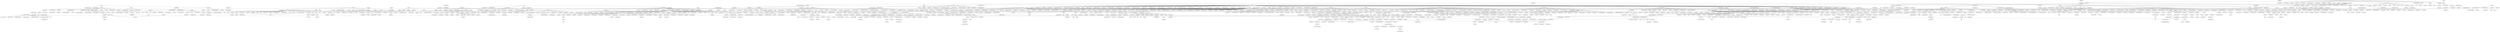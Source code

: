 strict graph "" {
	node [label="\N"];
	1	[id=1,
		label="machine learning",
		level=1,
		pos="126.76529220745215,-296.62644706161973",
		weight=0];
	2	[id=2,
		label="artificial intelligence",
		level=1,
		pos="507.24324820745187,-271.3479070616195",
		weight=0];
	1 -- 2	[level=1];
	3	[id=3,
		label=neuroscience,
		level=1,
		pos="408.87652220745167,-96.6879320616199",
		weight=0];
	1 -- 3	[level=1];
	17	[id=17,
		label=bioinformatics,
		level=2,
		pos="-150.5501577925479,63.533420938380004",
		weight=0];
	1 -- 17	[level=2];
	19	[id=19,
		label=optimization,
		level=2,
		pos="-40.6419677925478,-690.4186990616199",
		weight=0];
	1 -- 19	[level=2];
	20	[id=20,
		label=statistics,
		level=2,
		pos="44.405386207451556,-674.7321400616202",
		weight=0];
	1 -- 20	[level=2];
	31	[id=31,
		label="data mining",
		level=2,
		pos="204.47893120745175,-637.0175640616199",
		weight=0];
	1 -- 31	[level=2];
	32	[id=32,
		label="computer vision",
		level=2,
		pos="257.7279182074517,-648.3511760616193",
		weight=0];
	1 -- 32	[level=2];
	33	[id=33,
		label="signal processing",
		level=2,
		pos="377.308752207452,-496.1253860616198",
		weight=0];
	1 -- 33	[level=2];
	48	[id=48,
		label="natural language processing",
		level=3,
		pos="335.1261062074518,-432.05834206161944",
		weight=0];
	1 -- 48	[level=3];
	62	[id=62,
		label="data science",
		level=3,
		pos="304.17548220745175,-404.83944306161993",
		weight=0];
	1 -- 62	[level=3];
	87	[id=87,
		label="computational neuroscience",
		level=3,
		pos="317.40560320745135,-411.7004550616193",
		weight=0];
	1 -- 87	[level=3];
	119	[id=119,
		label=algorithms,
		level=3,
		pos="367.60990820745155,-432.91456206162",
		weight=0];
	1 -- 119	[level=3];
	120	[id=120,
		label="big data",
		level=3,
		pos="371.48038520745195,-421.2120590616196",
		weight=0];
	1 -- 120	[level=3];
	121	[id=121,
		label="information retrieval",
		level=3,
		pos="289.13728420745156,-347.29147106161963",
		weight=0];
	1 -- 121	[level=3];
	122	[id=122,
		label="pattern recognition",
		level=3,
		pos="304.61151320745194,-341.38533006162015",
		weight=0];
	1 -- 122	[level=3];
	243	[id=243,
		label="data analysis",
		level=4,
		pos="328.7905062074515,-340.53135706161993",
		weight=0];
	1 -- 243	[level=4];
	244	[id=244,
		label="neural networks",
		level=4,
		pos="318.2346632074514,-338.2229510616198",
		weight=0];
	1 -- 244	[level=4];
	245	[id=245,
		label="deep learning",
		level=4,
		pos="338.20908020745173,-339.39956406161946",
		weight=0];
	1 -- 245	[level=4];
	501	[id=501,
		label="digital signal processing",
		level=5,
		pos="333.69249620745177,-337.8571620616194",
		weight=0];
	1 -- 501	[level=5];
	555	[id=555,
		label="time series analysis",
		level=5,
		pos="327.177444207452,-336.50469906162016",
		weight=0];
	1 -- 555	[level=5];
	582	[id=582,
		label="convex optimization",
		level=5,
		pos="323.66068820745204,-334.1816180616197",
		weight=0];
	1 -- 582	[level=5];
	617	[id=617,
		label=ai,
		level=5,
		pos="328.7387582074516,-335.87261606161974",
		weight=0];
	1 -- 617	[level=5];
	770	[id=770,
		label="data analytics",
		level=5,
		pos="329.0350072074516,-334.7702630616195",
		weight=0];
	1 -- 770	[level=5];
	773	[id=773,
		label="bayesian statistics",
		level=5,
		pos="360.71100020745143,-340.70902106161975",
		weight=0];
	1 -- 773	[level=5];
	902	[id=902,
		label="applied statistics",
		level=5,
		pos="316.20678920745195,-332.24664506161935",
		weight=0];
	1 -- 902	[level=5];
	911	[id=911,
		label="medical image processing",
		level=5,
		pos="328.2858732074519,-333.19164506161997",
		weight=0];
	1 -- 911	[level=5];
	914	[id=914,
		label="intelligent transportation systems",
		level=5,
		pos="345.99554720745164,-336.40350306161963",
		weight=0];
	1 -- 914	[level=5];
	1027	[id=1027,
		label=healthcare,
		level=5,
		pos="333.1248752074516,-332.7722790616199",
		weight=0];
	1 -- 1027	[level=5];
	1058	[id=1058,
		label="speech recognition",
		level=5,
		pos="322.1200982074515,-330.68915906161965",
		weight=0];
	1 -- 1058	[level=5];
	1159	[id=1159,
		label="reinforcement learning",
		level=5,
		pos="325.89805520745176,-328.7875440616199",
		weight=0];
	1 -- 1159	[level=5];
	1176	[id=1176,
		label=crowdsourcing,
		level=5,
		pos="333.15761720745195,-329.89876906161953",
		weight=0];
	1 -- 1176	[level=5];
	1179	[id=1179,
		label="software development",
		level=5,
		pos="275.8220222074515,-334.55335406161976",
		weight=0];
	1 -- 1179	[level=5];
	1180	[id=1180,
		label="biomedical informatics",
		level=5,
		pos="335.37198520745187,-328.5888680616199",
		weight=0];
	1 -- 1180	[level=5];
	1195	[id=1195,
		label="statistical learning",
		level=5,
		pos="307.25470120745194,-335.6921460616195",
		weight=0];
	1 -- 1195	[level=5];
	1198	[id=1198,
		label="computational social science",
		level=5,
		pos="255.28558020745186,-328.5786490616201",
		weight=0];
	1 -- 1198	[level=5];
	1201	[id=1201,
		label="big data analytics",
		level=5,
		pos="328.7056732074516,-327.4417000616195",
		weight=0];
	1 -- 1201	[level=5];
	1216	[id=1216,
		label="computational statistics",
		level=5,
		pos="327.42035120745186,-324.8970630616195",
		weight=0];
	1 -- 1216	[level=5];
	1221	[id=1221,
		label="computational intelligence",
		level=5,
		pos="337.15267120745193,-325.9443380616194",
		weight=0];
	1 -- 1221	[level=5];
	1230	[id=1230,
		label="affective computing",
		level=5,
		pos="323.2152612074515,-323.8167060616197",
		weight=0];
	1 -- 1230	[level=5];
	1231	[id=1231,
		label=speech,
		level=5,
		pos="345.197182207452,-325.60119206162017",
		weight=0];
	1 -- 1231	[level=5];
	1232	[id=1232,
		label="statistical signal processing",
		level=5,
		pos="333.7542522074518,-324.3049550616197",
		weight=0];
	1 -- 1232	[level=5];
	1269	[id=1269,
		label="recommender systems",
		level=5,
		pos="319.89516120745157,-322.2390470616201",
		weight=0];
	1 -- 1269	[level=5];
	1276	[id=1276,
		label=nlp,
		level=5,
		pos="329.5843332074519,-322.1883470616194",
		weight=0];
	1 -- 1276	[level=5];
	1280	[id=1280,
		label="biomedical signal processing",
		level=5,
		pos="315.2382552074514,-320.34813206162016",
		weight=0];
	1 -- 1280	[level=5];
	1288	[id=1288,
		label="intelligent systems",
		level=5,
		pos="319.1185742074522,-317.6365690616194",
		weight=0];
	1 -- 1288	[level=5];
	1320	[id=1320,
		label="medical image analysis",
		level=5,
		pos="338.4496632074515,-319.60708306161996",
		weight=0];
	1 -- 1320	[level=5];
	1321	[id=1321,
		label="graphical models",
		level=5,
		pos="331.39785820745146,-320.8582240616197",
		weight=0];
	1 -- 1321	[level=5];
	1322	[id=1322,
		label="music information retrieval",
		level=5,
		pos="307.6215712074518,-315.9034140616195",
		weight=0];
	1 -- 1322	[level=5];
	1323	[id=1323,
		label="brain computer interface",
		level=5,
		pos="312.7723792074521,-315.75371806162",
		weight=0];
	1 -- 1323	[level=5];
	1324	[id=1324,
		label="network analysis",
		level=5,
		pos="334.370798207452,-317.0743970616195",
		weight=0];
	1 -- 1324	[level=5];
	1325	[id=1325,
		label="text mining",
		level=5,
		pos="345.45595820745166,-317.3843910616197",
		weight=0];
	1 -- 1325	[level=5];
	1326	[id=1326,
		label="data visualization",
		level=5,
		pos="322.1468312074521,-315.14544906161973",
		weight=0];
	1 -- 1326	[level=5];
	1327	[id=1327,
		label="speech processing",
		level=5,
		pos="334.30822420745153,-315.7156170616199",
		weight=0];
	1 -- 1327	[level=5];
	1328	[id=1328,
		label=classification,
		level=5,
		pos="343.3393472074522,-315.91483606162",
		weight=0];
	1 -- 1328	[level=5];
	1329	[id=1329,
		label="statistical modeling",
		level=5,
		pos="322.97070820745193,-319.78572006161994",
		weight=0];
	1 -- 1329	[level=5];
	1330	[id=1330,
		label="bayesian inference",
		level=5,
		pos="338.38690420745206,-315.45215906161957",
		weight=0];
	1 -- 1330	[level=5];
	10	[id=10,
		label="computer science",
		level=2,
		pos="606.2335182074521,-293.1288600616199",
		weight=0];
	2 -- 10	[level=2];
	47	[id=47,
		label="semantic web",
		level=3,
		pos="605.5484312074514,-277.50682106162003",
		weight=0];
	2 -- 47	[level=3];
	74	[id=74,
		label="cognitive science",
		level=3,
		pos="632.4038752074521,-269.9924810616194",
		weight=0];
	2 -- 74	[level=3];
	78	[id=78,
		label="human-computer interaction",
		level=3,
		pos="680.9881642074515,-228.72353106161972",
		weight=0];
	2 -- 78	[level=3];
	292	[id=292,
		label="multi-agent systems",
		level=4,
		pos="536.1971322074514,-264.15044106161986",
		weight=0];
	2 -- 292	[level=4];
	393	[id=393,
		label="knowledge representation",
		level=5,
		pos="544.9643312074513,-261.06561306161984",
		weight=0];
	2 -- 393	[level=5];
	562	[id=562,
		label="machine vision",
		level=5,
		pos="543.2253512074521,-261.45886606162003",
		weight=0];
	2 -- 562	[level=5];
	568	[id=568,
		label=optimisation,
		level=5,
		pos="547.1635912074516,-260.1859400616195",
		weight=0];
	2 -- 568	[level=5];
	682	[id=682,
		label="fuzzy logic",
		level=5,
		pos="527.715703207452,-265.0375910616194",
		weight=0];
	2 -- 682	[level=5];
	1070	[id=1070,
		label="soft computing",
		level=5,
		pos="538.7595342074519,-261.5820620616196",
		weight=0];
	2 -- 1070	[level=5];
	1127	[id=1127,
		label="video games",
		level=5,
		pos="543.1465442074514,-260.18467306161983",
		weight=0];
	2 -- 1127	[level=5];
	1245	[id=1245,
		label="artificial neural networks",
		level=5,
		pos="541.6800802074522,-260.6240180616196",
		weight=0];
	2 -- 1245	[level=5];
	1281	[id=1281,
		label=games,
		level=5,
		pos="547.2788202074516,-258.81808206161986",
		weight=0];
	2 -- 1281	[level=5];
	1303	[id=1303,
		label=logic,
		level=5,
		pos="591.6416192074521,-246.83365006161966",
		weight=0];
	2 -- 1303	[level=5];
	1304	[id=1304,
		label=planning,
		level=5,
		pos="553.4390272074515,-256.7171370616197",
		weight=0];
	2 -- 1304	[level=5];
	1305	[id=1305,
		label="genetic algorithms",
		level=5,
		pos="554.4041772074515,-256.3151470616194",
		weight=0];
	2 -- 1305	[level=5];
	1306	[id=1306,
		label="evolutionary computation",
		level=5,
		pos="572.138239207452,-250.44219606162005",
		weight=0];
	2 -- 1306	[level=5];
	1307	[id=1307,
		label="evolutionary algorithms",
		level=5,
		pos="562.3794262074516,-253.18049606162003",
		weight=0];
	2 -- 1307	[level=5];
	12	[id=12,
		label=psychology,
		level=2,
		pos="559.5796342074518,-67.66377206161997",
		weight=0];
	3 -- 12	[level=2];
	117	[id=117,
		label="biomedical engineering",
		level=3,
		pos="423.4957112074517,-43.35919906161962",
		weight=0];
	3 -- 117	[level=3];
	127	[id=127,
		label=physiology,
		level=3,
		pos="418.57712420745156,-50.023305061619794",
		weight=0];
	3 -- 127	[level=3];
	177	[id=177,
		label=cognition,
		level=3,
		pos="427.7231592074513,-4.851642061619714",
		weight=0];
	3 -- 177	[level=3];
	180	[id=180,
		label=neuroimaging,
		level=3,
		pos="413.4115642074521,-9.328619061619975",
		weight=0];
	3 -- 180	[level=3];
	187	[id=187,
		label=pharmacology,
		level=3,
		pos="409.76958320745143,-25.113413061620122",
		weight=0];
	3 -- 187	[level=3];
	204	[id=204,
		label=psychiatry,
		level=4,
		pos="406.4832302074519,-5.652075061620053",
		weight=0];
	3 -- 204	[level=4];
	210	[id=210,
		label=addiction,
		level=4,
		pos="407.5968782074515,-50.33645206161964",
		weight=0];
	3 -- 210	[level=4];
	256	[id=256,
		label=stress,
		level=4,
		pos="403.8685152074513,-41.58110506161938",
		weight=0];
	3 -- 256	[level=4];
	264	[id=264,
		label=neurology,
		level=4,
		pos="400.7104622074521,-11.123459061619542",
		weight=0];
	3 -- 264	[level=4];
	279	[id=279,
		label=vision,
		level=4,
		pos="404.21610320745185,-47.94259006161974",
		weight=0];
	3 -- 279	[level=4];
	293	[id=293,
		label=autism,
		level=4,
		pos="396.57383520745134,-10.07630306161991",
		weight=0];
	3 -- 293	[level=4];
	304	[id=304,
		label=neurobiology,
		level=4,
		pos="404.8641842074521,-68.77395006161987",
		weight=0];
	3 -- 304	[level=4];
	305	[id=305,
		label=fmri,
		level=4,
		pos="394.9877662074514,-17.62450306162009",
		weight=0];
	3 -- 305	[level=4];
	306	[id=306,
		label=electrophysiology,
		level=4,
		pos="399.7288042074515,-47.987322061620034",
		weight=0];
	3 -- 306	[level=4];
	541	[id=541,
		label=ophthalmology,
		level=5,
		pos="395.87498220745147,-28.36453406161945",
		weight=0];
	3 -- 541	[level=5];
	566	[id=566,
		label=plasticity,
		level=5,
		pos="403.03719120745154,-66.44997906162007",
		weight=0];
	3 -- 566	[level=5];
	746	[id=746,
		label="traumatic brain injury",
		level=5,
		pos="403.63471220745214,-69.90194406161936",
		weight=0];
	3 -- 746	[level=5];
	776	[id=776,
		label=sleep,
		level=5,
		pos="391.55630720745194,-17.420118061620087",
		weight=0];
	3 -- 776	[level=5];
	949	[id=949,
		label="alzheimer s disease",
		level=5,
		pos="398.81797220745193,-51.54025806162008",
		weight=0];
	3 -- 949	[level=5];
	994	[id=994,
		label=epilepsy,
		level=5,
		pos="400.40394020745134,-59.69720406162014",
		weight=0];
	3 -- 994	[level=5];
	1009	[id=1009,
		label=anesthesiology,
		level=5,
		pos="398.1719522074518,-53.10468606161976",
		weight=0];
	3 -- 1009	[level=5];
	1030	[id=1030,
		label="neurodegenerative diseases",
		level=5,
		pos="402.0120622074519,-68.9042850616197",
		weight=0];
	3 -- 1030	[level=5];
	1042	[id=1042,
		label="motor control",
		level=5,
		pos="400.7757272074514,-65.2011830616193",
		weight=0];
	3 -- 1042	[level=5];
	1138	[id=1138,
		label=neurosurgery,
		level=5,
		pos="386.5472122074516,-13.596987061619984",
		weight=0];
	3 -- 1138	[level=5];
	1244	[id=1244,
		label=psychopharmacology,
		level=5,
		pos="401.05089320745174,-68.41570106161998",
		weight=0];
	3 -- 1244	[level=5];
	1247	[id=1247,
		label=pain,
		level=5,
		pos="381.2725682074515,-2.1931580616201245",
		weight=0];
	3 -- 1247	[level=5];
	1248	[id=1248,
		label=neuroendocrinology,
		level=5,
		pos="404.1004292074522,-79.57089806162003",
		weight=0];
	3 -- 1248	[level=5];
	1249	[id=1249,
		label=neurophysiology,
		level=5,
		pos="401.1472132074514,-69.36946506161985",
		weight=0];
	3 -- 1249	[level=5];
	1250	[id=1250,
		label="spinal cord injury",
		level=5,
		pos="400.5110562074515,-67.38964806161948",
		weight=0];
	3 -- 1250	[level=5];
	1251	[id=1251,
		label="brain imaging",
		level=5,
		pos="400.6012102074519,-67.92425106161954",
		weight=0];
	3 -- 1251	[level=5];
	1252	[id=1252,
		label="ion channels",
		level=5,
		pos="394.3608672074515,-47.67173706161975",
		weight=0];
	3 -- 1252	[level=5];
	1253	[id=1253,
		label=neurodegeneration,
		level=5,
		pos="394.5200682074519,-49.46798806161951",
		weight=0];
	3 -- 1253	[level=5];
	1254	[id=1254,
		label="parkinson s disease",
		level=5,
		pos="395.6016092074515,-53.905584061620175",
		weight=0];
	3 -- 1254	[level=5];
	1255	[id=1255,
		label="gene therapy",
		level=5,
		pos="380.4337712074521,-6.483500061619452",
		weight=0];
	3 -- 1255	[level=5];
	1256	[id=1256,
		label=neuroengineering,
		level=5,
		pos="397.38283820745164,-59.77498706161987",
		weight=0];
	3 -- 1256	[level=5];
	1257	[id=1257,
		label=neuropharmacology,
		level=5,
		pos="400.0932482074513,-68.58928706161987",
		weight=0];
	3 -- 1257	[level=5];
	4	[id=4,
		label=immunology,
		level=2,
		pos="-422.0764667925487,394.23874093838003",
		weight=0];
	5	[id=5,
		label=cancer,
		level=2,
		pos="-472.4074867925483,474.35650493838057",
		weight=0];
	4 -- 5	[level=2];
	6	[id=6,
		label=microbiology,
		level=2,
		pos="-354.18690979254825,323.28564793837995",
		weight=0];
	4 -- 6	[level=2];
	40	[id=40,
		label="infectious diseases",
		level=3,
		pos="-524.1978047925477,422.44582893838015",
		weight=0];
	4 -- 40	[level=3];
	41	[id=41,
		label=virology,
		level=3,
		pos="-514.9259767925487,406.36332993838005",
		weight=0];
	4 -- 41	[level=3];
	190	[id=190,
		label=oncology,
		level=4,
		pos="-453.7919657925486,394.9548649383805",
		weight=0];
	4 -- 190	[level=4];
	191	[id=191,
		label=inflammation,
		level=4,
		pos="-468.6825367925485,392.44594393837997",
		weight=0];
	4 -- 191	[level=4];
	403	[id=403,
		label=transplantation,
		level=5,
		pos="-456.53869879254853,392.7366659383806",
		weight=0];
	4 -- 403	[level=5];
	783	[id=783,
		label=gastroenterology,
		level=5,
		pos="-463.04593579254833,390.00325193838034",
		weight=0];
	4 -- 783	[level=5];
	842	[id=842,
		label=pathology,
		level=5,
		pos="-455.84457679254774,390.6582609383804",
		weight=0];
	4 -- 842	[level=5];
	1011	[id=1011,
		label=allergy,
		level=5,
		pos="-464.1360477925482,388.9712199383803",
		weight=0];
	4 -- 1011	[level=5];
	1122	[id=1122,
		label=autoimmunity,
		level=5,
		pos="-457.14439179254805,389.2010849383805",
		weight=0];
	4 -- 1122	[level=5];
	1139	[id=1139,
		label="translational research",
		level=5,
		pos="-462.88328879254914,403.04009693838",
		weight=0];
	4 -- 1139	[level=5];
	1215	[id=1215,
		label=neuroimmunology,
		level=5,
		pos="-453.43267779254893,389.49622293838",
		weight=0];
	4 -- 1215	[level=5];
	1278	[id=1278,
		label=rheumatology,
		level=5,
		pos="-455.79013679254786,388.9282149383798",
		weight=0];
	4 -- 1278	[level=5];
	1289	[id=1289,
		label=dermatology,
		level=5,
		pos="-458.4736857925491,388.42238193838057",
		weight=0];
	4 -- 1289	[level=5];
	1338	[id=1338,
		label=vaccines,
		level=5,
		pos="-463.9013697925475,387.1262769383802",
		weight=0];
	4 -- 1338	[level=5];
	1340	[id=1340,
		label=parasitology,
		level=5,
		pos="-457.0600567925485,387.76153693838023",
		weight=0];
	4 -- 1340	[level=5];
	1341	[id=1341,
		label=immunotherapy,
		level=5,
		pos="-457.89769379254903,387.35055593838024",
		weight=0];
	4 -- 1341	[level=5];
	27	[id=27,
		label="stem cells",
		level=2,
		pos="-540.1753587925486,558.51941593838",
		weight=0];
	5 -- 27	[level=2];
	419	[id=419,
		label=angiogenesis,
		level=5,
		pos="-525.1482857925475,501.82537193838016",
		weight=0];
	5 -- 419	[level=5];
	523	[id=523,
		label="breast cancer",
		level=5,
		pos="-511.8991677925478,494.5158189383801",
		weight=0];
	5 -- 523	[level=5];
	878	[id=878,
		label=autophagy,
		level=5,
		pos="-505.28303379254794,490.7026779383805",
		weight=0];
	5 -- 878	[level=5];
	1098	[id=1098,
		label="cell signaling",
		level=5,
		pos="-495.5247437925482,484.6728059383804",
		weight=0];
	5 -- 1098	[level=5];
	1141	[id=1141,
		label=apoptosis,
		level=5,
		pos="-505.8074247925488,486.04157293838034",
		weight=0];
	5 -- 1141	[level=5];
	1181	[id=1181,
		label=biomarkers,
		level=5,
		pos="-494.81938379254825,482.01410293838035",
		weight=0];
	5 -- 1181	[level=5];
	1182	[id=1182,
		label=mirna,
		level=5,
		pos="-499.37798379254855,481.04826393837993",
		weight=0];
	5 -- 1182	[level=5];
	1183	[id=1183,
		label=microrna,
		level=5,
		pos="-515.670429792548,485.08132493838",
		weight=0];
	5 -- 1183	[level=5];
	1184	[id=1184,
		label="palliative care",
		level=5,
		pos="-506.79361879254793,482.3064939383803",
		weight=0];
	5 -- 1184	[level=5];
	1185	[id=1185,
		label="dna repair",
		level=5,
		pos="-526.8914727925476,486.11033293838045",
		weight=0];
	5 -- 1185	[level=5];
	8	[id=8,
		label="molecular biology",
		level=2,
		pos="-324.97177979254866,285.55378193837987",
		weight=0];
	6 -- 8	[level=2];
	43	[id=43,
		label="microbial ecology",
		level=3,
		pos="-448.95524879254845,326.59131693838026",
		weight=0];
	6 -- 43	[level=3];
	103	[id=103,
		label=biotechnology,
		level=3,
		pos="-397.2056767925478,324.37452393838066",
		weight=0];
	6 -- 103	[level=3];
	565	[id=565,
		label=biofilms,
		level=5,
		pos="-372.13113279254867,321.2477399383806",
		weight=0];
	6 -- 565	[level=5];
	575	[id=575,
		label=mycology,
		level=5,
		pos="-401.5688847925485,317.5687589383806",
		weight=0];
	6 -- 575	[level=5];
	654	[id=654,
		label="food safety",
		level=5,
		pos="-389.8760737925486,318.9145149383803",
		weight=0];
	6 -- 654	[level=5];
	1283	[id=1283,
		label="host-pathogen interactions",
		level=5,
		pos="-397.02429679254783,317.37344093838055",
		weight=0];
	6 -- 1283	[level=5];
	1284	[id=1284,
		label=microbiome,
		level=5,
		pos="-390.3008737925484,317.5960639383802",
		weight=0];
	6 -- 1284	[level=5];
	1285	[id=1285,
		label="molecular genetics",
		level=5,
		pos="-385.35637879254864,318.3012969383799",
		weight=0];
	6 -- 1285	[level=5];
	1286	[id=1286,
		label="antibiotic resistance",
		level=5,
		pos="-380.80191879254835,319.0103239383807",
		weight=0];
	6 -- 1286	[level=5];
	7	[id=7,
		label=biochemistry,
		level=2,
		pos="-365.01388379254786,282.9787179383802",
		weight=0];
	7 -- 8	[level=2];
	9	[id=9,
		label=biophysics,
		level=2,
		pos="-413.7399317925483,259.6927109383805",
		weight=0];
	7 -- 9	[level=2];
	88	[id=88,
		label="structural biology",
		level=3,
		pos="-397.1240027925487,263.82581793838017",
		weight=0];
	7 -- 88	[level=3];
	165	[id=165,
		label="cell biology",
		level=3,
		pos="-401.6131667925474,260.10114993838033",
		weight=0];
	7 -- 165	[level=3];
	922	[id=922,
		label=enzymology,
		level=5,
		pos="-383.56485479254843,269.92386093838013",
		weight=0];
	7 -- 922	[level=5];
	29	[id=29,
		label=genetics,
		level=2,
		pos="-294.99554379254823,222.25617693838012",
		weight=0];
	8 -- 29	[level=2];
	107	[id=107,
		label="cancer biology",
		level=3,
		pos="-348.2126817925482,281.4882059383799",
		weight=0];
	8 -- 107	[level=3];
	848	[id=848,
		label="cancer research",
		level=5,
		pos="-332.0780677925486,284.24537193838023",
		weight=0];
	8 -- 848	[level=5];
	1005	[id=1005,
		label="plant physiology",
		level=5,
		pos="-343.0010657925486,282.21345693838066",
		weight=0];
	8 -- 1005	[level=5];
	1277	[id=1277,
		label="plant science",
		level=5,
		pos="-317.57227179254824,304.91769893838045",
		weight=0];
	8 -- 1277	[level=5];
	1292	[id=1292,
		label="plant biotechnology",
		level=5,
		pos="-337.08669779254797,283.29521493838",
		weight=0];
	8 -- 1292	[level=5];
	1299	[id=1299,
		label=cell,
		level=5,
		pos="-329.5823247925482,284.5417289383804",
		weight=0];
	8 -- 1299	[level=5];
	104	[id=104,
		label="physical chemistry",
		level=3,
		pos="-489.7777847925481,257.4802259383805",
		weight=0];
	9 -- 104	[level=3];
	288	[id=288,
		label="molecular dynamics",
		level=4,
		pos="-448.02879479254807,258.6947899383804",
		weight=0];
	9 -- 288	[level=4];
	289	[id=289,
		label="soft matter",
		level=4,
		pos="-487.6441077925483,240.86840193837998",
		weight=0];
	9 -- 289	[level=4];
	741	[id=741,
		label="protein folding",
		level=5,
		pos="-454.0017367925484,249.31071893837998",
		weight=0];
	9 -- 741	[level=5];
	749	[id=749,
		label="statistical mechanics",
		level=5,
		pos="-459.06897879254757,246.4239799383804",
		weight=0];
	9 -- 749	[level=5];
	872	[id=872,
		label="soft matter physics",
		level=5,
		pos="-421.13725479254754,270.1170519383804",
		weight=0];
	9 -- 872	[level=5];
	1033	[id=1033,
		label="molecular dynamics simulation",
		level=5,
		pos="-460.108348792548,278.8865619383805",
		weight=0];
	9 -- 1033	[level=5];
	1294	[id=1294,
		label="atomic force microscopy",
		level=5,
		pos="-445.76971479254826,250.30127493838063",
		weight=0];
	9 -- 1294	[level=5];
	1378	[id=1378,
		label=proteins,
		level=5,
		pos="-448.25431479254803,249.28609593838064",
		weight=0];
	9 -- 1378	[level=5];
	1382	[id=1382,
		label="polymer physics",
		level=5,
		pos="-446.8304467925482,249.47797293837993",
		weight=0];
	9 -- 1382	[level=5];
	22	[id=22,
		label="software engineering",
		level=2,
		pos="669.967057207452,-288.49379706162017",
		weight=0];
	10 -- 22	[level=2];
	934	[id=934,
		label=informatics,
		level=5,
		pos="634.3252162074514,-311.8525680616194",
		weight=0];
	10 -- 934	[level=5];
	935	[id=935,
		label=programming,
		level=5,
		pos="650.7744252074517,-289.83194106161955",
		weight=0];
	10 -- 935	[level=5];
	11	[id=11,
		label=education,
		level=2,
		pos="591.1667982074514,-46.2674710616202",
		weight=0];
	11 -- 12	[level=2];
	70	[id=70,
		label=technology,
		level=3,
		pos="671.1570392074518,-36.90512706162008",
		weight=0];
	11 -- 70	[level=3];
	108	[id=108,
		label=gender,
		level=3,
		pos="646.6944002074515,3.0910929383799157",
		weight=0];
	11 -- 108	[level=3];
	109	[id=109,
		label=sociology,
		level=3,
		pos="620.854711207452,-8.0368730616201",
		weight=0];
	11 -- 109	[level=3];
	233	[id=233,
		label="educational technology",
		level=4,
		pos="617.2944022074516,-10.943149061619806",
		weight=0];
	11 -- 233	[level=4];
	408	[id=408,
		label=research,
		level=5,
		pos="599.8480582074517,-34.49637406161946",
		weight=0];
	11 -- 408	[level=5];
	671	[id=671,
		label="child development",
		level=5,
		pos="607.686691207452,-22.590442061619797",
		weight=0];
	11 -- 671	[level=5];
	705	[id=705,
		label=pedagogy,
		level=5,
		pos="597.6696672074513,-36.919681061619485",
		weight=0];
	11 -- 705	[level=5];
	1187	[id=1187,
		label=ict,
		level=5,
		pos="594.1394792074516,-41.42497706161976",
		weight=0];
	11 -- 1187	[level=5];
	1188	[id=1188,
		label="social stratification",
		level=5,
		pos="606.2681412074517,-21.326152061619723",
		weight=0];
	11 -- 1188	[level=5];
	1189	[id=1189,
		label="social justice",
		level=5,
		pos="601.0395202074515,-29.945501061619325",
		weight=0];
	11 -- 1189	[level=5];
	49	[id=49,
		label="social psychology",
		level=3,
		pos="574.9596172074516,-55.371034061619866",
		weight=0];
	12 -- 49	[level=3];
	50	[id=50,
		label="cognitive neuroscience",
		level=3,
		pos="571.1598952074519,-32.81236406161952",
		weight=0];
	12 -- 50	[level=3];
	13	[id=13,
		label=nanotechnology,
		level=2,
		pos="-698.368573792548,781.4369139383798",
		weight=0];
	14	[id=14,
		label="materials science",
		level=2,
		pos="-794.0850717925478,854.9931059383798",
		weight=0];
	13 -- 14	[level=2];
	15	[id=15,
		label="drug delivery",
		level=2,
		pos="-668.6303747925485,719.40839393838",
		weight=0];
	13 -- 15	[level=2];
	82	[id=82,
		label=mems,
		level=3,
		pos="-766.5039937925485,824.4234309383801",
		weight=0];
	13 -- 82	[level=3];
	97	[id=97,
		label=graphene,
		level=3,
		pos="-761.3750587925479,797.0884689383802",
		weight=0];
	13 -- 97	[level=3];
	236	[id=236,
		label=semiconductors,
		level=4,
		pos="-721.4261487925487,787.0811779383803",
		weight=0];
	13 -- 236	[level=4];
	237	[id=237,
		label="solar cells",
		level=4,
		pos="-757.8175677925483,792.1336879383798",
		weight=0];
	13 -- 237	[level=4];
	238	[id=238,
		label=nanoscience,
		level=4,
		pos="-709.2008817925489,783.3473889383804",
		weight=0];
	13 -- 238	[level=4];
	239	[id=239,
		label=biosensors,
		level=4,
		pos="-791.5984127925476,793.8995509383803",
		weight=0];
	13 -- 239	[level=4];
	432	[id=432,
		label="surface chemistry",
		level=5,
		pos="-716.4995867925481,783.8602369383807",
		weight=0];
	13 -- 432	[level=5];
	433	[id=433,
		label="electronic materials",
		level=5,
		pos="-720.8697967925491,784.2134869383799",
		weight=0];
	13 -- 433	[level=5];
	434	[id=434,
		label=nanowires,
		level=5,
		pos="-726.6259607925476,780.5208159383801",
		weight=0];
	13 -- 434	[level=5];
	435	[id=435,
		label="materials engineering",
		level=5,
		pos="-711.8454757925483,781.9460339383804",
		weight=0];
	13 -- 435	[level=5];
	436	[id=436,
		label=electronics,
		level=5,
		pos="-733.9114787925482,782.5355439383802",
		weight=0];
	13 -- 436	[level=5];
	23	[id=23,
		label=physics,
		level=2,
		pos="-830.646438792548,983.94338093838",
		weight=0];
	14 -- 23	[level=2];
	36	[id=36,
		label=chemistry,
		level=2,
		pos="-841.3750787925474,929.9710109383805",
		weight=0];
	14 -- 36	[level=2];
	68	[id=68,
		label=electrochemistry,
		level=3,
		pos="-893.9821867925475,971.7980129383805",
		weight=0];
	14 -- 68	[level=3];
	89	[id=89,
		label=engineering,
		level=3,
		pos="-854.0280277925485,885.8311989383801",
		weight=0];
	14 -- 89	[level=3];
	152	[id=152,
		label="chemical engineering",
		level=3,
		pos="-891.844741792549,897.41027193838",
		weight=0];
	14 -- 152	[level=3];
	153	[id=153,
		label="condensed matter physics",
		level=3,
		pos="-913.3451707925487,901.7032669383807",
		weight=0];
	14 -- 153	[level=3];
	307	[id=307,
		label="mechanical engineering",
		level=4,
		pos="-856.4634887925477,876.7699969383802",
		weight=0];
	14 -- 307	[level=4];
	328	[id=328,
		label="thin films",
		level=4,
		pos="-883.199871792549,885.1787539383804",
		weight=0];
	14 -- 328	[level=4];
	644	[id=644,
		label=metallurgy,
		level=5,
		pos="-874.6099857925474,880.0336929383802",
		weight=0];
	14 -- 644	[level=5];
	817	[id=817,
		label=ceramics,
		level=5,
		pos="-889.1490697925474,884.0528049383802",
		weight=0];
	14 -- 817	[level=5];
	1078	[id=1078,
		label=tribology,
		level=5,
		pos="-868.7162727925479,876.9074829383799",
		weight=0];
	14 -- 1078	[level=5];
	1080	[id=1080,
		label="materials characterization",
		level=5,
		pos="-831.8900827925481,889.2193259383803",
		weight=0];
	14 -- 1080	[level=5];
	1081	[id=1081,
		label="solid state physics",
		level=5,
		pos="-850.5732487925488,871.48463293838",
		weight=0];
	14 -- 1081	[level=5];
	1082	[id=1082,
		label=characterization,
		level=5,
		pos="-833.1171977925478,866.1833449383803",
		weight=0];
	14 -- 1082	[level=5];
	1083	[id=1083,
		label="solid state chemistry",
		level=5,
		pos="-849.6015637925484,875.9352759383801",
		weight=0];
	14 -- 1083	[level=5];
	1084	[id=1084,
		label="electrical engineering",
		level=5,
		pos="-842.0084677925479,868.4310019383802",
		weight=0];
	14 -- 1084	[level=5];
	1085	[id=1085,
		label="applied physics",
		level=5,
		pos="-848.5028657925486,866.4469929383804",
		weight=0];
	14 -- 1085	[level=5];
	1086	[id=1086,
		label="polymer science",
		level=5,
		pos="-828.6151287925477,864.5494049383806",
		weight=0];
	14 -- 1086	[level=5];
	1087	[id=1087,
		label="electron microscopy",
		level=5,
		pos="-853.980538792548,871.5179909383805",
		weight=0];
	14 -- 1087	[level=5];
	35	[id=35,
		label=biomaterials,
		level=2,
		pos="-601.9230407925479,637.9496779383799",
		weight=0];
	15 -- 35	[level=2];
	290	[id=290,
		label=nanomedicine,
		level=4,
		pos="-713.5655007925488,730.6286999383801",
		weight=0];
	15 -- 290	[level=4];
	349	[id=349,
		label=nanoparticles,
		level=4,
		pos="-706.1349277925474,728.6551419383804",
		weight=0];
	15 -- 349	[level=4];
	689	[id=689,
		label="pharmaceutical sciences",
		level=5,
		pos="-701.0924577925489,727.3833659383799",
		weight=0];
	15 -- 689	[level=5];
	1301	[id=1301,
		label=pharmaceutics,
		level=5,
		pos="-705.804346792549,726.4401689383803",
		weight=0];
	15 -- 1301	[level=5];
	16	[id=16,
		label=biostatistics,
		level=2,
		pos="-181.1650147925484,188.76835393838064",
		weight=0];
	16 -- 17	[level=2];
	18	[id=18,
		label=epidemiology,
		level=2,
		pos="-217.8117537925482,265.17767793837993",
		weight=0];
	16 -- 18	[level=2];
	763	[id=763,
		label="survival analysis",
		level=5,
		pos="-195.10690179254834,217.5668679383798",
		weight=0];
	16 -- 763	[level=5];
	764	[id=764,
		label="clinical trials",
		level=5,
		pos="-193.71580579254805,214.31739393838052",
		weight=0];
	16 -- 764	[level=5];
	765	[id=765,
		label="causal inference",
		level=5,
		pos="-192.46868579254806,211.22856793838037",
		weight=0];
	16 -- 765	[level=5];
	766	[id=766,
		label="meta-analysis",
		level=5,
		pos="-199.50574179254818,222.8886589383801",
		weight=0];
	16 -- 766	[level=5];
	26	[id=26,
		label="computational biology",
		level=2,
		pos="-183.87498179254817,142.6626009383799",
		weight=0];
	17 -- 26	[level=2];
	30	[id=30,
		label=genomics,
		level=2,
		pos="-232.0394497925481,180.43413193838023",
		weight=0];
	17 -- 30	[level=2];
	91	[id=91,
		label=proteomics,
		level=3,
		pos="-172.68852679254815,-10.295758061619381",
		weight=0];
	17 -- 91	[level=3];
	149	[id=149,
		label="systems biology",
		level=3,
		pos="-171.48868379254782,-37.18880306162009",
		weight=0];
	17 -- 149	[level=3];
	530	[id=530,
		label="statistical genetics",
		level=5,
		pos="-163.75440079254804,-1.20461006161986",
		weight=0];
	17 -- 530	[level=5];
	543	[id=543,
		label="cancer genomics",
		level=5,
		pos="-156.43824379254784,34.60917393838008",
		weight=0];
	17 -- 543	[level=5];
	625	[id=625,
		label="molecular evolution",
		level=5,
		pos="-156.66804179254814,31.80623593838027",
		weight=0];
	17 -- 625	[level=5];
	845	[id=845,
		label="molecular microbiology",
		level=5,
		pos="-155.4106267925481,38.27010193838032",
		weight=0];
	17 -- 845	[level=5];
	1022	[id=1022,
		label="cancer genetics",
		level=5,
		pos="-176.22395879254782,52.501347938380604",
		weight=0];
	17 -- 1022	[level=5];
	1034	[id=1034,
		label="functional genomics",
		level=5,
		pos="-169.6065947925481,34.05842693837985",
		weight=0];
	17 -- 1034	[level=5];
	1160	[id=1160,
		label="protein structure",
		level=5,
		pos="-155.7988117925479,33.090214938380086",
		weight=0];
	17 -- 1160	[level=5];
	1205	[id=1205,
		label=rna,
		level=5,
		pos="-155.60899079254796,31.444768938380548",
		weight=0];
	17 -- 1205	[level=5];
	1206	[id=1206,
		label="next generation sequencing",
		level=5,
		pos="-156.54041079254785,24.67208193837996",
		weight=0];
	17 -- 1206	[level=5];
	1207	[id=1207,
		label=ngs,
		level=5,
		pos="-176.64541679254853,49.00198093838026",
		weight=0];
	17 -- 1207	[level=5];
	1208	[id=1208,
		label="comparative genomics",
		level=5,
		pos="-155.88220179254859,29.498400938380655",
		weight=0];
	17 -- 1208	[level=5];
	1209	[id=1209,
		label=metagenomics,
		level=5,
		pos="-156.90186479254862,22.226375938380443",
		weight=0];
	17 -- 1209	[level=5];
	53	[id=53,
		label=hiv,
		level=3,
		pos="-214.6589407925485,363.39244593838066",
		weight=0];
	18 -- 53	[level=3];
	54	[id=54,
		label="public health",
		level=3,
		pos="-240.27398579254805,345.45972493838053",
		weight=0];
	18 -- 54	[level=3];
	55	[id=55,
		label=nutrition,
		level=3,
		pos="-255.40644579254786,339.08561393838045",
		weight=0];
	18 -- 55	[level=3];
	207	[id=207,
		label="global health",
		level=4,
		pos="-231.57315579254828,292.13550893838055",
		weight=0];
	18 -- 207	[level=4];
	208	[id=208,
		label="mathematical modeling",
		level=4,
		pos="-230.88628679254816,290.49906093838035",
		weight=0];
	18 -- 208	[level=4];
	756	[id=756,
		label=pharmacoepidemiology,
		level=5,
		pos="-230.0090567925481,288.7778039383802",
		weight=0];
	18 -- 756	[level=5];
	829	[id=829,
		label="environmental health",
		level=5,
		pos="-236.80541579254805,299.0297009383803",
		weight=0];
	18 -- 829	[level=5];
	830	[id=830,
		label="child health",
		level=5,
		pos="-233.0678627925481,291.66174193838015",
		weight=0];
	18 -- 830	[level=5];
	831	[id=831,
		label="population health",
		level=5,
		pos="-182.5563287925479,301.13444093838007",
		weight=0];
	18 -- 831	[level=5];
	111	[id=111,
		label=simulation,
		level=3,
		pos="-92.3633087925482,-758.0750830616198",
		weight=0];
	19 -- 111	[level=3];
	141	[id=141,
		label="power systems",
		level=3,
		pos="-97.97294479254833,-797.4556030616204",
		weight=0];
	19 -- 141	[level=3];
	156	[id=156,
		label="operations research",
		level=3,
		pos="-50.1429817925482,-786.3295640616197",
		weight=0];
	19 -- 156	[level=3];
	173	[id=173,
		label="game theory",
		level=3,
		pos="-45.69146079254824,-741.5278790616194",
		weight=0];
	19 -- 173	[level=3];
	491	[id=491,
		label="process control",
		level=5,
		pos="-43.48582079254811,-719.6996920616202",
		weight=0];
	19 -- 491	[level=5];
	544	[id=544,
		label="energy systems",
		level=5,
		pos="-43.43907879254857,-732.7054120616194",
		weight=0];
	19 -- 544	[level=5];
	545	[id=545,
		label="optimal control",
		level=5,
		pos="-42.16833179254809,-720.3173330616191",
		weight=0];
	19 -- 545	[level=5];
	546	[id=546,
		label=reliability,
		level=5,
		pos="-42.07775579254849,-718.7896080616192",
		weight=0];
	19 -- 546	[level=5];
	547	[id=547,
		label="model predictive control",
		level=5,
		pos="-41.99355579254825,-717.2688650616201",
		weight=0];
	19 -- 547	[level=5];
	21	[id=21,
		label=econometrics,
		level=2,
		pos="17.372493207451953,-728.9398620616194",
		weight=0];
	20 -- 21	[level=2];
	548	[id=548,
		label="applied probability",
		level=5,
		pos="31.4542252074516,-713.75066606162",
		weight=0];
	20 -- 548	[level=5];
	692	[id=692,
		label=probability,
		level=5,
		pos="38.30971220745141,-711.2181310616197",
		weight=0];
	20 -- 692	[level=5];
	755	[id=755,
		label=psychometrics,
		level=5,
		pos="36.90223120745213,-724.0707460616195",
		weight=0];
	20 -- 755	[level=5];
	898	[id=898,
		label=methodology,
		level=5,
		pos="40.459785207452114,-701.3476520616205",
		weight=0];
	20 -- 898	[level=5];
	1315	[id=1315,
		label="research methods",
		level=5,
		pos="41.038310207452014,-703.5901040616191",
		weight=0];
	20 -- 1315	[level=5];
	39	[id=39,
		label=economics,
		level=2,
		pos="6.1158572074518815,-775.6152330616205",
		weight=0];
	21 -- 39	[level=2];
	899	[id=899,
		label="time series",
		level=5,
		pos="11.691954207452,-754.0576040616197",
		weight=0];
	21 -- 899	[level=5];
	100	[id=100,
		label="programming languages",
		level=3,
		pos="824.0557892074521,-310.9182360616196",
		weight=0];
	22 -- 100	[level=3];
	101	[id=101,
		label="information systems",
		level=3,
		pos="832.6111942074522,-300.3618700616198",
		weight=0];
	22 -- 101	[level=3];
	335	[id=335,
		label="formal methods",
		level=4,
		pos="762.8490432074514,-295.20050106161943",
		weight=0];
	22 -- 335	[level=4];
	605	[id=605,
		label=testing,
		level=5,
		pos="741.9076182074514,-292.2630020616198",
		weight=0];
	22 -- 605	[level=5];
	672	[id=672,
		label="software testing",
		level=5,
		pos="733.2922172074514,-290.3618980616202",
		weight=0];
	22 -- 672	[level=5];
	673	[id=673,
		label="program analysis",
		level=5,
		pos="707.2990332074514,-286.8181720616194",
		weight=0];
	22 -- 673	[level=5];
	674	[id=674,
		label="systems engineering",
		level=5,
		pos="817.7090342074516,-282.52920906161944",
		weight=0];
	22 -- 674	[level=5];
	675	[id=675,
		label="requirements engineering",
		level=5,
		pos="758.240081207452,-283.5207390616197",
		weight=0];
	22 -- 675	[level=5];
	676	[id=676,
		label="computer science education",
		level=5,
		pos="696.4934542074516,-286.9915900616197",
		weight=0];
	22 -- 676	[level=5];
	677	[id=677,
		label="software architecture",
		level=5,
		pos="725.4107542074516,-285.3692520616196",
		weight=0];
	22 -- 677	[level=5];
	90	[id=90,
		label=optics,
		level=3,
		pos="-821.3061697925477,1069.74774093838",
		weight=0];
	23 -- 90	[level=3];
	181	[id=181,
		label=mathematics,
		level=3,
		pos="-838.5222517925486,1018.7403749383802",
		weight=0];
	23 -- 181	[level=3];
	186	[id=186,
		label=astrophysics,
		level=3,
		pos="-853.465015792548,1027.6696309383806",
		weight=0];
	23 -- 186	[level=3];
	520	[id=520,
		label="condensed matter theory",
		level=5,
		pos="-850.4159427925479,1009.6869769383802",
		weight=0];
	23 -- 520	[level=5];
	965	[id=965,
		label="condensed matter",
		level=5,
		pos="-849.2574367925481,1007.1521519383805",
		weight=0];
	23 -- 965	[level=5];
	24	[id=24,
		label="climate change",
		level=2,
		pos="-537.4481607925482,4.550893938379886",
		weight=0];
	25	[id=25,
		label=ecology,
		level=2,
		pos="-367.7152377925486,93.91062193838025",
		weight=0];
	24 -- 25	[level=2];
	146	[id=146,
		label=hydrology,
		level=3,
		pos="-658.5112537925488,-40.04441206161937",
		weight=0];
	24 -- 146	[level=3];
	222	[id=222,
		label=agriculture,
		level=4,
		pos="-617.4353387925476,-26.495767061619517",
		weight=0];
	24 -- 222	[level=4];
	736	[id=736,
		label=adaptation,
		level=5,
		pos="-593.7942817925486,-17.3435020616198",
		weight=0];
	24 -- 736	[level=5];
	793	[id=793,
		label="climate modeling",
		level=5,
		pos="-579.6395567925483,-24.940854061619575",
		weight=0];
	24 -- 793	[level=5];
	826	[id=826,
		label="air pollution",
		level=5,
		pos="-630.9361947925481,-61.04347706161934",
		weight=0];
	24 -- 826	[level=5];
	919	[id=919,
		label="climate dynamics",
		level=5,
		pos="-565.4445897925489,-15.14189806161994",
		weight=0];
	24 -- 919	[level=5];
	947	[id=947,
		label="forest ecology",
		level=5,
		pos="-598.3319037925485,-38.41868306161996",
		weight=0];
	24 -- 947	[level=5];
	1052	[id=1052,
		label="climate variability",
		level=5,
		pos="-563.7240117925485,-14.701183061619304",
		weight=0];
	24 -- 1052	[level=5];
	1075	[id=1075,
		label="sustainable development",
		level=5,
		pos="-561.785607792548,-13.40910606162015",
		weight=0];
	24 -- 1075	[level=5];
	1190	[id=1190,
		label="food security",
		level=5,
		pos="-566.1796807925475,-17.649560061619923",
		weight=0];
	24 -- 1190	[level=5];
	1357	[id=1357,
		label="carbon cycle",
		level=5,
		pos="-564.5054897925475,-16.570217061619587",
		weight=0];
	24 -- 1357	[level=5];
	1362	[id=1362,
		label="plant ecophysiology",
		level=5,
		pos="-566.7281157925481,-18.858448061620038",
		weight=0];
	24 -- 1362	[level=5];
	1363	[id=1363,
		label="coral reefs",
		level=5,
		pos="-564.4175107925475,-18.10826506161993",
		weight=0];
	24 -- 1363	[level=5];
	34	[id=34,
		label=evolution,
		level=2,
		pos="-291.21728279254785,137.51929093838044",
		weight=0];
	25 -- 34	[level=2];
	42	[id=42,
		label="conservation biology",
		level=3,
		pos="-477.8974527925475,-15.84699006162009",
		weight=0];
	25 -- 42	[level=3];
	73	[id=73,
		label="evolutionary biology",
		level=3,
		pos="-414.81005579254816,46.88338793838011",
		weight=0];
	25 -- 73	[level=3];
	133	[id=133,
		label=conservation,
		level=3,
		pos="-394.28232879254847,67.31631293838018",
		weight=0];
	25 -- 133	[level=3];
	134	[id=134,
		label=biology,
		level=3,
		pos="-413.2851387925475,44.83623993838046",
		weight=0];
	25 -- 134	[level=3];
	227	[id=227,
		label=biodiversity,
		level=4,
		pos="-412.87797779254834,31.9922539383806",
		weight=0];
	25 -- 227	[level=4];
	308	[id=308,
		label=entomology,
		level=4,
		pos="-411.20210379254786,26.655639938379863",
		weight=0];
	25 -- 308	[level=4];
	314	[id=314,
		label="environmental science",
		level=4,
		pos="-397.17377879254855,43.48774593838061",
		weight=0];
	25 -- 314	[level=4];
	344	[id=344,
		label="marine biology",
		level=4,
		pos="-382.4870457925481,68.27193893838012",
		weight=0];
	25 -- 344	[level=4];
	345	[id=345,
		label=biogeography,
		level=4,
		pos="-386.24002479254796,61.21145193838038",
		weight=0];
	25 -- 345	[level=4];
	409	[id=409,
		label=limnology,
		level=5,
		pos="-390.19676079254805,48.169986938380134",
		weight=0];
	25 -- 409	[level=5];
	556	[id=556,
		label="global change",
		level=5,
		pos="-393.01514579254854,40.8045569383803",
		weight=0];
	25 -- 556	[level=5];
	627	[id=627,
		label=fish,
		level=5,
		pos="-379.4963657925482,69.02230793838044",
		weight=0];
	25 -- 627	[level=5];
	652	[id=652,
		label="population dynamics",
		level=5,
		pos="-380.28878779254865,66.68625793838055",
		weight=0];
	25 -- 652	[level=5];
	656	[id=656,
		label=ecotoxicology,
		level=5,
		pos="-377.68182179254836,72.16139993837987",
		weight=0];
	25 -- 656	[level=5];
	733	[id=733,
		label=behaviour,
		level=5,
		pos="-379.7358867925486,67.4847629383803",
		weight=0];
	25 -- 733	[level=5];
	794	[id=794,
		label=plant,
		level=5,
		pos="-380.25611279254827,66.19443293838049",
		weight=0];
	25 -- 794	[level=5];
	833	[id=833,
		label=fisheries,
		level=5,
		pos="-397.5304407925487,26.622296938379804",
		weight=0];
	25 -- 833	[level=5];
	889	[id=889,
		label=zoology,
		level=5,
		pos="-375.80500779254817,75.49874393838036",
		weight=0];
	25 -- 889	[level=5];
	1059	[id=1059,
		label="ecosystem services",
		level=5,
		pos="-386.35229979254837,50.86681393837989",
		weight=0];
	25 -- 1059	[level=5];
	1060	[id=1060,
		label=botany,
		level=5,
		pos="-380.020444792548,65.30160493838048",
		weight=0];
	25 -- 1060	[level=5];
	1061	[id=1061,
		label="invasive species",
		level=5,
		pos="-387.2539227925481,47.193290938380414",
		weight=0];
	25 -- 1061	[level=5];
	1062	[id=1062,
		label=ecophysiology,
		level=5,
		pos="-383.62673779254783,55.56902993838048",
		weight=0];
	25 -- 1062	[level=5];
	1063	[id=1063,
		label=ornithology,
		level=5,
		pos="-377.1881847925479,70.59208193838003",
		weight=0];
	25 -- 1063	[level=5];
	1064	[id=1064,
		label="natural resource management",
		level=5,
		pos="-388.026212792548,43.806286938380254",
		weight=0];
	25 -- 1064	[level=5];
	807	[id=807,
		label="transcriptional regulation",
		level=5,
		pos="-202.6807197925482,190.17515493837982",
		weight=0];
	26 -- 807	[level=5];
	28	[id=28,
		label="tissue engineering",
		level=2,
		pos="-568.0830277925488,595.87992993838",
		weight=0];
	27 -- 28	[level=2];
	887	[id=887,
		label=regeneration,
		level=5,
		pos="-569.532789792549,575.3096199383799",
		weight=0];
	27 -- 887	[level=5];
	28 -- 35	[level=2];
	242	[id=242,
		label="regenerative medicine",
		level=4,
		pos="-587.4828247925489,619.0831429383807",
		weight=0];
	28 -- 242	[level=4];
	485	[id=485,
		label=electrospinning,
		level=5,
		pos="-585.9416737925476,616.5552309383802",
		weight=0];
	28 -- 485	[level=5];
	923	[id=923,
		label="3d printing",
		level=5,
		pos="-595.4559497925475,614.2472689383803",
		weight=0];
	28 -- 923	[level=5];
	1021	[id=1021,
		label="wound healing",
		level=5,
		pos="-582.8374507925491,605.6449709383805",
		weight=0];
	28 -- 1021	[level=5];
	29 -- 30	[level=2];
	162	[id=162,
		label="developmental biology",
		level=3,
		pos="-328.59029679254854,215.56850193838",
		weight=0];
	29 -- 162	[level=3];
	163	[id=163,
		label=epigenetics,
		level=3,
		pos="-331.7426397925483,208.74762393838046",
		weight=0];
	29 -- 163	[level=3];
	355	[id=355,
		label="plant biology",
		level=4,
		pos="-336.50448079254784,204.51359693838003",
		weight=0];
	29 -- 355	[level=4];
	615	[id=615,
		label=drosophila,
		level=5,
		pos="-310.4943117925486,216.53009893838043",
		weight=0];
	29 -- 615	[level=5];
	869	[id=869,
		label="plant breeding",
		level=5,
		pos="-307.6912027925482,216.69890993837998",
		weight=0];
	29 -- 869	[level=5];
	1282	[id=1282,
		label="plant molecular biology",
		level=5,
		pos="-309.070645792548,215.99296693838005",
		weight=0];
	29 -- 1282	[level=5];
	30 -- 34	[level=2];
	431	[id=431,
		label="personalized medicine",
		level=5,
		pos="-239.50440679254825,174.74906593838023",
		weight=0];
	30 -- 431	[level=5];
	711	[id=711,
		label="gene regulation",
		level=5,
		pos="-243.74158979254844,150.45607193837986",
		weight=0];
	30 -- 711	[level=5];
	929	[id=929,
		label=disease,
		level=5,
		pos="-241.29631279254863,154.71029893838022",
		weight=0];
	30 -- 929	[level=5];
	1123	[id=1123,
		label="gene expression",
		level=5,
		pos="-240.46684179254862,146.95195093837992",
		weight=0];
	30 -- 1123	[level=5];
	1237	[id=1237,
		label="rna biology",
		level=5,
		pos="-235.25935779254814,149.5637309383801",
		weight=0];
	30 -- 1237	[level=5];
	1238	[id=1238,
		label="evolutionary genetics",
		level=5,
		pos="-234.64394079254816,151.09595293837992",
		weight=0];
	30 -- 1238	[level=5];
	1239	[id=1239,
		label=epigenomics,
		level=5,
		pos="-206.54119979254847,162.05039493838012",
		weight=0];
	30 -- 1239	[level=5];
	1240	[id=1240,
		label="human genetics",
		level=5,
		pos="-234.3322587925486,153.31877293837988",
		weight=0];
	30 -- 1240	[level=5];
	1241	[id=1241,
		label=transcriptomics,
		level=5,
		pos="-233.3806877925481,157.97853293838034",
		weight=0];
	30 -- 1241	[level=5];
	1242	[id=1242,
		label="quantitative genetics",
		level=5,
		pos="-228.84808579254786,153.6427929383799",
		weight=0];
	30 -- 1242	[level=5];
	102	[id=102,
		label=databases,
		level=3,
		pos="217.5536152074519,-747.2366640616201",
		weight=0];
	31 -- 102	[level=3];
	183	[id=183,
		label="social networks",
		level=3,
		pos="226.96505420745143,-720.1492690616196",
		weight=0];
	31 -- 183	[level=3];
	283	[id=283,
		label="social network analysis",
		level=4,
		pos="217.7680282074516,-671.4970960616201",
		weight=0];
	31 -- 283	[level=4];
	475	[id=475,
		label="health informatics",
		level=5,
		pos="217.25803920745147,-668.7266700616201",
		weight=0];
	31 -- 475	[level=5];
	524	[id=524,
		label="medical informatics",
		level=5,
		pos="216.32743320745158,-666.1926300616196",
		weight=0];
	31 -- 524	[level=5];
	525	[id=525,
		label="decision support systems",
		level=5,
		pos="215.74044520745156,-664.6851700616198",
		weight=0];
	31 -- 525	[level=5];
	526	[id=526,
		label="business intelligence",
		level=5,
		pos="214.92480420745142,-661.8192830616199",
		weight=0];
	31 -- 526	[level=5];
	527	[id=527,
		label="business analytics",
		level=5,
		pos="218.0169112074518,-664.0901940616195",
		weight=0];
	31 -- 527	[level=5];
	528	[id=528,
		label="database systems",
		level=5,
		pos="224.7186302074515,-672.0095410616195",
		weight=0];
	31 -- 528	[level=5];
	529	[id=529,
		label=clustering,
		level=5,
		pos="221.13077220745163,-664.2618540616195",
		weight=0];
	31 -- 529	[level=5];
	37	[id=37,
		label="image processing",
		level=2,
		pos="326.69915520745144,-801.0484220616199",
		weight=0];
	32 -- 37	[level=2];
	38	[id=38,
		label=robotics,
		level=2,
		pos="356.9999202074514,-780.4172920616202",
		weight=0];
	32 -- 38	[level=2];
	151	[id=151,
		label="computer graphics",
		level=3,
		pos="346.99713020745185,-732.2187580616192",
		weight=0];
	32 -- 151	[level=3];
	179	[id=179,
		label=imaging,
		level=3,
		pos="318.2170992074516,-699.8323540616202",
		weight=0];
	32 -- 179	[level=3];
	184	[id=184,
		label="medical imaging",
		level=3,
		pos="375.77383220745196,-737.4622760616203",
		weight=0];
	32 -- 184	[level=3];
	784	[id=784,
		label="image analysis",
		level=5,
		pos="276.4659242074522,-662.4833930616196",
		weight=0];
	32 -- 784	[level=5];
	785	[id=785,
		label=graphics,
		level=5,
		pos="246.31053620745206,-684.3539220616203",
		weight=0];
	32 -- 785	[level=5];
	786	[id=786,
		label="mobile robotics",
		level=5,
		pos="285.47747120745134,-669.1117080616195",
		weight=0];
	32 -- 786	[level=5];
	787	[id=787,
		label=multimedia,
		level=5,
		pos="284.2264922074519,-667.4087110616201",
		weight=0];
	32 -- 787	[level=5];
	788	[id=788,
		label="augmented reality",
		level=5,
		pos="316.3835732074522,-691.5046300616195",
		weight=0];
	32 -- 788	[level=5];
	789	[id=789,
		label="computational photography",
		level=5,
		pos="283.44983820745165,-666.8248920616197",
		weight=0];
	32 -- 789	[level=5];
	65	[id=65,
		label=communication,
		level=3,
		pos="409.79238820745195,-554.7634120616194",
		weight=0];
	33 -- 65	[level=3];
	66	[id=66,
		label="wireless communications",
		level=3,
		pos="451.67955020745194,-537.8665100616199",
		weight=0];
	33 -- 66	[level=3];
	729	[id=729,
		label="compressed sensing",
		level=5,
		pos="413.0471072074515,-515.9592670616194",
		weight=0];
	33 -- 729	[level=5];
	1168	[id=1168,
		label=biomedical,
		level=5,
		pos="398.5275642074521,-529.0270080616201",
		weight=0];
	33 -- 1168	[level=5];
	1169	[id=1169,
		label=radar,
		level=5,
		pos="406.966947207452,-512.0763790616202",
		weight=0];
	33 -- 1169	[level=5];
	118	[id=118,
		label="population genetics",
		level=3,
		pos="-311.2967697925478,107.28792293838069",
		weight=0];
	34 -- 118	[level=3];
	154	[id=154,
		label=development,
		level=3,
		pos="-311.0659847925481,86.25788293838013",
		weight=0];
	34 -- 154	[level=3];
	270	[id=270,
		label=behavior,
		level=4,
		pos="-297.7279927925483,119.95469993838014",
		weight=0];
	34 -- 270	[level=4];
	271	[id=271,
		label=phylogenetics,
		level=4,
		pos="-300.40259379254803,112.4416649383802",
		weight=0];
	34 -- 271	[level=4];
	389	[id=389,
		label=cooperation,
		level=5,
		pos="-298.735551792548,116.56485993838032",
		weight=0];
	34 -- 389	[level=5];
	460	[id=460,
		label="animal behavior",
		level=5,
		pos="-299.471315792548,114.14124393838028",
		weight=0];
	34 -- 460	[level=5];
	561	[id=561,
		label="sexual selection",
		level=5,
		pos="-296.77867679254814,118.08941693838005",
		weight=0];
	34 -- 561	[level=5];
	651	[id=651,
		label=systematics,
		level=5,
		pos="-298.95070079254856,109.2752239383799",
		weight=0];
	34 -- 651	[level=5];
	714	[id=714,
		label=symbiosis,
		level=5,
		pos="-298.44969779254825,110.88387993838023",
		weight=0];
	34 -- 714	[level=5];
	731	[id=731,
		label=phylogeny,
		level=5,
		pos="-297.5994217925481,113.5354579383802",
		weight=0];
	34 -- 731	[level=5];
	851	[id=851,
		label=palaeontology,
		level=5,
		pos="-299.0170367925484,108.15722793837995",
		weight=0];
	34 -- 851	[level=5];
	1356	[id=1356,
		label=speciation,
		level=5,
		pos="-302.7623897925487,93.43571593837987",
		weight=0];
	34 -- 1356	[level=5];
	131	[id=131,
		label=polymers,
		level=3,
		pos="-664.9543527925489,636.8376629383802",
		weight=0];
	35 -- 131	[level=3];
	347	[id=347,
		label=bioengineering,
		level=4,
		pos="-628.1354497925477,637.4501879383806",
		weight=0];
	35 -- 347	[level=4];
	459	[id=459,
		label="gene delivery",
		level=5,
		pos="-616.9371987925479,637.6631159383805",
		weight=0];
	35 -- 459	[level=5];
	1385	[id=1385,
		label="self-assembly",
		level=5,
		pos="-637.8335507925476,635.96185393838",
		weight=0];
	35 -- 1385	[level=5];
	1386	[id=1386,
		label=nano,
		level=5,
		pos="-622.9704887925491,636.7689729383801",
		weight=0];
	35 -- 1386	[level=5];
	1387	[id=1387,
		label=hydrogels,
		level=5,
		pos="-623.789054792549,635.1658619383807",
		weight=0];
	35 -- 1387	[level=5];
	145	[id=145,
		label=materials,
		level=3,
		pos="-880.4408677925476,981.6351729383805",
		weight=0];
	36 -- 145	[level=3];
	868	[id=868,
		label="biomedical imaging",
		level=5,
		pos="342.72346620745157,-840.2413930616203",
		weight=0];
	37 -- 868	[level=5];
	982	[id=982,
		label="inverse problems",
		level=5,
		pos="364.9779932074516,-891.22794306162",
		weight=0];
	37 -- 982	[level=5];
	1296	[id=1296,
		label=signal,
		level=5,
		pos="337.4103962074514,-823.3296190616202",
		weight=0];
	37 -- 1296	[level=5];
	1298	[id=1298,
		label="video coding",
		level=5,
		pos="346.46036620745144,-834.9607050616196",
		weight=0];
	37 -- 1298	[level=5];
	147	[id=147,
		label=control,
		level=3,
		pos="420.4535002074517,-898.6013450616192",
		weight=0];
	38 -- 147	[level=3];
	159	[id=159,
		label=biomechanics,
		level=3,
		pos="456.87989820745133,-885.025073061619",
		weight=0];
	38 -- 159	[level=3];
	219	[id=219,
		label="control theory",
		level=4,
		pos="446.1773042074519,-865.8370270616197",
		weight=0];
	38 -- 219	[level=4];
	277	[id=277,
		label="control systems",
		level=4,
		pos="394.13576420745176,-815.974598061619",
		weight=0];
	38 -- 277	[level=4];
	507	[id=507,
		label=automation,
		level=5,
		pos="380.103870207452,-802.2156030616206",
		weight=0];
	38 -- 507	[level=5];
	508	[id=508,
		label="nonlinear control",
		level=5,
		pos="392.1986962074516,-813.2878860616202",
		weight=0];
	38 -- 508	[level=5];
	509	[id=509,
		label=mechatronics,
		level=5,
		pos="378.26083220745204,-800.0112190616201",
		weight=0];
	38 -- 509	[level=5];
	510	[id=510,
		label="motion planning",
		level=5,
		pos="339.18702720745205,-800.6208430616189",
		weight=0];
	38 -- 510	[level=5];
	511	[id=511,
		label="human-robot interaction",
		level=5,
		pos="395.95927520745136,-815.2821950616199",
		weight=0];
	38 -- 511	[level=5];
	512	[id=512,
		label=biomimetics,
		level=5,
		pos="381.3020612074515,-801.9575660616192",
		weight=0];
	38 -- 512	[level=5];
	513	[id=513,
		label="robust control",
		level=5,
		pos="396.0717192074517,-813.1348660616204",
		weight=0];
	38 -- 513	[level=5];
	514	[id=514,
		label=navigation,
		level=5,
		pos="401.2946382074515,-817.3863260616199",
		weight=0];
	38 -- 514	[level=5];
	515	[id=515,
		label=uav,
		level=5,
		pos="384.6796322074515,-803.2461010616189",
		weight=0];
	38 -- 515	[level=5];
	516	[id=516,
		label="automatic control",
		level=5,
		pos="382.4179862074516,-801.3595980616192",
		weight=0];
	38 -- 516	[level=5];
	517	[id=517,
		label="medical robotics",
		level=5,
		pos="381.81931820745194,-800.8379210616204",
		weight=0];
	38 -- 517	[level=5];
	518	[id=518,
		label=haptics,
		level=5,
		pos="388.6272112074521,-805.8993670616201",
		weight=0];
	38 -- 518	[level=5];
	519	[id=519,
		label=localization,
		level=5,
		pos="378.66372820745164,-797.5769630616196",
		weight=0];
	38 -- 519	[level=5];
	85	[id=85,
		label=finance,
		level=3,
		pos="3.558335207451819,-795.5192390616194",
		weight=0];
	39 -- 85	[level=3];
	137	[id=137,
		label=law,
		level=3,
		pos="49.387435207451745,-788.5324600616204",
		weight=0];
	39 -- 137	[level=3];
	224	[id=224,
		label="industrial organization",
		level=4,
		pos="57.87934520745148,-779.0678520616202",
		weight=0];
	39 -- 224	[level=4];
	465	[id=465,
		label="economic history",
		level=5,
		pos="57.264049207451535,-776.9899970616189",
		weight=0];
	39 -- 465	[level=5];
	466	[id=466,
		label="social science",
		level=5,
		pos="33.12846820745199,-776.2884220616197",
		weight=0];
	39 -- 466	[level=5];
	461	[id=461,
		label=malaria,
		level=5,
		pos="-573.9399557925481,423.3595139383806",
		weight=0];
	40 -- 461	[level=5];
	1220	[id=1220,
		label=tuberculosis,
		level=5,
		pos="-573.8877717925479,420.8032889383803",
		weight=0];
	40 -- 1220	[level=5];
	1361	[id=1361,
		label=pediatrics,
		level=5,
		pos="-565.2356697925479,420.9129659383807",
		weight=0];
	40 -- 1361	[level=5];
	299	[id=299,
		label="community ecology",
		level=4,
		pos="-569.4038917925482,-84.74461006161982",
		weight=0];
	42 -- 299	[level=4];
	322	[id=322,
		label="evolutionary ecology",
		level=4,
		pos="-523.0350767925484,-53.115016061619826",
		weight=0];
	42 -- 322	[level=4];
	323	[id=323,
		label="marine ecology",
		level=4,
		pos="-544.9096927925475,-79.03438306161934",
		weight=0];
	42 -- 323	[level=4];
	737	[id=737,
		label="plant ecology",
		level=5,
		pos="-504.7264287925482,-41.197484061619434",
		weight=0];
	42 -- 737	[level=5];
	738	[id=738,
		label="spatial ecology",
		level=5,
		pos="-514.0796287925477,-35.25940206161977",
		weight=0];
	42 -- 738	[level=5];
	976	[id=976,
		label="ecological modelling",
		level=5,
		pos="-502.29963579254763,-38.971186061619846",
		weight=0];
	42 -- 976	[level=5];
	992	[id=992,
		label=primatology,
		level=5,
		pos="-511.7936007925491,-50.075758061620036",
		weight=0];
	42 -- 992	[level=5];
	996	[id=996,
		label="freshwater ecology",
		level=5,
		pos="-504.367797792549,-42.60146206161971",
		weight=0];
	42 -- 996	[level=5];
	997	[id=997,
		label="disease ecology",
		level=5,
		pos="-536.527832792548,-77.13742506161998",
		weight=0];
	42 -- 997	[level=5];
	998	[id=998,
		label="population ecology",
		level=5,
		pos="-501.00865179254833,-40.124114061619366",
		weight=0];
	42 -- 998	[level=5];
	999	[id=999,
		label="landscape ecology",
		level=5,
		pos="-505.0606567925479,-45.07153106161968",
		weight=0];
	42 -- 999	[level=5];
	1000	[id=1000,
		label="behavioral ecology",
		level=5,
		pos="-498.6766687925483,-38.22038406161937",
		weight=0];
	42 -- 1000	[level=5];
	1001	[id=1001,
		label=herpetology,
		level=5,
		pos="-508.74557579254906,-50.12168006161937",
		weight=0];
	42 -- 1001	[level=5];
	1002	[id=1002,
		label="restoration ecology",
		level=5,
		pos="-513.2544717925484,-55.60117706161964",
		weight=0];
	42 -- 1002	[level=5];
	44	[id=44,
		label=biogeochemistry,
		level=3,
		pos="-512.1443587925478,311.1646579383805",
		weight=0];
	43 -- 44	[level=3];
	1151	[id=1151,
		label="environmental microbiology",
		level=5,
		pos="-492.22939579254853,315.9956999383803",
		weight=0];
	43 -- 1151	[level=5];
	198	[id=198,
		label=oceanography,
		level=4,
		pos="-575.3068607925488,313.0549969383801",
		weight=0];
	44 -- 198	[level=4];
	463	[id=463,
		label="stable isotopes",
		level=5,
		pos="-536.2137997925474,308.48527293838015",
		weight=0];
	44 -- 463	[level=5];
	938	[id=938,
		label="ecosystem ecology",
		level=5,
		pos="-542.524764792548,307.6718709383804",
		weight=0];
	44 -- 938	[level=5];
	1007	[id=1007,
		label="organic geochemistry",
		level=5,
		pos="-548.8482907925481,306.9336539383803",
		weight=0];
	44 -- 1007	[level=5];
	1163	[id=1163,
		label=geomicrobiology,
		level=5,
		pos="-555.1206827925489,306.1337389383798",
		weight=0];
	44 -- 1163	[level=5];
	1164	[id=1164,
		label=carbon,
		level=5,
		pos="-544.6829237925485,305.06500693838007",
		weight=0];
	44 -- 1164	[level=5];
	45	[id=45,
		label="embedded systems",
		level=3,
		pos="1062.4612162074518,-314.4131900616194",
		weight=0];
	46	[id=46,
		label="computer architecture",
		level=3,
		pos="944.7561542074518,-295.33039306161936",
		weight=0];
	45 -- 46	[level=3];
	813	[id=813,
		label="real-time systems",
		level=5,
		pos="1105.2472832074518,-315.44090206161945",
		weight=0];
	45 -- 813	[level=5];
	1300	[id=1300,
		label=fpga,
		level=5,
		pos="1125.0880482074517,-310.9981290616197",
		weight=0];
	45 -- 1300	[level=5];
	1393	[id=1393,
		label="cyber-physical systems",
		level=5,
		pos="1080.8647172074516,-312.0634980616196",
		weight=0];
	45 -- 1393	[level=5];
	135	[id=135,
		label=compilers,
		level=3,
		pos="911.1680992074516,-315.52326406161956",
		weight=0];
	46 -- 135	[level=3];
	161	[id=161,
		label="high performance computing",
		level=3,
		pos="1007.4654412074515,-305.30658806161955",
		weight=0];
	46 -- 161	[level=3];
	618	[id=618,
		label=vlsi,
		level=5,
		pos="990.8036272074514,-302.2707170616195",
		weight=0];
	46 -- 618	[level=5];
	952	[id=952,
		label="computer systems",
		level=5,
		pos="941.653023207452,-313.84165806161946",
		weight=0];
	46 -- 952	[level=5];
	968	[id=968,
		label="hardware security",
		level=5,
		pos="975.4796992074516,-298.4835010616198",
		weight=0];
	46 -- 968	[level=5];
	1046	[id=1046,
		label="parallel programming",
		level=5,
		pos="965.4703182074518,-297.4218100616199",
		weight=0];
	46 -- 1046	[level=5];
	1351	[id=1351,
		label="computer engineering",
		level=5,
		pos="958.5443212074515,-295.1172780616198",
		weight=0];
	46 -- 1351	[level=5];
	1381	[id=1381,
		label="reconfigurable computing",
		level=5,
		pos="992.0905282074518,-294.45188406162015",
		weight=0];
	46 -- 1381	[level=5];
	1017	[id=1017,
		label=ontologies,
		level=5,
		pos="655.0096062074517,-284.4096190616201",
		weight=0];
	47 -- 1017	[level=5];
	1162	[id=1162,
		label="linked data",
		level=5,
		pos="612.610374207452,-284.92328906161947",
		weight=0];
	47 -- 1162	[level=5];
	201	[id=201,
		label="computational linguistics",
		level=4,
		pos="409.4247152074522,-474.8878260616193",
		weight=0];
	48 -- 201	[level=4];
	860	[id=860,
		label="sentiment analysis",
		level=5,
		pos="376.74232420745193,-448.68382806161935",
		weight=0];
	48 -- 860	[level=5];
	1165	[id=1165,
		label="information extraction",
		level=5,
		pos="352.7197932074514,-447.35830906161937",
		weight=0];
	48 -- 1165	[level=5];
	1166	[id=1166,
		label="machine translation",
		level=5,
		pos="374.7385242074515,-447.49273706161966",
		weight=0];
	48 -- 1166	[level=5];
	300	[id=300,
		label=personality,
		level=4,
		pos="590.8954362074519,-26.329483061619612",
		weight=0];
	49 -- 300	[level=4];
	572	[id=572,
		label="health psychology",
		level=5,
		pos="587.5864672074522,-30.49058506161964",
		weight=0];
	49 -- 572	[level=5];
	609	[id=609,
		label="social cognition",
		level=5,
		pos="585.3351022074521,-32.477354061619735",
		weight=0];
	49 -- 609	[level=5];
	634	[id=634,
		label="political psychology",
		level=5,
		pos="584.1132722074517,-34.44687506161972",
		weight=0];
	49 -- 634	[level=5];
	841	[id=841,
		label="evolutionary psychology",
		level=5,
		pos="577.6880812074514,-48.7458750616197",
		weight=0];
	49 -- 841	[level=5];
	1268	[id=1268,
		label="positive psychology",
		level=5,
		pos="576.7897802074522,-45.41057106161952",
		weight=0];
	49 -- 1268	[level=5];
	1366	[id=1366,
		label="quantitative methods",
		level=5,
		pos="577.6099572074518,-40.88894206161967",
		weight=0];
	49 -- 1366	[level=5];
	1367	[id=1367,
		label="social neuroscience",
		level=5,
		pos="577.4955312074517,-38.10751206161967",
		weight=0];
	49 -- 1367	[level=5];
	160	[id=160,
		label=memory,
		level=3,
		pos="578.8130222074515,28.395711938380373",
		weight=0];
	50 -- 160	[level=3];
	225	[id=225,
		label="cognitive psychology",
		level=4,
		pos="567.8389702074519,-13.549360061620064",
		weight=0];
	50 -- 225	[level=4];
	318	[id=318,
		label=attention,
		level=4,
		pos="562.4066522074518,-20.524644061620165",
		weight=0];
	50 -- 318	[level=4];
	351	[id=351,
		label=neuropsychology,
		level=4,
		pos="560.0845562074519,-27.965640061619524",
		weight=0];
	50 -- 351	[level=4];
	969	[id=969,
		label="affective neuroscience",
		level=5,
		pos="522.6238112074516,-62.06669606161995",
		weight=0];
	50 -- 969	[level=5];
	1115	[id=1115,
		label="experimental psychology",
		level=5,
		pos="564.5012912074517,-63.33212606161942",
		weight=0];
	50 -- 1115	[level=5];
	51	[id=51,
		label="organic chemistry",
		level=3,
		pos="-998.3687627925483,1063.9046179383804",
		weight=0];
	52	[id=52,
		label=catalysis,
		level=3,
		pos="-941.9563797925475,1011.1018549383798",
		weight=0];
	51 -- 52	[level=3];
	205	[id=205,
		label="polymer chemistry",
		level=4,
		pos="-1024.0725887925491,1105.3643839383803",
		weight=0];
	51 -- 205	[level=4];
	206	[id=206,
		label="medicinal chemistry",
		level=4,
		pos="-1030.3341597925482,1097.3458439383803",
		weight=0];
	51 -- 206	[level=4];
	1343	[id=1343,
		label="supramolecular chemistry",
		level=5,
		pos="-1039.0044927925483,1092.4995149383803",
		weight=0];
	51 -- 1343	[level=5];
	1344	[id=1344,
		label=synthesis,
		level=5,
		pos="-1019.654823792549,1078.7878629383804",
		weight=0];
	51 -- 1344	[level=5];
	52 -- 68	[level=3];
	72	[id=72,
		label=energy,
		level=3,
		pos="-1000.4093597925475,1055.09309493838",
		weight=0];
	52 -- 72	[level=3];
	214	[id=214,
		label="inorganic chemistry",
		level=4,
		pos="-981.859643792548,1040.7690119383806",
		weight=0];
	52 -- 214	[level=4];
	215	[id=215,
		label="surface science",
		level=4,
		pos="-977.1750417925487,1037.2564149383807",
		weight=0];
	52 -- 215	[level=4];
	832	[id=832,
		label=adsorption,
		level=5,
		pos="-957.9849937925483,1022.6777469383806",
		weight=0];
	52 -- 832	[level=5];
	1153	[id=1153,
		label="green chemistry",
		level=5,
		pos="-967.7790197925478,1028.23281693838",
		weight=0];
	52 -- 1153	[level=5];
	1194	[id=1194,
		label="porous materials",
		level=5,
		pos="-964.5013167925481,1025.9161599383806",
		weight=0];
	52 -- 1194	[level=5];
	1279	[id=1279,
		label=dft,
		level=5,
		pos="-974.7933267925491,1027.0376639383803",
		weight=0];
	52 -- 1279	[level=5];
	1348	[id=1348,
		label="organometallic chemistry",
		level=5,
		pos="-968.0896897925486,1023.6173339383804",
		weight=0];
	52 -- 1348	[level=5];
	1349	[id=1349,
		label="ionic liquids",
		level=5,
		pos="-980.5327177925483,1027.44372793838",
		weight=0];
	52 -- 1349	[level=5];
	445	[id=445,
		label="substance use",
		level=5,
		pos="-218.75883979254832,410.4362909383799",
		weight=0];
	53 -- 445	[level=5];
	506	[id=506,
		label="implementation science",
		level=5,
		pos="-223.71082979254788,392.7613609383807",
		weight=0];
	53 -- 506	[level=5];
	685	[id=685,
		label="health disparities",
		level=5,
		pos="-229.31158779254838,407.33380793838023",
		weight=0];
	53 -- 685	[level=5];
	686	[id=686,
		label=aids,
		level=5,
		pos="-223.33696079254787,387.75350893838004",
		weight=0];
	53 -- 686	[level=5];
	1375	[id=1375,
		label=dentistry,
		level=5,
		pos="-249.093443792548,393.89442793838043",
		weight=0];
	54 -- 1375	[level=5];
	1397	[id=1397,
		label="primary care",
		level=5,
		pos="-246.61568379254823,379.38496193838",
		weight=0];
	54 -- 1397	[level=5];
	1398	[id=1398,
		label="health promotion",
		level=5,
		pos="-248.59157479254827,377.0960719383802",
		weight=0];
	54 -- 1398	[level=5];
	96	[id=96,
		label=obesity,
		level=3,
		pos="-317.221855792548,504.6256079383802",
		weight=0];
	55 -- 96	[level=3];
	552	[id=552,
		label=lipids,
		level=5,
		pos="-250.43856079254783,364.4733409383798",
		weight=0];
	55 -- 552	[level=5];
	904	[id=904,
		label="exercise physiology",
		level=5,
		pos="-293.4937487925481,433.5928059383805",
		weight=0];
	55 -- 904	[level=5];
	56	[id=56,
		label=strategy,
		level=3,
		pos="760.6558482074515,-2.9084820616199067",
		weight=0];
	57	[id=57,
		label=management,
		level=3,
		pos="795.3449022074519,15.059007938380091",
		weight=0];
	56 -- 57	[level=3];
	58	[id=58,
		label=innovation,
		level=3,
		pos="698.2797712074516,-7.391431061620096",
		weight=0];
	56 -- 58	[level=3];
	1273	[id=1273,
		label="international business",
		level=5,
		pos="787.458283207452,11.033665938380182",
		weight=0];
	56 -- 1273	[level=5];
	129	[id=129,
		label=marketing,
		level=3,
		pos="832.9587472074518,35.91964793837997",
		weight=0];
	57 -- 129	[level=3];
	286	[id=286,
		label=leadership,
		level=4,
		pos="824.761541207452,37.812114938380546",
		weight=0];
	57 -- 286	[level=4];
	1218	[id=1218,
		label="organizational behavior",
		level=5,
		pos="809.0751242074521,26.630297938379954",
		weight=0];
	57 -- 1218	[level=5];
	1219	[id=1219,
		label=business,
		level=5,
		pos="806.0160972074518,27.798216938380392",
		weight=0];
	57 -- 1219	[level=5];
	69	[id=69,
		label=entrepreneurship,
		level=3,
		pos="781.8972952074519,24.52516493837993",
		weight=0];
	58 -- 69	[level=3];
	58 -- 70	[level=3];
	71	[id=71,
		label=design,
		level=3,
		pos="784.6637362074516,30.1089229383806",
		weight=0];
	58 -- 71	[level=3];
	211	[id=211,
		label="knowledge management",
		level=4,
		pos="737.5894762074522,9.959120938380693",
		weight=0];
	58 -- 211	[level=4];
	212	[id=212,
		label="intellectual property",
		level=4,
		pos="743.2327512074517,12.78832193838025",
		weight=0];
	58 -- 212	[level=4];
	564	[id=564,
		label=collaboration,
		level=5,
		pos="730.5214802074515,7.184273938380102",
		weight=0];
	58 -- 564	[level=5];
	643	[id=643,
		label="economic geography",
		level=5,
		pos="741.8594712074519,15.6176769383801",
		weight=0];
	58 -- 643	[level=5];
	795	[id=795,
		label="technology management",
		level=5,
		pos="727.9742552074522,8.402845938379869",
		weight=0];
	58 -- 795	[level=5];
	970	[id=970,
		label=productivity,
		level=5,
		pos="733.2428002074521,11.577084938379812",
		weight=0];
	58 -- 970	[level=5];
	984	[id=984,
		label=creativity,
		level=5,
		pos="728.4596762074516,9.238495938379856",
		weight=0];
	58 -- 984	[level=5];
	59	[id=59,
		label=plasmonics,
		level=3,
		pos="-900.5983377925477,1146.2759559383803",
		weight=0];
	60	[id=60,
		label=photonics,
		level=3,
		pos="-875.6924447925485,1114.24776793838",
		weight=0];
	59 -- 60	[level=3];
	61	[id=61,
		label=nanophotonics,
		level=3,
		pos="-939.0859007925483,1196.2323459383806",
		weight=0];
	59 -- 61	[level=3];
	209	[id=209,
		label=metamaterials,
		level=4,
		pos="-932.094870792549,1163.7933339383799",
		weight=0];
	59 -- 209	[level=4];
	381	[id=381,
		label=sensing,
		level=5,
		pos="-911.8804027925489,1152.4719329383806",
		weight=0];
	59 -- 381	[level=5];
	382	[id=382,
		label=nanofabrication,
		level=5,
		pos="-908.8342677925484,1150.7124399383802",
		weight=0];
	59 -- 382	[level=5];
	383	[id=383,
		label=biosensing,
		level=5,
		pos="-904.7508807925478,1148.3866119383802",
		weight=0];
	59 -- 383	[level=5];
	60 -- 90	[level=3];
	329	[id=329,
		label=optoelectronics,
		level=4,
		pos="-886.0582197925487,1127.1431429383802",
		weight=0];
	60 -- 329	[level=4];
	405	[id=405,
		label="optical communications",
		level=5,
		pos="-889.3788307925479,1125.29039493838",
		weight=0];
	60 -- 405	[level=5];
	803	[id=803,
		label="fiber optics",
		level=5,
		pos="-881.8028387925478,1118.9470499383806",
		weight=0];
	60 -- 803	[level=5];
	136	[id=136,
		label="quantum optics",
		level=3,
		pos="-966.5047287925481,1176.5845169383801",
		weight=0];
	61 -- 136	[level=3];
	728	[id=728,
		label="photonic crystals",
		level=5,
		pos="-944.2721297925491,1191.9834689383806",
		weight=0];
	61 -- 728	[level=5];
	962	[id=962,
		label="silicon photonics",
		level=5,
		pos="-942.6573627925482,1163.4500529383804",
		weight=0];
	61 -- 962	[level=5];
	63	[id=63,
		label="international relations",
		level=3,
		pos="75.67407420745167,-972.8853260616197",
		weight=0];
	64	[id=64,
		label="political science",
		level=3,
		pos="22.78264020745155,-971.5873900616189",
		weight=0];
	63 -- 64	[level=3];
	343	[id=343,
		label="human rights",
		level=4,
		pos="62.65043820745177,-1096.7599580616206",
		weight=0];
	63 -- 343	[level=4];
	916	[id=916,
		label="international political economy",
		level=5,
		pos="66.49647620745145,-1060.2797010616196",
		weight=0];
	63 -- 916	[level=5];
	921	[id=921,
		label=conflict,
		level=5,
		pos="70.80863120745198,-1027.1649880616205",
		weight=0];
	63 -- 921	[level=5];
	980	[id=980,
		label=china,
		level=5,
		pos="77.7893582074521,-1006.4896270616191",
		weight=0];
	63 -- 980	[level=5];
	1302	[id=1302,
		label=terrorism,
		level=5,
		pos="78.25338520745208,-1010.2589010616193",
		weight=0];
	63 -- 1302	[level=5];
	170	[id=170,
		label="comparative politics",
		level=3,
		pos="54.86680420745142,-921.8179310616197",
		weight=0];
	64 -- 170	[level=3];
	312	[id=312,
		label="public policy",
		level=4,
		pos="63.75904620745132,-962.3133870616202",
		weight=0];
	64 -- 312	[level=4];
	246	[id=246,
		label=media,
		level=4,
		pos="449.9546602074515,-583.8939860616201",
		weight=0];
	65 -- 246	[level=4];
	442	[id=442,
		label="media studies",
		level=5,
		pos="457.379008207452,-570.93983706162",
		weight=0];
	65 -- 442	[level=5];
	885	[id=885,
		label=information,
		level=5,
		pos="445.78946620745137,-566.5642370616197",
		weight=0];
	65 -- 885	[level=5];
	95	[id=95,
		label="information theory",
		level=3,
		pos="502.98583320745183,-570.54317806162",
		weight=0];
	66 -- 95	[level=3];
	407	[id=407,
		label="cognitive radio",
		level=5,
		pos="510.11389920745205,-574.3674350616202",
		weight=0];
	66 -- 407	[level=5];
	67	[id=67,
		label=nanomaterials,
		level=3,
		pos="-942.4691927925487,1007.72624293838",
		weight=0];
	67 -- 68	[level=3];
	533	[id=533,
		label="energy conversion",
		level=5,
		pos="-1011.374032792548,1023.8872999383802",
		weight=0];
	67 -- 533	[level=5];
	1212	[id=1212,
		label=photocatalysis,
		level=5,
		pos="-1009.9034127925479,1021.01477093838",
		weight=0];
	67 -- 1212	[level=5];
	234	[id=234,
		label="energy storage",
		level=4,
		pos="-930.7543517925478,998.9790189383802",
		weight=0];
	68 -- 234	[level=4];
	269	[id=269,
		label="fuel cells",
		level=4,
		pos="-919.3956737925491,990.4411099383806",
		weight=0];
	68 -- 269	[level=4];
	843	[id=843,
		label=electrocatalysis,
		level=5,
		pos="-915.0825277925487,986.4431389383799",
		weight=0];
	68 -- 843	[level=5];
	861	[id=861,
		label="energy materials",
		level=5,
		pos="-921.2434377925474,988.17812693838",
		weight=0];
	68 -- 861	[level=5];
	862	[id=862,
		label=corrosion,
		level=5,
		pos="-928.6216307925479,986.4569879383798",
		weight=0];
	68 -- 862	[level=5];
	709	[id=709,
		label="innovation management",
		level=5,
		pos="823.6890452074522,43.26577193838057",
		weight=0];
	69 -- 709	[level=5];
	753	[id=753,
		label="strategic management",
		level=5,
		pos="819.7653552074516,41.695633938380524",
		weight=0];
	69 -- 753	[level=5];
	754	[id=754,
		label="organization theory",
		level=5,
		pos="807.5514102074521,36.24921393838031",
		weight=0];
	69 -- 754	[level=5];
	362	[id=362,
		label=science,
		level=4,
		pos="685.7839382074517,-18.27371706162012",
		weight=0];
	70 -- 362	[level=4];
	376	[id=376,
		label="food science",
		level=5,
		pos="686.853150207452,-14.611045061619734",
		weight=0];
	70 -- 376	[level=5];
	900	[id=900,
		label="history of science",
		level=5,
		pos="682.0943242074518,-19.002059061619548",
		weight=0];
	70 -- 900	[level=5];
	278	[id=278,
		label=architecture,
		level=4,
		pos="821.9317572074515,56.72932693837993",
		weight=0];
	71 -- 278	[level=4];
	767	[id=767,
		label=manufacturing,
		level=5,
		pos="808.2054802074517,47.20973593838062",
		weight=0];
	71 -- 767	[level=5];
	92	[id=92,
		label=environment,
		level=3,
		pos="-1073.4884417925477,1114.5872179383805",
		weight=0];
	72 -- 92	[level=3];
	93	[id=93,
		label=combustion,
		level=3,
		pos="-1049.7144807925488,1089.4506759383803",
		weight=0];
	72 -- 93	[level=3];
	94	[id=94,
		label=sustainability,
		level=3,
		pos="-1069.2694717925478,1085.6519129383805",
		weight=0];
	72 -- 94	[level=3];
	326	[id=326,
		label=policy,
		level=4,
		pos="-1033.326515792549,1069.65971593838",
		weight=0];
	72 -- 326	[level=4];
	664	[id=664,
		label=power,
		level=5,
		pos="-1024.3229287925478,1065.5646299383807",
		weight=0];
	72 -- 664	[level=5];
	1274	[id=1274,
		label="behavioural ecology",
		level=5,
		pos="-441.3334597925477,20.279695938380428",
		weight=0];
	73 -- 1274	[level=5];
	75	[id=75,
		label=psycholinguistics,
		level=3,
		pos="712.503092207452,-271.2143990616196",
		weight=0];
	74 -- 75	[level=3];
	332	[id=332,
		label=philosophy,
		level=4,
		pos="690.9323222074518,-259.32090506161967",
		weight=0];
	74 -- 332	[level=4];
	598	[id=598,
		label="philosophy of mind",
		level=5,
		pos="680.7157482074517,-261.17958206161984",
		weight=0];
	74 -- 598	[level=5];
	1233	[id=1233,
		label="computational modeling",
		level=5,
		pos="673.4645702074522,-262.4755410616199",
		weight=0];
	74 -- 1233	[level=5];
	125	[id=125,
		label=linguistics,
		level=3,
		pos="764.7841212074518,-263.16145206161946",
		weight=0];
	75 -- 125	[level=3];
	701	[id=701,
		label="second language acquisition",
		level=5,
		pos="727.708412207452,-255.51827606161987",
		weight=0];
	75 -- 701	[level=5];
	702	[id=702,
		label=bilingualism,
		level=5,
		pos="724.2898782074517,-256.5153200616196",
		weight=0];
	75 -- 702	[level=5];
	703	[id=703,
		label="language acquisition",
		level=5,
		pos="717.0099462074513,-256.00801906161996",
		weight=0];
	75 -- 703	[level=5];
	76	[id=76,
		label="wireless networks",
		level=3,
		pos="662.9565832074513,-570.0912770616196",
		weight=0];
	77	[id=77,
		label="computer networks",
		level=3,
		pos="620.3192192074521,-555.37656606162",
		weight=0];
	76 -- 77	[level=3];
	350	[id=350,
		label="mobile computing",
		level=4,
		pos="713.4929402074522,-591.1235950616201",
		weight=0];
	76 -- 350	[level=4];
	608	[id=608,
		label="sensor networks",
		level=5,
		pos="690.809770207452,-581.6682870616196",
		weight=0];
	76 -- 608	[level=5];
	124	[id=124,
		label="distributed systems",
		level=3,
		pos="575.618713207452,-520.0160860616197",
		weight=0];
	77 -- 124	[level=3];
	330	[id=330,
		label="network security",
		level=4,
		pos="662.4940522074521,-554.3293000616195",
		weight=0];
	77 -- 330	[level=4];
	443	[id=443,
		label="performance evaluation",
		level=5,
		pos="642.6440992074522,-554.5505240616194",
		weight=0];
	77 -- 443	[level=5];
	814	[id=814,
		label="software defined networking",
		level=5,
		pos="636.5334142074516,-552.2184020616196",
		weight=0];
	77 -- 814	[level=5];
	79	[id=79,
		label="ubiquitous computing",
		level=3,
		pos="818.7907402074516,-212.75862706161934",
		weight=0];
	78 -- 79	[level=3];
	395	[id=395,
		label="information visualization",
		level=5,
		pos="781.749175207452,-216.6792580616202",
		weight=0];
	78 -- 395	[level=5];
	396	[id=396,
		label="user experience",
		level=5,
		pos="745.364412207452,-216.2159510616193",
		weight=0];
	78 -- 396	[level=5];
	397	[id=397,
		label="interaction design",
		level=5,
		pos="742.9867262074522,-213.7593460616199",
		weight=0];
	78 -- 397	[level=5];
	398	[id=398,
		label=accessibility,
		level=5,
		pos="721.8042962074514,-218.82290406161974",
		weight=0];
	78 -- 398	[level=5];
	399	[id=399,
		label="assistive technology",
		level=5,
		pos="718.4934212074513,-219.51628506161978",
		weight=0];
	78 -- 399	[level=5];
	400	[id=400,
		label="social computing",
		level=5,
		pos="717.3489532074518,-234.3099980616198",
		weight=0];
	78 -- 400	[level=5];
	401	[id=401,
		label="serious games",
		level=5,
		pos="721.3730742074522,-216.96066906162014",
		weight=0];
	78 -- 401	[level=5];
	172	[id=172,
		label=hci,
		level=3,
		pos="871.7664722074514,-193.8580440616197",
		weight=0];
	79 -- 172	[level=3];
	80	[id=80,
		label="analytical chemistry",
		level=3,
		pos="-206.69579279254867,-110.66708206162002",
		weight=0];
	81	[id=81,
		label="mass spectrometry",
		level=3,
		pos="-187.94980579254843,-71.14994706161997",
		weight=0];
	80 -- 81	[level=3];
	464	[id=464,
		label=chromatography,
		level=5,
		pos="-235.1040267925482,-140.32045806161932",
		weight=0];
	80 -- 464	[level=5];
	849	[id=849,
		label=chemometrics,
		level=5,
		pos="-224.77496079254797,-142.86914006161987",
		weight=0];
	80 -- 849	[level=5];
	850	[id=850,
		label="environmental chemistry",
		level=5,
		pos="-226.7941117925484,-156.16834306161945",
		weight=0];
	80 -- 850	[level=5];
	81 -- 91	[level=3];
	216	[id=216,
		label=metabolomics,
		level=4,
		pos="-192.19001179254792,-98.2648170616194",
		weight=0];
	81 -- 216	[level=4];
	83	[id=83,
		label=microfluidics,
		level=3,
		pos="-830.9042097925485,815.0896589383801",
		weight=0];
	82 -- 83	[level=3];
	84	[id=84,
		label=sensors,
		level=3,
		pos="-787.4816307925485,821.1034079383799",
		weight=0];
	82 -- 84	[level=3];
	387	[id=387,
		label=microfabrication,
		level=5,
		pos="-781.7384877925488,821.9558019383803",
		weight=0];
	82 -- 387	[level=5];
	646	[id=646,
		label="energy harvesting",
		level=5,
		pos="-782.2836427925486,819.5650769383801",
		weight=0];
	82 -- 646	[level=5];
	955	[id=955,
		label=nems,
		level=5,
		pos="-769.3019977925487,823.27027293838",
		weight=0];
	82 -- 955	[level=5];
	896	[id=896,
		label=nanofluidics,
		level=5,
		pos="-867.8000617925481,825.7611219383798",
		weight=0];
	83 -- 896	[level=5];
	1106	[id=1106,
		label=biomems,
		level=5,
		pos="-858.6691497925476,821.8736109383799",
		weight=0];
	83 -- 1106	[level=5];
	1107	[id=1107,
		label="lab-on-a-chip",
		level=5,
		pos="-858.6563487925487,820.7831739383801",
		weight=0];
	83 -- 1107	[level=5];
	1108	[id=1108,
		label=diagnostics,
		level=5,
		pos="-866.5428727925482,822.2255389383799",
		weight=0];
	83 -- 1108	[level=5];
	619	[id=619,
		label="flexible electronics",
		level=5,
		pos="-815.4192177925488,815.9236709383804",
		weight=0];
	84 -- 619	[level=5];
	620	[id=620,
		label=instrumentation,
		level=5,
		pos="-794.9774327925479,817.4976599383799",
		weight=0];
	84 -- 620	[level=5];
	86	[id=86,
		label=macroeconomics,
		level=3,
		pos="23.05963620745206,-820.4114490616194",
		weight=0];
	85 -- 86	[level=3];
	228	[id=228,
		label=accounting,
		level=4,
		pos="19.98788220745155,-816.3643660616199",
		weight=0];
	85 -- 228	[level=4];
	481	[id=481,
		label="real estate",
		level=5,
		pos="13.752176207452067,-808.0946360616199",
		weight=0];
	85 -- 481	[level=5];
	1093	[id=1093,
		label="risk management",
		level=5,
		pos="23.09363520745137,-808.4316490616202",
		weight=0];
	85 -- 1093	[level=5];
	1380	[id=1380,
		label=investments,
		level=5,
		pos="7.007083207451615,-797.5418760616194",
		weight=0];
	85 -- 1380	[level=5];
	1395	[id=1395,
		label=banking,
		level=5,
		pos="39.78706920745208,-799.5730180616192",
		weight=0];
	85 -- 1395	[level=5];
	144	[id=144,
		label="labor economics",
		level=3,
		pos="28.04248920745158,-851.7142860616204",
		weight=0];
	86 -- 144	[level=3];
	378	[id=378,
		label="international economics",
		level=5,
		pos="26.936384207451738,-843.9978340616199",
		weight=0];
	86 -- 378	[level=5];
	468	[id=468,
		label="economic growth",
		level=5,
		pos="32.70778520745171,-847.1434110616192",
		weight=0];
	86 -- 468	[level=5];
	469	[id=469,
		label="monetary economics",
		level=5,
		pos="33.063313207451756,-841.8339040616193",
		weight=0];
	86 -- 469	[level=5];
	470	[id=470,
		label="financial economics",
		level=5,
		pos="35.24955520745152,-835.8669860616192",
		weight=0];
	86 -- 470	[level=5];
	471	[id=471,
		label="international finance",
		level=5,
		pos="42.744882207452065,-843.3080030616202",
		weight=0];
	86 -- 471	[level=5];
	853	[id=853,
		label="systems neuroscience",
		level=5,
		pos="350.2599462074513,-429.9369690616195",
		weight=0];
	87 -- 853	[level=5];
	370	[id=370,
		label=glycobiology,
		level=5,
		pos="-409.0589687925476,260.05476293838",
		weight=0];
	88 -- 370	[level=5];
	792	[id=792,
		label="x-ray crystallography",
		level=5,
		pos="-421.5969497925489,255.86992693838056",
		weight=0];
	88 -- 792	[level=5];
	802	[id=802,
		label=crystallography,
		level=5,
		pos="-429.4437227925482,252.64014593838056",
		weight=0];
	88 -- 802	[level=5];
	875	[id=875,
		label=nmr,
		level=5,
		pos="-428.5612287925487,252.91378593838",
		weight=0];
	88 -- 875	[level=5];
	1178	[id=1178,
		label="membrane proteins",
		level=5,
		pos="-435.7132247925474,249.40499393838036",
		weight=0];
	88 -- 1178	[level=5];
	296	[id=296,
		label=microscopy,
		level=4,
		pos="-848.9822977925487,1092.25919593838",
		weight=0];
	90 -- 296	[level=4];
	499	[id=499,
		label=biophotonics,
		level=5,
		pos="-840.7400727925487,1085.1286239383799",
		weight=0];
	90 -- 499	[level=5];
	954	[id=954,
		label=lasers,
		level=5,
		pos="-858.3237857925487,1088.0958929383805",
		weight=0];
	90 -- 954	[level=5];
	132	[id=132,
		label=cfd,
		level=3,
		pos="-1088.147236792549,1122.6669839383803",
		weight=0];
	93 -- 132	[level=3];
	450	[id=450,
		label="internal combustion engines",
		level=5,
		pos="-1085.1835437925474,1115.3255559383806",
		weight=0];
	93 -- 450	[level=5];
	451	[id=451,
		label=plasma,
		level=5,
		pos="-1073.2099317925476,1106.5590809383802",
		weight=0];
	93 -- 451	[level=5];
	725	[id=725,
		label="life cycle assessment",
		level=5,
		pos="-1120.0337957925476,1123.4322499383807",
		weight=0];
	94 -- 725	[level=5];
	873	[id=873,
		label="environmental management",
		level=5,
		pos="-1103.1385017925477,1106.2101459383803",
		weight=0];
	94 -- 873	[level=5];
	877	[id=877,
		label=resilience,
		level=5,
		pos="-1107.0851387925486,1107.4469019383805",
		weight=0];
	94 -- 877	[level=5];
	1358	[id=1358,
		label=csr,
		level=5,
		pos="-1086.175114792548,1095.28745893838",
		weight=0];
	94 -- 1358	[level=5];
	886	[id=886,
		label="coding theory",
		level=5,
		pos="542.6815562074516,-598.2868680616193",
		weight=0];
	95 -- 886	[level=5];
	971	[id=971,
		label="communication theory",
		level=5,
		pos="528.1934702074514,-585.0529890616199",
		weight=0];
	95 -- 971	[level=5];
	972	[id=972,
		label="communication networks",
		level=5,
		pos="541.0779572074516,-597.0585760616195",
		weight=0];
	95 -- 972	[level=5];
	973	[id=973,
		label="network coding",
		level=5,
		pos="543.9778082074517,-593.8366470616202",
		weight=0];
	95 -- 973	[level=5];
	174	[id=174,
		label=diabetes,
		level=3,
		pos="-354.6855977925479,575.3776729383799",
		weight=0];
	96 -- 174	[level=3];
	217	[id=217,
		label="physical activity",
		level=4,
		pos="-341.62474079254844,544.7367479383802",
		weight=0];
	96 -- 217	[level=4];
	961	[id=961,
		label="eating disorders",
		level=5,
		pos="-338.3538717925485,530.4510179383806",
		weight=0];
	96 -- 961	[level=5];
	415	[id=415,
		label=nanoelectronics,
		level=5,
		pos="-781.4025537925481,803.8877659383807",
		weight=0];
	97 -- 415	[level=5];
	416	[id=416,
		label="carbon nanotubes",
		level=5,
		pos="-777.0510097925489,801.2423609383804",
		weight=0];
	97 -- 416	[level=5];
	417	[id=417,
		label="2d materials",
		level=5,
		pos="-798.0438577925488,803.7344009383805",
		weight=0];
	97 -- 417	[level=5];
	418	[id=418,
		label="raman spectroscopy",
		level=5,
		pos="-798.846917792549,802.9548689383801",
		weight=0];
	97 -- 418	[level=5];
	98	[id=98,
		label=gis,
		level=3,
		pos="-902.2014347925488,-150.67848006161967",
		weight=0];
	99	[id=99,
		label="remote sensing",
		level=3,
		pos="-733.2039077925474,-75.64359606161997",
		weight=0];
	98 -- 99	[level=3];
	364	[id=364,
		label=geography,
		level=4,
		pos="-979.1453107925481,-170.4602850616202",
		weight=0];
	98 -- 364	[level=4];
	987	[id=987,
		label="spatial statistics",
		level=5,
		pos="-969.4512847925489,-168.11632806162015",
		weight=0];
	98 -- 987	[level=5];
	1031	[id=1031,
		label="urban geography",
		level=5,
		pos="-954.5160757925478,-164.24599906161984",
		weight=0];
	98 -- 1031	[level=5];
	1032	[id=1032,
		label="spatial analysis",
		level=5,
		pos="-945.5730307925478,-166.50788206161997",
		weight=0];
	98 -- 1032	[level=5];
	99 -- 146	[level=3];
	812	[id=812,
		label=lidar,
		level=5,
		pos="-767.4677557925479,-91.03114306161933",
		weight=0];
	99 -- 812	[level=5];
	1092	[id=1092,
		label=glaciology,
		level=5,
		pos="-804.5656627925491,-107.36187806161979",
		weight=0];
	99 -- 1092	[level=5];
	1128	[id=1128,
		label=forestry,
		level=5,
		pos="-789.1321477925485,-104.25815706161939",
		weight=0];
	99 -- 1128	[level=5];
	1352	[id=1352,
		label="data assimilation",
		level=5,
		pos="-792.2720397925477,-106.3887140616198",
		weight=0];
	99 -- 1352	[level=5];
	1360	[id=1360,
		label=photogrammetry,
		level=5,
		pos="-806.2186297925491,-115.43559306161933",
		weight=0];
	99 -- 1360	[level=5];
	1379	[id=1379,
		label="geographic information systems",
		level=5,
		pos="-775.5221127925488,-98.7737280616202",
		weight=0];
	99 -- 1379	[level=5];
	100 -- 135	[level=3];
	1389	[id=1389,
		label=concurrency,
		level=5,
		pos="867.7709772074513,-312.43059806162",
		weight=0];
	100 -- 1389	[level=5];
	467	[id=467,
		label="business process management",
		level=5,
		pos="913.1434702074521,-297.1717990616198",
		weight=0];
	101 -- 467	[level=5];
	1028	[id=1028,
		label="information technology",
		level=5,
		pos="875.5805792074516,-304.01131306162006",
		weight=0];
	101 -- 1028	[level=5];
	1229	[id=1229,
		label="e-commerce",
		level=5,
		pos="887.1922052074515,-293.91617206161936",
		weight=0];
	101 -- 1229	[level=5];
	542	[id=542,
		label="data integration",
		level=5,
		pos="240.01601020745147,-790.0697660616206",
		weight=0];
	102 -- 542	[level=5];
	1264	[id=1264,
		label="data management",
		level=5,
		pos="244.3116662074517,-787.7748110616194",
		weight=0];
	102 -- 1264	[level=5];
	252	[id=252,
		label=biofuels,
		level=4,
		pos="-468.83853779254787,311.61021793838063",
		weight=0];
	103 -- 252	[level=4];
	105	[id=105,
		label=spectroscopy,
		level=3,
		pos="-533.6985377925484,253.5347409383803",
		weight=0];
	104 -- 105	[level=3];
	106	[id=106,
		label="computational chemistry",
		level=3,
		pos="-521.9754927925478,238.5095019383798",
		weight=0];
	104 -- 106	[level=3];
	592	[id=592,
		label="chemical physics",
		level=5,
		pos="-497.1044827925489,247.25397793838056",
		weight=0];
	104 -- 592	[level=5];
	1013	[id=1013,
		label="ultrafast spectroscopy",
		level=5,
		pos="-495.23472779254735,242.52565693838005",
		weight=0];
	104 -- 1013	[level=5];
	1050	[id=1050,
		label=photochemistry,
		level=5,
		pos="-496.2538317925482,239.53291393838026",
		weight=0];
	104 -- 1050	[level=5];
	563	[id=563,
		label="computational biophysics",
		level=5,
		pos="-540.255515792549,238.48529393837998",
		weight=0];
	106 -- 563	[level=5];
	662	[id=662,
		label="theoretical chemistry",
		level=5,
		pos="-558.8139447925478,233.17142093837992",
		weight=0];
	106 -- 662	[level=5];
	840	[id=840,
		label="quantum chemistry",
		level=5,
		pos="-538.0283517925491,231.80321193838063",
		weight=0];
	106 -- 840	[level=5];
	847	[id=847,
		label="molecular modeling",
		level=5,
		pos="-535.7108847925483,232.6049519383805",
		weight=0];
	106 -- 847	[level=5];
	1224	[id=1224,
		label=theoretical,
		level=5,
		pos="-534.4333477925484,228.5014479383799",
		weight=0];
	106 -- 1224	[level=5];
	424	[id=424,
		label="signal transduction",
		level=5,
		pos="-375.8359127925478,271.83947593838",
		weight=0];
	107 -- 424	[level=5];
	230	[id=230,
		label=migration,
		level=4,
		pos="723.1217462074519,60.39239693838044",
		weight=0];
	108 -- 230	[level=4];
	251	[id=251,
		label=culture,
		level=4,
		pos="673.3317692074515,24.74805993837981",
		weight=0];
	108 -- 251	[level=4];
	295	[id=295,
		label=politics,
		level=4,
		pos="695.4283022074515,45.11457393838009",
		weight=0];
	108 -- 295	[level=4];
	324	[id=324,
		label=inequality,
		level=4,
		pos="680.2100332074515,32.10103893838004",
		weight=0];
	108 -- 324	[level=4];
	361	[id=361,
		label=race,
		level=4,
		pos="695.8114552074521,50.62838693838057",
		weight=0];
	108 -- 361	[level=4];
	365	[id=365,
		label=identity,
		level=4,
		pos="668.720974207452,25.07967193838067",
		weight=0];
	108 -- 365	[level=4];
	390	[id=390,
		label=sexuality,
		level=5,
		pos="672.817322207452,29.424616938380495",
		weight=0];
	108 -- 390	[level=5];
	497	[id=497,
		label="social movements",
		level=5,
		pos="696.6905482074517,56.98176993838024",
		weight=0];
	108 -- 497	[level=5];
	539	[id=539,
		label=youth,
		level=5,
		pos="669.8513432074515,28.081093938380036",
		weight=0];
	108 -- 539	[level=5];
	666	[id=666,
		label=globalization,
		level=5,
		pos="668.3882932074521,26.67407293838005",
		weight=0];
	108 -- 666	[level=5];
	732	[id=732,
		label=family,
		level=5,
		pos="669.1978482074519,27.579150938379826",
		weight=0];
	108 -- 732	[level=5];
	940	[id=940,
		label=work,
		level=5,
		pos="698.9103562074515,64.37847493838035",
		weight=0];
	108 -- 940	[level=5];
	956	[id=956,
		label=women,
		level=5,
		pos="683.9195032074522,44.983072938380246",
		weight=0];
	108 -- 956	[level=5];
	1054	[id=1054,
		label=diversity,
		level=5,
		pos="668.2967502074516,28.58789193838038",
		weight=0];
	108 -- 1054	[level=5];
	1145	[id=1145,
		label="popular culture",
		level=5,
		pos="681.1678712074518,43.82017593838009",
		weight=0];
	108 -- 1145	[level=5];
	1146	[id=1146,
		label=feminism,
		level=5,
		pos="678.7848602074519,41.40036293838057",
		weight=0];
	108 -- 1146	[level=5];
	1147	[id=1147,
		label="qualitative research",
		level=5,
		pos="675.1553912074514,37.438266938380366",
		weight=0];
	108 -- 1147	[level=5];
	1148	[id=1148,
		label="qualitative methods",
		level=5,
		pos="665.9438392074517,-5.83785406161951",
		weight=0];
	108 -- 1148	[level=5];
	1149	[id=1149,
		label="international development",
		level=5,
		pos="674.7937402074522,38.42224493838057",
		weight=0];
	108 -- 1149	[level=5];
	1150	[id=1150,
		label="feminist theory",
		level=5,
		pos="686.9423232074514,53.921349938380445",
		weight=0];
	108 -- 1150	[level=5];
	247	[id=247,
		label=anthropology,
		level=4,
		pos="643.2203762074514,19.028411938380486",
		weight=0];
	109 -- 247	[level=4];
	647	[id=647,
		label=demography,
		level=5,
		pos="629.8939802074519,2.974759938379975",
		weight=0];
	109 -- 647	[level=5];
	837	[id=837,
		label=criminology,
		level=5,
		pos="644.4097502074519,24.688876938380417",
		weight=0];
	109 -- 837	[level=5];
	926	[id=926,
		label="social theory",
		level=5,
		pos="625.0481292074519,-2.1175570616196637",
		weight=0];
	109 -- 926	[level=5];
	110	[id=110,
		label=modeling,
		level=3,
		pos="-135.77152279254824,-806.4362930616189",
		weight=0];
	110 -- 111	[level=3];
	665	[id=665,
		label=processing,
		level=5,
		pos="-153.02094079254857,-839.4127440616194",
		weight=0];
	110 -- 665	[level=5];
	925	[id=925,
		label="agent-based modeling",
		level=5,
		pos="-113.96505379254813,-790.7765410616194",
		weight=0];
	111 -- 925	[level=5];
	112	[id=112,
		label=geochemistry,
		level=3,
		pos="-813.3808107925488,-126.45599906161988",
		weight=0];
	113	[id=113,
		label=geology,
		level=3,
		pos="-753.1282607925477,-88.83062006161981",
		weight=0];
	112 -- 113	[level=3];
	864	[id=864,
		label=geochronology,
		level=5,
		pos="-861.440307792549,-147.84253006161998",
		weight=0];
	112 -- 864	[level=5];
	906	[id=906,
		label=paleoclimate,
		level=5,
		pos="-856.4098787925486,-147.6500310616193",
		weight=0];
	112 -- 906	[level=5];
	1259	[id=1259,
		label=petrology,
		level=5,
		pos="-840.4429317925478,-143.4187470616198",
		weight=0];
	112 -- 1259	[level=5];
	1270	[id=1270,
		label=volcanology,
		level=5,
		pos="-844.6073867925479,-146.4199930616196",
		weight=0];
	112 -- 1270	[level=5];
	1394	[id=1394,
		label="igneous petrology",
		level=5,
		pos="-830.7576777925478,-137.85209506161937",
		weight=0];
	112 -- 1394	[level=5];
	1400	[id=1400,
		label=mineralogy,
		level=5,
		pos="-836.1241357925483,-141.6676930616195",
		weight=0];
	112 -- 1400	[level=5];
	155	[id=155,
		label=geophysics,
		level=3,
		pos="-778.6793907925476,-113.42018006162016",
		weight=0];
	113 -- 155	[level=3];
	166	[id=166,
		label=geomorphology,
		level=3,
		pos="-714.0410187925481,-68.71499406162002",
		weight=0];
	113 -- 166	[level=3];
	357	[id=357,
		label=tectonics,
		level=4,
		pos="-777.3594407925484,-114.80677306161942",
		weight=0];
	113 -- 357	[level=4];
	494	[id=494,
		label=sedimentology,
		level=5,
		pos="-766.2291707925488,-106.13360706161984",
		weight=0];
	113 -- 494	[level=5];
	567	[id=567,
		label=geoscience,
		level=5,
		pos="-759.6298267925486,-99.48322106161959",
		weight=0];
	113 -- 567	[level=5];
	581	[id=581,
		label="earth sciences",
		level=5,
		pos="-761.1075837925491,-102.30312306161977",
		weight=0];
	113 -- 581	[level=5];
	641	[id=641,
		label=paleontology,
		level=5,
		pos="-763.2657257925475,-104.55334906161988",
		weight=0];
	113 -- 641	[level=5];
	114	[id=114,
		label=logistics,
		level=3,
		pos="-97.26480279254793,-959.6870480616199",
		weight=0];
	115	[id=115,
		label=transportation,
		level=3,
		pos="-94.82470279254812,-1000.1343240616206",
		weight=0];
	114 -- 115	[level=3];
	116	[id=116,
		label="supply chain management",
		level=3,
		pos="-75.62113479254822,-894.5476100616197",
		weight=0];
	114 -- 116	[level=3];
	437	[id=437,
		label="supply chain",
		level=5,
		pos="-93.73365279254813,-985.8758560616207",
		weight=0];
	114 -- 437	[level=5];
	867	[id=867,
		label="travel behavior",
		level=5,
		pos="-107.91574979254801,-1017.5315010616196",
		weight=0];
	115 -- 867	[level=5];
	1072	[id=1072,
		label="land use",
		level=5,
		pos="-104.60831579254864,-1019.9768020616193",
		weight=0];
	115 -- 1072	[level=5];
	1316	[id=1316,
		label=mobile,
		level=5,
		pos="-99.88863579254848,-1042.835531061619",
		weight=0];
	115 -- 1316	[level=5];
	116 -- 156	[level=3];
	1069	[id=1069,
		label=operations,
		level=5,
		pos="-86.44971579254798,-934.6657560616204",
		weight=0];
	116 -- 1069	[level=5];
	1332	[id=1332,
		label="operations management",
		level=5,
		pos="-78.82623579254869,-930.48727106162",
		weight=0];
	116 -- 1332	[level=5];
	760	[id=760,
		label="medical devices",
		level=5,
		pos="440.3346072074519,-1.8683000616201753",
		weight=0];
	117 -- 760	[level=5];
	761	[id=761,
		label="neural engineering",
		level=5,
		pos="429.26634420745177,-9.942357061619987",
		weight=0];
	117 -- 761	[level=5];
	372	[id=372,
		label="molecular ecology",
		level=5,
		pos="-329.52429179254796,82.94097793838046",
		weight=0];
	118 -- 372	[level=5];
	1186	[id=1186,
		label="human evolution",
		level=5,
		pos="-342.95092979254787,72.9228659383798",
		weight=0];
	118 -- 1186	[level=5];
	1291	[id=1291,
		label="conservation genetics",
		level=5,
		pos="-327.7879067925478,85.25901293838069",
		weight=0];
	118 -- 1291	[level=5];
	297	[id=297,
		label="graph theory",
		level=4,
		pos="429.44305220745173,-470.7782770616195",
		weight=0];
	119 -- 297	[level=4];
	1035	[id=1035,
		label="computational geometry",
		level=5,
		pos="399.3090492074516,-450.79309706161985",
		weight=0];
	119 -- 1035	[level=5];
	1129	[id=1129,
		label=theory,
		level=5,
		pos="435.0858872074514,-470.24469106161996",
		weight=0];
	119 -- 1129	[level=5];
	1130	[id=1130,
		label="complexity theory",
		level=5,
		pos="403.78230320745206,-451.3525410616194",
		weight=0];
	119 -- 1130	[level=5];
	1131	[id=1131,
		label="theoretical computer science",
		level=5,
		pos="391.92253320745203,-440.6664500616198",
		weight=0];
	119 -- 1131	[level=5];
	1132	[id=1132,
		label="computational complexity",
		level=5,
		pos="399.80521620745185,-448.82210106161983",
		weight=0];
	119 -- 1132	[level=5];
	1133	[id=1133,
		label=complexity,
		level=5,
		pos="398.5022192074521,-447.3357400616196",
		weight=0];
	119 -- 1133	[level=5];
	1134	[id=1134,
		label="algorithmic game theory",
		level=5,
		pos="403.727438207452,-449.50084606162",
		weight=0];
	119 -- 1134	[level=5];
	1135	[id=1135,
		label="data structures",
		level=5,
		pos="397.50519820745194,-446.57786406161995",
		weight=0];
	119 -- 1135	[level=5];
	123	[id=123,
		label="cloud computing",
		level=3,
		pos="491.50396120745154,-467.4572660616195",
		weight=0];
	120 -- 123	[level=3];
	918	[id=918,
		label=analytics,
		level=5,
		pos="420.0038452074514,-435.8080430616201",
		weight=0];
	120 -- 918	[level=5];
	406	[id=406,
		label="digital libraries",
		level=5,
		pos="437.36287320745214,-377.42898006161977",
		weight=0];
	121 -- 406	[level=5];
	385	[id=385,
		label=biometrics,
		level=5,
		pos="370.0185132074521,-348.9666130616197",
		weight=0];
	122 -- 385	[level=5];
	123 -- 124	[level=3];
	241	[id=241,
		label="distributed computing",
		level=4,
		pos="524.7195132074521,-480.88689806161983",
		weight=0];
	123 -- 241	[level=4];
	315	[id=315,
		label="internet of things",
		level=4,
		pos="552.2589482074518,-492.0032120616197",
		weight=0];
	123 -- 315	[level=4];
	995	[id=995,
		label=iot,
		level=5,
		pos="531.4216402074517,-481.5401730616195",
		weight=0];
	123 -- 995	[level=5];
	1047	[id=1047,
		label=virtualization,
		level=5,
		pos="522.2458722074516,-478.1464560616196",
		weight=0];
	123 -- 1047	[level=5];
	1048	[id=1048,
		label=hpc,
		level=5,
		pos="527.7715952074514,-476.88843006162006",
		weight=0];
	123 -- 1048	[level=5];
	126	[id=126,
		label=networks,
		level=3,
		pos="659.7117952074514,-527.4889260616201",
		weight=0];
	124 -- 126	[level=3];
	342	[id=342,
		label="operating systems",
		level=4,
		pos="616.855780207452,-517.4602770616193",
		weight=0];
	124 -- 342	[level=4];
	449	[id=449,
		label=performance,
		level=5,
		pos="619.0532062074517,-514.4253560616198",
		weight=0];
	124 -- 449	[level=5];
	614	[id=614,
		label="fault tolerance",
		level=5,
		pos="607.8897252074521,-515.7554920616194",
		weight=0];
	124 -- 614	[level=5];
	369	[id=369,
		label=syntax,
		level=5,
		pos="860.5825132074515,-269.3234880616201",
		weight=0];
	125 -- 369	[level=5];
	452	[id=452,
		label="translation studies",
		level=5,
		pos="794.7095732074522,-261.46915806161996",
		weight=0];
	125 -- 452	[level=5];
	453	[id=453,
		label=translation,
		level=5,
		pos="803.3361042074521,-258.8884950616193",
		weight=0];
	125 -- 453	[level=5];
	454	[id=454,
		label=phonetics,
		level=5,
		pos="804.9182542074514,-255.26833806161994",
		weight=0];
	125 -- 454	[level=5];
	455	[id=455,
		label=sociolinguistics,
		level=5,
		pos="799.7646932074522,-253.0145200616198",
		weight=0];
	125 -- 455	[level=5];
	150	[id=150,
		label="complex systems",
		level=3,
		pos="753.4637302074516,-579.2808350616197",
		weight=0];
	126 -- 150	[level=3];
	167	[id=167,
		label=security,
		level=3,
		pos="733.6612552074521,-566.3787800616201",
		weight=0];
	126 -- 167	[level=3];
	319	[id=319,
		label=systems,
		level=4,
		pos="709.6255622074514,-548.5342460616193",
		weight=0];
	126 -- 319	[level=4];
	798	[id=798,
		label=wireless,
		level=5,
		pos="690.5137972074517,-534.8439980616195",
		weight=0];
	126 -- 798	[level=5];
	799	[id=799,
		label=telecommunications,
		level=5,
		pos="696.5723252074522,-536.2807780616195",
		weight=0];
	126 -- 799	[level=5];
	1347	[id=1347,
		label=cardiovascular,
		level=5,
		pos="435.196419207452,17.44052093838036",
		weight=0];
	127 -- 1347	[level=5];
	128	[id=128,
		label="consumer behavior",
		level=3,
		pos="932.2913142074522,54.52782893838048",
		weight=0];
	128 -- 129	[level=3];
	130	[id=130,
		label="decision making",
		level=3,
		pos="1007.9454372074515,78.64409993838035",
		weight=0];
	128 -- 130	[level=3];
	874	[id=874,
		label=pricing,
		level=5,
		pos="870.8712852074514,45.44392793838051",
		weight=0];
	129 -- 874	[level=5];
	907	[id=907,
		label=advertising,
		level=5,
		pos="864.2764542074519,44.7864719383806",
		weight=0];
	129 -- 907	[level=5];
	908	[id=908,
		label="consumer behaviour",
		level=5,
		pos="875.5107772074516,48.04800193838037",
		weight=0];
	129 -- 908	[level=5];
	909	[id=909,
		label=tourism,
		level=5,
		pos="892.6026352074514,55.41397893837984",
		weight=0];
	129 -- 909	[level=5];
	910	[id=910,
		label=branding,
		level=5,
		pos="887.6486912074515,56.56495693838042",
		weight=0];
	129 -- 910	[level=5];
	444	[id=444,
		label=neuroeconomics,
		level=5,
		pos="1041.1471442074517,84.4136519383801",
		weight=0];
	130 -- 444	[level=5];
	1353	[id=1353,
		label=judgment,
		level=5,
		pos="1012.8505072074522,81.34234993837981",
		weight=0];
	130 -- 1353	[level=5];
	202	[id=202,
		label=composites,
		level=4,
		pos="-767.0933967925484,657.3091309383799",
		weight=0];
	131 -- 202	[level=4];
	411	[id=411,
		label=nanocomposites,
		level=5,
		pos="-720.2531137925489,647.9046419383803",
		weight=0];
	131 -- 411	[level=5];
	551	[id=551,
		label=membranes,
		level=5,
		pos="-696.7392627925474,643.1403479383798",
		weight=0];
	131 -- 551	[level=5];
	751	[id=751,
		label=biopolymers,
		level=5,
		pos="-684.6978347925487,640.6777549383805",
		weight=0];
	131 -- 751	[level=5];
	757	[id=757,
		label=rheology,
		level=5,
		pos="-721.9038477925478,637.9463089383798",
		weight=0];
	131 -- 757	[level=5];
	164	[id=164,
		label="heat transfer",
		level=3,
		pos="-1118.975377792549,1143.76783893838",
		weight=0];
	132 -- 164	[level=3];
	639	[id=639,
		label="mass transfer",
		level=5,
		pos="-1111.8488137925488,1138.8085389383805",
		weight=0];
	132 -- 639	[level=5];
	905	[id=905,
		label=fem,
		level=5,
		pos="-1112.782413792549,1136.6436029383804",
		weight=0];
	132 -- 905	[level=5];
	1402	[id=1402,
		label=hydrodynamics,
		level=5,
		pos="-1094.6510937925486,1126.18696793838",
		weight=0];
	132 -- 1402	[level=5];
	143	[id=143,
		label=medicine,
		level=3,
		pos="-457.47320879254767,-1.8789430616197933",
		weight=0];
	134 -- 143	[level=3];
	281	[id=281,
		label="nonlinear optics",
		level=4,
		pos="-997.8251207925478,1245.0492839383805",
		weight=0];
	136 -- 281	[level=4];
	282	[id=282,
		label="quantum information",
		level=4,
		pos="-997.7241957925489,1227.64889993838",
		weight=0];
	136 -- 282	[level=4];
	1065	[id=1065,
		label="atomic physics",
		level=5,
		pos="-982.9866807925482,1203.34974093838",
		weight=0];
	136 -- 1065	[level=5];
	1271	[id=1271,
		label=society,
		level=5,
		pos="63.07048720745206,-816.551154061619",
		weight=0];
	137 -- 1271	[level=5];
	138	[id=138,
		label="numerical analysis",
		level=3,
		pos="-1297.4948467925478,1284.9106569383803",
		weight=0];
	139	[id=139,
		label="applied mathematics",
		level=3,
		pos="-1317.1959477925484,1328.0277419383801",
		weight=0];
	138 -- 139	[level=3];
	140	[id=140,
		label="computational fluid dynamics",
		level=3,
		pos="-1247.6561977925485,1238.7819419383804",
		weight=0];
	138 -- 140	[level=3];
	253	[id=253,
		label="partial differential equations",
		level=4,
		pos="-1312.1141457925478,1312.4680309383803",
		weight=0];
	138 -- 253	[level=4];
	254	[id=254,
		label="scientific computing",
		level=4,
		pos="-1313.1983797925477,1296.9460049383806",
		weight=0];
	138 -- 254	[level=4];
	890	[id=890,
		label="finite element method",
		level=5,
		pos="-1334.4155277925474,1304.74431293838",
		weight=0];
	138 -- 890	[level=5];
	891	[id=891,
		label="numerical linear algebra",
		level=5,
		pos="-1319.4139027925485,1295.7886509383807",
		weight=0];
	138 -- 891	[level=5];
	892	[id=892,
		label="computational mathematics",
		level=5,
		pos="-1320.0060657925478,1294.2766609383807",
		weight=0];
	138 -- 892	[level=5];
	157	[id=157,
		label=turbulence,
		level=3,
		pos="-1196.4984327925486,1222.1571569383805",
		weight=0];
	140 -- 157	[level=3];
	930	[id=930,
		label="fluid-structure interaction",
		level=5,
		pos="-1268.6630087925478,1257.6447699383798",
		weight=0];
	140 -- 930	[level=5];
	1293	[id=1293,
		label="multiphase flow",
		level=5,
		pos="-1282.9221507925486,1263.3255449383805",
		weight=0];
	140 -- 1293	[level=5];
	142	[id=142,
		label="renewable energy",
		level=3,
		pos="-99.38467279254837,-854.8002290616205",
		weight=0];
	141 -- 142	[level=3];
	258	[id=258,
		label="smart grid",
		level=4,
		pos="-92.44323979254841,-834.9149660616204",
		weight=0];
	141 -- 258	[level=4];
	182	[id=182,
		label="power electronics",
		level=3,
		pos="-103.66066579254857,-913.1014360616191",
		weight=0];
	142 -- 182	[level=3];
	855	[id=855,
		label="wind energy",
		level=5,
		pos="-100.8461667925485,-875.8946680616191",
		weight=0];
	142 -- 855	[level=5];
	856	[id=856,
		label="energy efficiency",
		level=5,
		pos="-100.19894879254844,-878.3675230616191",
		weight=0];
	142 -- 856	[level=5];
	593	[id=593,
		label=surgery,
		level=5,
		pos="-482.3185077925482,-34.727151061620134",
		weight=0];
	143 -- 593	[level=5];
	169	[id=169,
		label="development economics",
		level=3,
		pos="6.463545207451716,-881.0732500616195",
		weight=0];
	144 -- 169	[level=3];
	178	[id=178,
		label="health economics",
		level=3,
		pos="55.716759207452014,-872.3400630616197",
		weight=0];
	144 -- 178	[level=3];
	493	[id=493,
		label="economics of education",
		level=5,
		pos="45.0538892074519,-863.2817190616206",
		weight=0];
	144 -- 493	[level=5];
	1003	[id=1003,
		label="public economics",
		level=5,
		pos="43.84502020745185,-861.7906170616207",
		weight=0];
	144 -- 1003	[level=5];
	1154	[id=1154,
		label="applied econometrics",
		level=5,
		pos="52.10157520745179,-868.2748170616196",
		weight=0];
	144 -- 1154	[level=5];
	1155	[id=1155,
		label="public finance",
		level=5,
		pos="31.08168420745187,-869.1820220616191",
		weight=0];
	144 -- 1155	[level=5];
	811	[id=811,
		label=mechanics,
		level=5,
		pos="-912.2555257925487,1021.7831989383803",
		weight=0];
	145 -- 811	[level=5];
	146 -- 166	[level=3];
	240	[id=240,
		label=climate,
		level=4,
		pos="-697.1106437925482,-63.18690606161999",
		weight=0];
	146 -- 240	[level=4];
	366	[id=366,
		label=ecohydrology,
		level=5,
		pos="-690.3023707925477,-59.10889506161948",
		weight=0];
	146 -- 366	[level=5];
	586	[id=586,
		label="water quality",
		level=5,
		pos="-686.8058867925483,-57.3099350616194",
		weight=0];
	146 -- 586	[level=5];
	587	[id=587,
		label="water resources management",
		level=5,
		pos="-684.5258967925474,-55.91936506161983",
		weight=0];
	146 -- 587	[level=5];
	588	[id=588,
		label="sediment transport",
		level=5,
		pos="-694.0462647925488,-65.1256920616197",
		weight=0];
	146 -- 588	[level=5];
	589	[id=589,
		label=hydraulics,
		level=5,
		pos="-679.526094792549,-55.028719061619995",
		weight=0];
	146 -- 589	[level=5];
	590	[id=590,
		label=hydrogeology,
		level=5,
		pos="-688.6557567925483,-62.654699061619795",
		weight=0];
	146 -- 590	[level=5];
	591	[id=591,
		label="water resources",
		level=5,
		pos="-677.7088267925483,-54.51113106161938",
		weight=0];
	146 -- 591	[level=5];
	231	[id=231,
		label=dynamics,
		level=4,
		pos="435.21098320745205,-944.2923200616206",
		weight=0];
	147 -- 231	[level=4];
	275	[id=275,
		label="dynamical systems",
		level=4,
		pos="472.1531052074515,-967.983023061619",
		weight=0];
	147 -- 275	[level=4];
	521	[id=521,
		label=stability,
		level=5,
		pos="439.53036020745185,-924.1655480616191",
		weight=0];
	147 -- 521	[level=5];
	715	[id=715,
		label=aerospace,
		level=5,
		pos="438.423218207452,-922.4971140616199",
		weight=0];
	147 -- 715	[level=5];
	1312	[id=1312,
		label="system identification",
		level=5,
		pos="443.1375592074519,-928.5426770616195",
		weight=0];
	147 -- 1312	[level=5];
	1359	[id=1359,
		label="system dynamics",
		level=5,
		pos="443.71850620745136,-926.3120170616203",
		weight=0];
	147 -- 1359	[level=5];
	1392	[id=1392,
		label=estimation,
		level=5,
		pos="438.94662120745215,-920.1941600616192",
		weight=0];
	147 -- 1392	[level=5];
	148	[id=148,
		label="synthetic biology",
		level=3,
		pos="-182.1962137925484,-91.49262006162007",
		weight=0];
	148 -- 149	[level=3];
	1364	[id=1364,
		label="metabolic engineering",
		level=5,
		pos="-194.50730979254786,-124.14820506161959",
		weight=0];
	148 -- 1364	[level=5];
	1365	[id=1365,
		label="protein engineering",
		level=5,
		pos="-186.67177679254837,-133.15922606161985",
		weight=0];
	148 -- 1365	[level=5];
	924	[id=924,
		label="cell cycle",
		level=5,
		pos="-177.9634417925481,-70.27752406162017",
		weight=0];
	149 -- 924	[level=5];
	266	[id=266,
		label="complex networks",
		level=4,
		pos="798.8263242074518,-595.9324640616196",
		weight=0];
	150 -- 266	[level=4];
	267	[id=267,
		label="statistical physics",
		level=4,
		pos="785.9729162074518,-588.7400580616195",
		weight=0];
	150 -- 267	[level=4];
	268	[id=268,
		label="nonlinear dynamics",
		level=4,
		pos="812.7791752074518,-595.56380806162",
		weight=0];
	150 -- 268	[level=4];
	1204	[id=1204,
		label="network science",
		level=5,
		pos="778.4238562074515,-585.9442760616193",
		weight=0];
	150 -- 1204	[level=5];
	263	[id=263,
		label=visualization,
		level=4,
		pos="378.39085220745164,-757.52156206162",
		weight=0];
	151 -- 263	[level=4];
	352	[id=352,
		label="virtual reality",
		level=4,
		pos="400.5611202074515,-775.3764120616197",
		weight=0];
	151 -- 352	[level=4];
	655	[id=655,
		label="cultural heritage",
		level=5,
		pos="370.5562462074522,-751.1160980616205",
		weight=0];
	151 -- 655	[level=5];
	1091	[id=1091,
		label=animation,
		level=5,
		pos="373.9726672074521,-753.8476380616194",
		weight=0];
	151 -- 1091	[level=5];
	259	[id=259,
		label="environmental engineering",
		level=4,
		pos="-952.8769707925476,928.2786919383807",
		weight=0];
	152 -- 259	[level=4];
	226	[id=226,
		label=magnetism,
		level=4,
		pos="-980.0638177925484,922.7939699383805",
		weight=0];
	153 -- 226	[level=4];
	255	[id=255,
		label="theoretical physics",
		level=4,
		pos="-957.4699787925474,915.6431389383806",
		weight=0];
	153 -- 255	[level=4];
	363	[id=363,
		label="computational physics",
		level=4,
		pos="-943.4517947925488,910.8736899383803",
		weight=0];
	153 -- 363	[level=4];
	616	[id=616,
		label="topological insulators",
		level=5,
		pos="-962.7191377925483,915.04777793838",
		weight=0];
	153 -- 616	[level=5];
	771	[id=771,
		label=superconductivity,
		level=5,
		pos="-971.7827267925477,917.3940859383802",
		weight=0];
	153 -- 771	[level=5];
	1318	[id=1318,
		label="quantum transport",
		level=5,
		pos="-950.1608097925491,911.40554093838",
		weight=0];
	153 -- 1318	[level=5];
	601	[id=601,
		label=training,
		level=5,
		pos="-322.21962779254864,59.42946493838008",
		weight=0];
	154 -- 601	[level=5];
	602	[id=602,
		label=growth,
		level=5,
		pos="-322.3974387925482,58.53686993837982",
		weight=0];
	154 -- 602	[level=5];
	603	[id=603,
		label=labor,
		level=5,
		pos="-322.09055079254813,58.201807938380625",
		weight=0];
	154 -- 603	[level=5];
	604	[id=604,
		label=africa,
		level=5,
		pos="-321.08386079254797,60.65359693838036",
		weight=0];
	154 -- 604	[level=5];
	272	[id=272,
		label=seismology,
		level=4,
		pos="-824.569103792548,-142.12253906162005",
		weight=0];
	155 -- 272	[level=4];
	726	[id=726,
		label=geodynamics,
		level=5,
		pos="-797.0372677925479,-125.02113806162015",
		weight=0];
	155 -- 726	[level=5];
	981	[id=981,
		label=earthquakes,
		level=5,
		pos="-805.5610267925476,-130.48655906162003",
		weight=0];
	155 -- 981	[level=5];
	1120	[id=1120,
		label="planetary science",
		level=5,
		pos="-806.1660467925485,-131.1912780616194",
		weight=0];
	155 -- 1120	[level=5];
	1211	[id=1211,
		label=geodesy,
		level=5,
		pos="-802.1308867925491,-128.8886310616199",
		weight=0];
	155 -- 1211	[level=5];
	462	[id=462,
		label=metaheuristics,
		level=5,
		pos="-55.67865779254862,-819.965034061619",
		weight=0];
	156 -- 462	[level=5];
	880	[id=880,
		label="industrial engineering",
		level=5,
		pos="-54.350700792548196,-812.1140390616201",
		weight=0];
	156 -- 880	[level=5];
	951	[id=951,
		label="decision analysis",
		level=5,
		pos="-54.61128379254842,-814.5328120616196",
		weight=0];
	156 -- 951	[level=5];
	1111	[id=1111,
		label="mathematical programming",
		level=5,
		pos="-54.19594379254795,-816.82539006162",
		weight=0];
	156 -- 1111	[level=5];
	1116	[id=1116,
		label="combinatorial optimization",
		level=5,
		pos="-58.31652279254831,-843.8709420616196",
		weight=0];
	156 -- 1116	[level=5];
	1370	[id=1370,
		label=scheduling,
		level=5,
		pos="-51.03296079254869,-821.9131130616206",
		weight=0];
	156 -- 1370	[level=5];
	158	[id=158,
		label="fluid mechanics",
		level=3,
		pos="-1150.139308792548,1166.23062493838",
		weight=0];
	157 -- 158	[level=3];
	353	[id=353,
		label="fluid dynamics",
		level=4,
		pos="-1234.3154587925474,1234.2441749383806",
		weight=0];
	157 -- 353	[level=4];
	808	[id=808,
		label="numerical simulation",
		level=5,
		pos="-1221.2988917925486,1229.2652859383807",
		weight=0];
	157 -- 808	[level=5];
	158 -- 164	[level=3];
	373	[id=373,
		label=aerodynamics,
		level=5,
		pos="-1186.1010567925478,1198.4315319383804",
		weight=0];
	158 -- 373	[level=5];
	1350	[id=1350,
		label="transport phenomena",
		level=5,
		pos="-1180.545996792549,1193.2998699383807",
		weight=0];
	158 -- 1350	[level=5];
	1384	[id=1384,
		label="flow control",
		level=5,
		pos="-1179.9106637925488,1191.1958159383803",
		weight=0];
	158 -- 1384	[level=5];
	348	[id=348,
		label="computational mechanics",
		level=4,
		pos="504.58547720745173,-936.1442800616205",
		weight=0];
	159 -- 348	[level=4];
	354	[id=354,
		label=rehabilitation,
		level=4,
		pos="488.0405982074517,-917.8165900616204",
		weight=0];
	159 -- 354	[level=4];
	894	[id=894,
		label=ergonomics,
		level=5,
		pos="509.0924212074515,-934.7938380616197",
		weight=0];
	159 -- 894	[level=5];
	1090	[id=1090,
		label="finite element analysis",
		level=5,
		pos="478.9091732074521,-906.0128570616198",
		weight=0];
	159 -- 1090	[level=5];
	1125	[id=1125,
		label="sports medicine",
		level=5,
		pos="469.1470902074516,-896.6949240616195",
		weight=0];
	159 -- 1125	[level=5];
	1210	[id=1210,
		label=bone,
		level=5,
		pos="483.62634220745167,-909.8841080616203",
		weight=0];
	159 -- 1210	[level=5];
	1290	[id=1290,
		label=osteoarthritis,
		level=5,
		pos="489.554483207452,-915.2740120616199",
		weight=0];
	159 -- 1290	[level=5];
	1319	[id=1319,
		label=mechanobiology,
		level=5,
		pos="500.6826122074517,-925.2203680616203",
		weight=0];
	159 -- 1319	[level=5];
	1336	[id=1336,
		label=orthopaedics,
		level=5,
		pos="481.04807320745203,-906.9990850616196",
		weight=0];
	159 -- 1336	[level=5];
	171	[id=171,
		label=learning,
		level=3,
		pos="585.9325412074513,74.81406193838029",
		weight=0];
	160 -- 171	[level=3];
	621	[id=621,
		label="behavioral neuroscience",
		level=5,
		pos="583.2862802074515,57.932585938379816",
		weight=0];
	160 -- 621	[level=5];
	622	[id=622,
		label=metacognition,
		level=5,
		pos="582.8913702074515,55.99749893837998",
		weight=0];
	160 -- 622	[level=5];
	346	[id=346,
		label="parallel computing",
		level=4,
		pos="1054.2339572074516,-303.3552330616194",
		weight=0];
	161 -- 346	[level=4];
	739	[id=739,
		label="stem cell biology",
		level=5,
		pos="-368.65311379254854,213.60339993837988",
		weight=0];
	162 -- 739	[level=5];
	740	[id=740,
		label="reproductive biology",
		level=5,
		pos="-365.6385497925485,210.2348459383802",
		weight=0];
	162 -- 740	[level=5];
	706	[id=706,
		label=transcription,
		level=5,
		pos="-375.4889377925483,196.25943193838066",
		weight=0];
	163 -- 706	[level=5];
	1156	[id=1156,
		label=chromatin,
		level=5,
		pos="-382.4290027925481,194.21838593838038",
		weight=0];
	163 -- 1156	[level=5];
	688	[id=688,
		label="porous media",
		level=5,
		pos="-1140.147083792548,1159.0260879383804",
		weight=0];
	164 -- 688	[level=5];
	944	[id=944,
		label=thermodynamics,
		level=5,
		pos="-1144.7809287925484,1161.1351479383802",
		weight=0];
	164 -- 944	[level=5];
	1263	[id=1263,
		label=thermoelectrics,
		level=5,
		pos="-1143.3591017925482,1159.0294619383803",
		weight=0];
	164 -- 1263	[level=5];
	819	[id=819,
		label=molecular,
		level=5,
		pos="-436.7523307925476,245.48520693838054",
		weight=0];
	165 -- 819	[level=5];
	932	[id=932,
		label="natural hazards",
		level=5,
		pos="-741.4792207925475,-84.13040806162007",
		weight=0];
	166 -- 932	[level=5];
	188	[id=188,
		label=privacy,
		level=3,
		pos="801.530449207452,-579.5024800616202",
		weight=0];
	167 -- 188	[level=3];
	200	[id=200,
		label=cryptography,
		level=4,
		pos="758.418788207452,-561.2761550616196",
		weight=0];
	167 -- 200	[level=4];
	168	[id=168,
		label="political economy",
		level=3,
		pos="37.860635207452106,-898.4505440616194",
		weight=0];
	168 -- 169	[level=3];
	168 -- 170	[level=3];
	743	[id=743,
		label="political ecology",
		level=5,
		pos="42.527158207451976,-904.8290350616189",
		weight=0];
	168 -- 743	[level=5];
	744	[id=744,
		label=institutions,
		level=5,
		pos="40.21642520745172,-901.5237120616202",
		weight=0];
	168 -- 744	[level=5];
	745	[id=745,
		label="economic development",
		level=5,
		pos="39.08831220745196,-899.9471330616198",
		weight=0];
	168 -- 745	[level=5];
	265	[id=265,
		label="environmental economics",
		level=4,
		pos="50.454096207451585,-890.4618780616202",
		weight=0];
	169 -- 265	[level=4];
	694	[id=694,
		label="latin america",
		level=5,
		pos="41.72455720745165,-948.7627110616195",
		weight=0];
	170 -- 694	[level=5];
	1104	[id=1104,
		label=democratization,
		level=5,
		pos="56.58406020745133,-935.6847090616193",
		weight=0];
	170 -- 1104	[level=5];
	1105	[id=1105,
		label="european union",
		level=5,
		pos="58.2654082074514,-937.4771750616201",
		weight=0];
	170 -- 1105	[level=5];
	235	[id=235,
		label="higher education",
		level=4,
		pos="595.9316872074514,96.08363693838055",
		weight=0];
	171 -- 235	[level=4];
	1103	[id=1103,
		label=teaching,
		level=5,
		pos="591.739772207452,103.9345939383802",
		weight=0];
	171 -- 1103	[level=5];
	815	[id=815,
		label=cscw,
		level=5,
		pos="934.6919752074518,-192.60716306161976",
		weight=0];
	172 -- 815	[level=5];
	261	[id=261,
		label="experimental economics",
		level=4,
		pos="-46.34144079254838,-780.4401090616193",
		weight=0];
	173 -- 261	[level=4];
	1313	[id=1313,
		label=microeconomics,
		level=5,
		pos="-48.80366679254803,-773.2687020616195",
		weight=0];
	173 -- 1313	[level=5];
	1368	[id=1368,
		label="decision theory",
		level=5,
		pos="-45.172188792548695,-775.8347370616193",
		weight=0];
	173 -- 1368	[level=5];
	1373	[id=1373,
		label="microeconomic theory",
		level=5,
		pos="-48.5829187925483,-770.7128860616194",
		weight=0];
	173 -- 1373	[level=5];
	1374	[id=1374,
		label="mechanism design",
		level=5,
		pos="-45.12213679254819,-771.26404506162",
		weight=0];
	173 -- 1374	[level=5];
	192	[id=192,
		label=metabolism,
		level=4,
		pos="-366.1121097925479,658.0489339383803",
		weight=0];
	174 -- 192	[level=4];
	535	[id=535,
		label="cardiovascular disease",
		level=5,
		pos="-359.55626179254796,607.6597969383802",
		weight=0];
	174 -- 535	[level=5];
	989	[id=989,
		label=atherosclerosis,
		level=5,
		pos="-362.33571379254863,616.2498699383805",
		weight=0];
	174 -- 989	[level=5];
	1023	[id=1023,
		label=endocrinology,
		level=5,
		pos="-367.918637792548,610.3373639383799",
		weight=0];
	174 -- 1023	[level=5];
	1217	[id=1217,
		label=hypertension,
		level=5,
		pos="-369.8724847925487,613.6546929383803",
		weight=0];
	174 -- 1217	[level=5];
	175	[id=175,
		label=aging,
		level=3,
		pos="434.4094562074515,53.45079993838044",
		weight=0];
	176	[id=176,
		label=health,
		level=3,
		pos="439.98361620745163,94.95940893837997",
		weight=0];
	175 -- 176	[level=3];
	175 -- 177	[level=3];
	1066	[id=1066,
		label=disability,
		level=5,
		pos="438.4934802074522,84.05228093838014",
		weight=0];
	175 -- 1066	[level=5];
	1067	[id=1067,
		label=dementia,
		level=5,
		pos="435.28663420745215,94.13475193837985",
		weight=0];
	175 -- 1067	[level=5];
	1068	[id=1068,
		label=gerontology,
		level=5,
		pos="434.8536302074517,75.46192193838033",
		weight=0];
	175 -- 1068	[level=5];
	532	[id=532,
		label="physical education",
		level=5,
		pos="451.84450020745135,144.5081049383798",
		weight=0];
	176 -- 532	[level=5];
	571	[id=571,
		label=safety,
		level=5,
		pos="442.59139220745146,125.7117469383802",
		weight=0];
	176 -- 571	[level=5];
	912	[id=912,
		label=sport,
		level=5,
		pos="441.4997852074521,120.1955849383803",
		weight=0];
	176 -- 912	[level=5];
	959	[id=959,
		label="well-being",
		level=5,
		pos="440.94239320745146,117.28868293838059",
		weight=0];
	176 -- 959	[level=5];
	960	[id=960,
		label="social determinants of health",
		level=5,
		pos="438.7556222074518,115.32824693838029",
		weight=0];
	176 -- 960	[level=5];
	189	[id=189,
		label=emotion,
		level=3,
		pos="431.832450207452,38.27504993838011",
		weight=0];
	177 -- 189	[level=3];
	313	[id=313,
		label=language,
		level=4,
		pos="431.04975920745164,30.37991793838046",
		weight=0];
	177 -- 313	[level=4];
	291	[id=291,
		label="health policy",
		level=4,
		pos="71.6813092074517,-895.7525280616192",
		weight=0];
	178 -- 291	[level=4];
	993	[id=993,
		label="video processing",
		level=5,
		pos="349.32164120745165,-719.8144930616199",
		weight=0];
	179 -- 993	[level=5];
	769	[id=769,
		label=schizophrenia,
		level=5,
		pos="415.58475520745196,53.822537938380265",
		weight=0];
	180 -- 769	[level=5];
	284	[id=284,
		label="mathematical physics",
		level=4,
		pos="-823.2865767925487,1051.9259889383802",
		weight=0];
	181 -- 284	[level=4];
	577	[id=577,
		label="electrical machines",
		level=5,
		pos="-119.62087679254819,-950.1699500616196",
		weight=0];
	182 -- 577	[level=5];
	579	[id=579,
		label=microgrids,
		level=5,
		pos="-111.68212479254817,-947.0274580616206",
		weight=0];
	182 -- 579	[level=5];
	185	[id=185,
		label="social media",
		level=3,
		pos="260.5152602074513,-762.1360250616199",
		weight=0];
	183 -- 185	[level=3];
	629	[id=629,
		label="social capital",
		level=5,
		pos="246.37239820745162,-744.3380300616191",
		weight=0];
	183 -- 629	[level=5];
	341	[id=341,
		label=mri,
		level=4,
		pos="447.06191020745155,-793.3937080616197",
		weight=0];
	184 -- 341	[level=4];
	1345	[id=1345,
		label="medical physics",
		level=5,
		pos="424.90108920745206,-775.9569140616204",
		weight=0];
	184 -- 1345	[level=5];
	1369	[id=1369,
		label=ultrasound,
		level=5,
		pos="421.06646120745154,-763.1652840616189",
		weight=0];
	184 -- 1369	[level=5];
	1391	[id=1391,
		label="magnetic resonance imaging",
		level=5,
		pos="414.3563092074519,-753.7016530616202",
		weight=0];
	184 -- 1391	[level=5];
	477	[id=477,
		label=internet,
		level=5,
		pos="263.76979820745146,-798.2561620616198",
		weight=0];
	185 -- 477	[level=5];
	478	[id=478,
		label="digital media",
		level=5,
		pos="268.552041207452,-791.0809820616196",
		weight=0];
	185 -- 478	[level=5];
	479	[id=479,
		label="new media",
		level=5,
		pos="269.3597582074517,-793.7765930616206",
		weight=0];
	185 -- 479	[level=5];
	480	[id=480,
		label="public relations",
		level=5,
		pos="273.7290842074517,-808.9926180616203",
		weight=0];
	185 -- 480	[level=5];
	218	[id=218,
		label=astronomy,
		level=4,
		pos="-875.4855827925476,1050.3054089383804",
		weight=0];
	186 -- 218	[level=4];
	309	[id=309,
		label=cosmology,
		level=4,
		pos="-893.5622277925486,1058.5334729383803",
		weight=0];
	186 -- 309	[level=4];
	337	[id=337,
		label="plasma physics",
		level=4,
		pos="-885.1974517925482,1050.5564239383802",
		weight=0];
	186 -- 337	[level=4];
	303	[id=303,
		label=toxicology,
		level=4,
		pos="410.88978120745196,22.776530938380347",
		weight=0];
	187 -- 303	[level=4];
	594	[id=594,
		label=pharmacokinetics,
		level=5,
		pos="410.3335282074513,5.290028938380601",
		weight=0];
	187 -- 594	[level=5];
	595	[id=595,
		label=pharmacy,
		level=5,
		pos="410.26967220745155,3.665793938380375",
		weight=0];
	187 -- 595	[level=5];
	613	[id=613,
		label=trust,
		level=5,
		pos="872.819971207452,-611.3262220616198",
		weight=0];
	188 -- 613	[level=5];
	285	[id=285,
		label=motivation,
		level=4,
		pos="432.3046522074519,80.1771199383802",
		weight=0];
	189 -- 285	[level=4];
	384	[id=384,
		label=affect,
		level=5,
		pos="432.03730620745137,59.54386393838013",
		weight=0];
	189 -- 384	[level=5];
	882	[id=882,
		label="emotion regulation",
		level=5,
		pos="431.89530120745167,57.724234938380505",
		weight=0];
	189 -- 882	[level=5];
	1199	[id=1199,
		label=psychophysiology,
		level=5,
		pos="431.899587207452,60.32139993838064",
		weight=0];
	189 -- 1199	[level=5];
	611	[id=611,
		label=urology,
		level=5,
		pos="-471.3001117925487,397.23763793838043",
		weight=0];
	190 -- 611	[level=5];
	612	[id=612,
		label=hematology,
		level=5,
		pos="-492.46041979254915,394.4456639383807",
		weight=0];
	190 -- 612	[level=5];
	427	[id=427,
		label="second interest",
		level=5,
		pos="-508.4501327925482,390.3399039383803",
		weight=0];
	191 -- 427	[level=5];
	428	[id=428,
		label="innate immunity",
		level=5,
		pos="-518.4735117925484,389.73984393838055",
		weight=0];
	191 -- 428	[level=5];
	429	[id=429,
		label="oxidative stress",
		level=5,
		pos="-511.0688957925486,387.5135529383806",
		weight=0];
	191 -- 429	[level=5];
	697	[id=697,
		label=mitochondria,
		level=5,
		pos="-371.9444337925479,714.9420319383798",
		weight=0];
	192 -- 697	[level=5];
	193	[id=193,
		label="corporate finance",
		level=4,
		pos="85.1054182074522,-926.0404660616205",
		weight=0];
	194	[id=194,
		label="corporate governance",
		level=4,
		pos="74.50046220745207,-856.1903470616198",
		weight=0];
	193 -- 194	[level=4];
	371	[id=371,
		label="asset pricing",
		level=5,
		pos="94.59380520745162,-969.0516160616189",
		weight=0];
	193 -- 371	[level=5];
	229	[id=229,
		label=auditing,
		level=4,
		pos="56.23716020745178,-834.8049110616194",
		weight=0];
	194 -- 229	[level=4];
	723	[id=723,
		label="corporate social responsibility",
		level=5,
		pos="89.08113820745166,-901.3709370616198",
		weight=0];
	194 -- 723	[level=5];
	195	[id=195,
		label=library,
		level=4,
		pos="806.2790132074515,61.77103593838001",
		weight=0];
	196	[id=196,
		label="open access",
		level=4,
		pos="797.2813832074517,47.65915393837986",
		weight=0];
	195 -- 196	[level=4];
	197	[id=197,
		label="information science",
		level=4,
		pos="842.3574312074516,85.16993593838015",
		weight=0];
	195 -- 197	[level=4];
	967	[id=967,
		label="information literacy",
		level=5,
		pos="809.1306752074515,70.69053393838021",
		weight=0];
	195 -- 967	[level=5];
	280	[id=280,
		label=copyright,
		level=4,
		pos="767.7254702074515,25.834173938380445",
		weight=0];
	196 -- 280	[level=4];
	1228	[id=1228,
		label="scholarly communication",
		level=5,
		pos="789.3484772074517,55.67491093837998",
		weight=0];
	196 -- 1228	[level=5];
	804	[id=804,
		label=librarianship,
		level=5,
		pos="858.3417282074515,94.00363093838041",
		weight=0];
	197 -- 804	[level=5];
	805	[id=805,
		label=bibliometrics,
		level=5,
		pos="876.1615572074516,115.29483393838018",
		weight=0];
	197 -- 805	[level=5];
	806	[id=806,
		label="library science",
		level=5,
		pos="861.618227207452,105.57767193838026",
		weight=0];
	197 -- 806	[level=5];
	199	[id=199,
		label="computer security",
		level=4,
		pos="786.6869722074516,-568.5073630616198",
		weight=0];
	199 -- 200	[level=4];
	213	[id=213,
		label="information security",
		level=4,
		pos="791.5482402074522,-556.6626500616194",
		weight=0];
	200 -- 213	[level=4];
	1223	[id=1223,
		label="corpus linguistics",
		level=5,
		pos="460.9150362074515,-510.7753130616202",
		weight=0];
	201 -- 1223	[level=5];
	828	[id=828,
		label=rhetoric,
		level=5,
		pos="-811.0619447925474,661.5530469383802",
		weight=0];
	202 -- 828	[level=5];
	203	[id=203,
		label="mental health",
		level=4,
		pos="399.19789220745133,67.20451593838061",
		weight=0];
	203 -- 204	[level=4];
	657	[id=657,
		label=nursing,
		level=5,
		pos="392.73373120745146,103.95652793838053",
		weight=0];
	203 -- 657	[level=5];
	747	[id=747,
		label="social work",
		level=5,
		pos="389.6822512074514,118.7074069383807",
		weight=0];
	203 -- 747	[level=5];
	220	[id=220,
		label="drug discovery",
		level=4,
		pos="-1062.2169817925478,1129.7923149383805",
		weight=0];
	206 -- 220	[level=4];
	221	[id=221,
		label="chemical biology",
		level=4,
		pos="-1054.2238647925478,1121.45849593838",
		weight=0];
	206 -- 221	[level=4];
	658	[id=658,
		label="natural products",
		level=5,
		pos="-1048.3845687925477,1115.0413749383806",
		weight=0];
	206 -- 658	[level=5];
	659	[id=659,
		label="organic synthesis",
		level=5,
		pos="-1039.361897792549,1106.0389799383802",
		weight=0];
	206 -- 659	[level=5];
	660	[id=660,
		label="drug design",
		level=5,
		pos="-1043.3847907925483,1107.9324429383805",
		weight=0];
	206 -- 660	[level=5];
	388	[id=388,
		label="medical anthropology",
		level=5,
		pos="-244.4433767925484,317.27590393838",
		weight=0];
	207 -- 388	[level=5];
	287	[id=287,
		label=antennas,
		level=4,
		pos="-958.703522792548,1155.74471593838",
		weight=0];
	209 -- 287	[level=4];
	645	[id=645,
		label=terahertz,
		level=5,
		pos="-942.3985957925488,1158.4093999383804",
		weight=0];
	209 -- 645	[level=5];
	1006	[id=1006,
		label=alcohol,
		level=5,
		pos="406.7556292074514,-16.89589606162008",
		weight=0];
	210 -- 1006	[level=5];
	663	[id=663,
		label="information management",
		level=5,
		pos="769.1112972074516,23.44975993838034",
		weight=0];
	211 -- 663	[level=5];
	212 -- 280	[level=4];
	223	[id=223,
		label="materials chemistry",
		level=4,
		pos="-1049.9419227925482,1064.13902393838",
		weight=0];
	214 -- 223	[level=4];
	854	[id=854,
		label="bioinorganic chemistry",
		level=5,
		pos="-1008.721296792548,1056.8325279383798",
		weight=0];
	214 -- 854	[level=5];
	772	[id=772,
		label="scanning probe microscopy",
		level=5,
		pos="-1008.1170007925484,1047.59826093838",
		weight=0];
	215 -- 772	[level=5];
	1234	[id=1234,
		label="heterogeneous catalysis",
		level=5,
		pos="-1015.0816407925486,1047.6760649383805",
		weight=0];
	215 -- 1234	[level=5];
	391	[id=391,
		label=exercise,
		level=5,
		pos="-358.6757637925484,572.6111009383803",
		weight=0];
	217 -- 391	[level=5];
	846	[id=846,
		label=exoplanets,
		level=5,
		pos="-886.9236807925481,1060.62665793838",
		weight=0];
	218 -- 846	[level=5];
	1175	[id=1175,
		label=applications,
		level=5,
		pos="476.57069020745166,-891.0060430616195",
		weight=0];
	219 -- 1175	[level=5];
	1177	[id=1177,
		label=food,
		level=5,
		pos="-640.3867517925482,-50.853217061619944",
		weight=0];
	222 -- 1177	[level=5];
	1043	[id=1043,
		label="applied microeconomics",
		level=5,
		pos="66.17577820745191,-802.5527290616192",
		weight=0];
	224 -- 1043	[level=5];
	1044	[id=1044,
		label="international trade",
		level=5,
		pos="80.82879020745168,-815.721009061619",
		weight=0];
	224 -- 1044	[level=5];
	413	[id=413,
		label="magnetic materials",
		level=5,
		pos="-1039.8948777925489,937.9322169383804",
		weight=0];
	226 -- 413	[level=5];
	414	[id=414,
		label=spintronics,
		level=5,
		pos="-1037.9123367925476,936.9729939383806",
		weight=0];
	226 -- 414	[level=5];
	228 -- 229	[level=4];
	578	[id=578,
		label="financial accounting",
		level=5,
		pos="72.12760620745212,-839.1206720616192",
		weight=0];
	229 -- 578	[level=5];
	945	[id=945,
		label=citizenship,
		level=5,
		pos="769.6397282074522,90.99293293838036",
		weight=0];
	230 -- 945	[level=5];
	232	[id=232,
		label=vibration,
		level=4,
		pos="430.0196572074519,-989.8975760616195",
		weight=0];
	231 -- 232	[level=4];
	336	[id=336,
		label="structural dynamics",
		level=4,
		pos="464.602626207452,-1000.5493370616205",
		weight=0];
	232 -- 336	[level=4];
	360	[id=360,
		label=acoustics,
		level=4,
		pos="495.8548952074516,-1003.5281920616198",
		weight=0];
	232 -- 360	[level=4];
	321	[id=321,
		label="learning sciences",
		level=4,
		pos="637.5899332074514,19.24437793838024",
		weight=0];
	233 -- 321	[level=4];
	338	[id=338,
		label="e-learning",
		level=4,
		pos="629.9363692074521,9.651789938379807",
		weight=0];
	233 -- 338	[level=4];
	1037	[id=1037,
		label="learning analytics",
		level=5,
		pos="628.2989742074515,7.0385659383800885",
		weight=0];
	233 -- 1037	[level=5];
	1045	[id=1045,
		label="educational psychology",
		level=5,
		pos="626.6619102074519,5.098382938380382",
		weight=0];
	233 -- 1045	[level=5];
	1171	[id=1171,
		label="mobile learning",
		level=5,
		pos="631.0495112074514,14.708308938380469",
		weight=0];
	233 -- 1171	[level=5];
	1243	[id=1243,
		label="instructional design",
		level=5,
		pos="628.2088872074519,11.866612938380058",
		weight=0];
	233 -- 1243	[level=5];
	1310	[id=1310,
		label="online learning",
		level=5,
		pos="631.0595082074515,19.333211938380373",
		weight=0];
	233 -- 1310	[level=5];
	1167	[id=1167,
		label="lithium ion batteries",
		level=5,
		pos="-961.5366757925476,1006.4753829383799",
		weight=0];
	234 -- 1167	[level=5];
	457	[id=457,
		label="education policy",
		level=5,
		pos="605.1215402074522,122.34602193838055",
		weight=0];
	235 -- 457	[level=5];
	1399	[id=1399,
		label=nanostructures,
		level=5,
		pos="-760.7675387925483,796.6896209383804",
		weight=0];
	236 -- 1399	[level=5];
	327	[id=327,
		label=photovoltaics,
		level=4,
		pos="-813.9528997925481,803.0498709383801",
		weight=0];
	237 -- 327	[level=4];
	340	[id=340,
		label="organic electronics",
		level=4,
		pos="-774.4503527925481,794.4023109383807",
		weight=0];
	237 -- 340	[level=4];
	693	[id=693,
		label="quantum dots",
		level=5,
		pos="-780.308953792548,794.2411539383802",
		weight=0];
	237 -- 693	[level=5];
	1314	[id=1314,
		label=nanobiotechnology,
		level=5,
		pos="-851.6051017925474,802.4451629383802",
		weight=0];
	239 -- 1314	[level=5];
	484	[id=484,
		label=meteorology,
		level=5,
		pos="-727.2764587925485,-80.18080506162005",
		weight=0];
	240 -- 484	[level=5];
	1192	[id=1192,
		label="physical oceanography",
		level=5,
		pos="-727.4289147925483,-84.20819606161967",
		weight=0];
	240 -- 1192	[level=5];
	1337	[id=1337,
		label=parallel,
		level=5,
		pos="556.8411622074518,-501.5445190616201",
		weight=0];
	241 -- 1337	[level=5];
	446	[id=446,
		label=film,
		level=5,
		pos="471.719596207452,-610.59325006162",
		weight=0];
	246 -- 446	[level=5];
	248	[id=248,
		label=archaeology,
		level=4,
		pos="674.8917472074518,62.65605993838017",
		weight=0];
	247 -- 248	[level=4];
	883	[id=883,
		label=ethnography,
		level=5,
		pos="652.7185342074517,32.45775993838015",
		weight=0];
	247 -- 883	[level=5];
	249	[id=249,
		label="geotechnical engineering",
		level=4,
		pos="568.0175912074519,-1100.2405120616204",
		weight=0];
	250	[id=250,
		label="civil engineering",
		level=4,
		pos="533.9125642074514,-1101.0373460616192",
		weight=0];
	249 -- 250	[level=4];
	426	[id=426,
		label="rock mechanics",
		level=5,
		pos="585.3303782074518,-1156.9911780616203",
		weight=0];
	249 -- 426	[level=5];
	447	[id=447,
		label="soil mechanics",
		level=5,
		pos="577.845993207452,-1118.3688830616193",
		weight=0];
	249 -- 447	[level=5];
	448	[id=448,
		label=geomechanics,
		level=5,
		pos="582.1460852074515,-1126.1202840616206",
		weight=0];
	249 -- 448	[level=5];
	273	[id=273,
		label="structural engineering",
		level=4,
		pos="497.82793220745134,-1060.3976020616192",
		weight=0];
	250 -- 273	[level=4];
	683	[id=683,
		label=bioenergy,
		level=5,
		pos="-498.9415057925489,302.61265593838016",
		weight=0];
	252 -- 683	[level=5];
	668	[id=668,
		label="harmonic analysis",
		level=5,
		pos="-1359.7737667925485,1331.14600093838",
		weight=0];
	253 -- 668	[level=5];
	1114	[id=1114,
		label=analysis,
		level=5,
		pos="-1364.7767907925481,1327.3211379383802",
		weight=0];
	253 -- 1114	[level=5];
	257	[id=257,
		label=depression,
		level=4,
		pos="399.28896520745184,13.753504938380502",
		weight=0];
	256 -- 257	[level=4];
	302	[id=302,
		label=anxiety,
		level=4,
		pos="396.3984882074519,52.682602938380114",
		weight=0];
	257 -- 302	[level=4];
	667	[id=667,
		label=suicide,
		level=5,
		pos="396.65220620745185,46.55589793838044",
		weight=0];
	257 -- 667	[level=5];
	505	[id=505,
		label="electric vehicles",
		level=5,
		pos="-90.93860179254807,-861.8249320616196",
		weight=0];
	258 -- 505	[level=5];
	260	[id=260,
		label="wastewater treatment",
		level=4,
		pos="-997.7667727925491,937.0412429383805",
		weight=0];
	259 -- 260	[level=4];
	779	[id=779,
		label="water treatment",
		level=5,
		pos="-997.8093767925475,932.9389469383805",
		weight=0];
	259 -- 779	[level=5];
	358	[id=358,
		label=water,
		level=4,
		pos="-1036.237397792549,951.3606699383799",
		weight=0];
	260 -- 358	[level=4];
	262	[id=262,
		label="behavioral economics",
		level=4,
		pos="-44.867509792547935,-794.5353890616188",
		weight=0];
	261 -- 262	[level=4];
	708	[id=708,
		label="movement disorders",
		level=5,
		pos="396.22210820745204,24.582526938380397",
		weight=0];
	264 -- 708	[level=5];
	933	[id=933,
		label="multiple sclerosis",
		level=5,
		pos="393.8086352074515,36.42843793837983",
		weight=0];
	264 -- 933	[level=5];
	1202	[id=1202,
		label=stroke,
		level=5,
		pos="391.978373207452,43.01785493837997",
		weight=0];
	264 -- 1202	[level=5];
	386	[id=386,
		label="ecological economics",
		level=5,
		pos="60.77232220745191,-912.9415660616196",
		weight=0];
	265 -- 386	[level=5];
	472	[id=472,
		label="agricultural economics",
		level=5,
		pos="59.308253207451344,-901.8555270616198",
		weight=0];
	265 -- 472	[level=5];
	473	[id=473,
		label="energy economics",
		level=5,
		pos="70.48906720745163,-916.0161010616193",
		weight=0];
	265 -- 473	[level=5];
	474	[id=474,
		label="resource economics",
		level=5,
		pos="69.37097420745158,-911.558311061619",
		weight=0];
	265 -- 474	[level=5];
	1390	[id=1390,
		label="biological physics",
		level=5,
		pos="812.908090207452,-599.4435490616197",
		weight=0];
	267 -- 1390	[level=5];
	430	[id=430,
		label=chaos,
		level=5,
		pos="845.8040612074519,-608.5507320616198",
		weight=0];
	268 -- 430	[level=5];
	913	[id=913,
		label=batteries,
		level=5,
		pos="-966.1163757925478,1002.0281729383805",
		weight=0];
	269 -- 913	[level=5];
	1235	[id=1235,
		label=phylogeography,
		level=5,
		pos="-310.5542317925483,85.02202993838",
		weight=0];
	271 -- 1235	[level=5];
	274	[id=274,
		label="earthquake engineering",
		level=4,
		pos="477.98593620745214,-1032.120655061619",
		weight=0];
	273 -- 274	[level=4];
	274 -- 336	[level=4];
	1014	[id=1014,
		label=structures,
		level=5,
		pos="508.1473872074521,-1045.7334580616189",
		weight=0];
	274 -- 1014	[level=5];
	276	[id=276,
		label="mathematical biology",
		level=4,
		pos="525.3382582074519,-1020.8567930616191",
		weight=0];
	275 -- 276	[level=4];
	1020	[id=1020,
		label="differential equations",
		level=5,
		pos="497.0615522074513,-992.6233360616206",
		weight=0];
	275 -- 1020	[level=5];
	975	[id=975,
		label=urban,
		level=5,
		pos="871.0197632074514,76.26831693837994",
		weight=0];
	278 -- 975	[level=5];
	1117	[id=1117,
		label="urban design",
		level=5,
		pos="879.9567392074514,80.00489393838052",
		weight=0];
	278 -- 1117	[level=5];
	1372	[id=1372,
		label=art,
		level=5,
		pos="854.5190672074514,73.65082593837997",
		weight=0];
	278 -- 1372	[level=5];
	1088	[id=1088,
		label=psychophysics,
		level=5,
		pos="400.65820520745183,-15.887906061620015",
		weight=0];
	279 -- 1088	[level=5];
	636	[id=636,
		label="quantum computing",
		level=5,
		pos="-1026.1877107925484,1270.6423869383807",
		weight=0];
	282 -- 636	[level=5];
	637	[id=637,
		label="quantum physics",
		level=5,
		pos="-1020.581249792549,1259.57247793838",
		weight=0];
	282 -- 637	[level=5];
	638	[id=638,
		label="quantum mechanics",
		level=5,
		pos="-1019.4915087925474,1255.06793493838",
		weight=0];
	282 -- 638	[level=5];
	1226	[id=1226,
		label="quantum field theory",
		level=5,
		pos="-845.2972977925474,1058.3355739383805",
		weight=0];
	284 -- 1226	[level=5];
	1227	[id=1227,
		label="differential geometry",
		level=5,
		pos="-850.8896517925477,1057.0056559383802",
		weight=0];
	284 -- 1227	[level=5];
	936	[id=936,
		label="self-regulation",
		level=5,
		pos="432.3755652074515,83.94007293838058",
		weight=0];
	285 -- 936	[level=5];
	1157	[id=1157,
		label=teams,
		level=5,
		pos="843.9340802074521,46.22160593837998",
		weight=0];
	286 -- 1157	[level=5];
	325	[id=325,
		label=electromagnetics,
		level=4,
		pos="-973.331375792548,1176.3250429383806",
		weight=0];
	287 -- 325	[level=4];
	585	[id=585,
		label="computational electromagnetics",
		level=5,
		pos="-971.4310697925484,1171.5481839383801",
		weight=0];
	287 -- 585	[level=5];
	734	[id=734,
		label=microwave,
		level=5,
		pos="-969.5457677925478,1168.86031293838",
		weight=0];
	287 -- 734	[level=5];
	750	[id=750,
		label=rfid,
		level=5,
		pos="-971.1569347925488,1170.0327639383804",
		weight=0];
	287 -- 750	[level=5];
	1258	[id=1258,
		label="computer simulation",
		level=5,
		pos="-529.5866087925478,226.5662109383802",
		weight=0];
	289 -- 1258	[level=5];
	1335	[id=1335,
		label=colloids,
		level=5,
		pos="-528.178827792548,225.51128393838007",
		weight=0];
	289 -- 1335	[level=5];
	1401	[id=1401,
		label="liquid crystals",
		level=5,
		pos="-513.7477287925485,230.49476493838029",
		weight=0];
	289 -- 1401	[level=5];
	1143	[id=1143,
		label="molecular imaging",
		level=5,
		pos="-741.5417367925475,737.8106449383804",
		weight=0];
	290 -- 1143	[level=5];
	1339	[id=1339,
		label="health services research",
		level=5,
		pos="78.4318862074515,-915.9784510616191",
		weight=0];
	291 -- 1339	[level=5];
	423	[id=423,
		label="special education",
		level=5,
		pos="393.2439612074513,22.66085393838057",
		weight=0];
	293 -- 423	[level=5];
	560	[id=560,
		label=adhd,
		level=5,
		pos="393.49064720745173,19.503139938380627",
		weight=0];
	293 -- 560	[level=5];
	294	[id=294,
		label=religion,
		level=4,
		pos="728.7802672074522,73.41637893838015",
		weight=0];
	294 -- 295	[level=4];
	339	[id=339,
		label=history,
		level=4,
		pos="719.1801642074515,68.50950393838048",
		weight=0];
	295 -- 339	[level=4];
	298	[id=298,
		label=combinatorics,
		level=4,
		pos="463.75926420745145,-497.7940180616197",
		weight=0];
	297 -- 298	[level=4];
	661	[id=661,
		label="discrete mathematics",
		level=5,
		pos="477.5863742074516,-518.24540306162",
		weight=0];
	298 -- 661	[level=5];
	699	[id=699,
		label="number theory",
		level=5,
		pos="502.78644520745183,-518.28221706162",
		weight=0];
	298 -- 699	[level=5];
	964	[id=964,
		label=algebra,
		level=5,
		pos="488.5724892074513,-510.6539000616194",
		weight=0];
	298 -- 964	[level=5];
	580	[id=580,
		label="theoretical ecology",
		level=5,
		pos="-584.772102792549,-85.39154806161969",
		weight=0];
	299 -- 580	[level=5];
	1334	[id=1334,
		label=population,
		level=5,
		pos="-611.8076047925479,-130.1163980616202",
		weight=0];
	299 -- 1334	[level=5];
	334	[id=334,
		label=assessment,
		level=4,
		pos="607.9454902074522,-0.2192290616194441",
		weight=0];
	300 -- 334	[level=4];
	879	[id=879,
		label=psychopathology,
		level=5,
		pos="597.2708332074517,-16.231978061619884",
		weight=0];
	300 -- 879	[level=5];
	1101	[id=1101,
		label="individual differences",
		level=5,
		pos="595.6075662074518,-15.71963206161945",
		weight=0];
	300 -- 1101	[level=5];
	1102	[id=1102,
		label=intelligence,
		level=5,
		pos="592.4663672074521,-23.218947061619474",
		weight=0];
	300 -- 1102	[level=5];
	301	[id=301,
		label="clinical psychology",
		level=4,
		pos="373.9574022074521,100.59095993838037",
		weight=0];
	301 -- 302	[level=4];
	762	[id=762,
		label=psychotherapy,
		level=5,
		pos="366.7300902074521,131.4090689383802",
		weight=0];
	301 -- 762	[level=5];
	1309	[id=1309,
		label="risk assessment",
		level=5,
		pos="404.4530392074521,65.92956793838039",
		weight=0];
	303 -- 1309	[level=5];
	630	[id=630,
		label=eeg,
		level=5,
		pos="385.45781820745196,45.942748938380646",
		weight=0];
	305 -- 630	[level=5];
	359	[id=359,
		label=cardiology,
		level=4,
		pos="386.4079522074517,21.60944893838041",
		weight=0];
	306 -- 359	[level=4];
	1029	[id=1029,
		label="aerospace engineering",
		level=5,
		pos="-872.0397927925478,882.3159439383799",
		weight=0];
	307 -- 1029	[level=5];
	1371	[id=1371,
		label="chemical ecology",
		level=5,
		pos="-425.53568279254796,-4.928952061619384",
		weight=0];
	308 -- 1371	[level=5];
	1383	[id=1383,
		label="biological control",
		level=5,
		pos="-425.5682187925486,-6.397298061619949",
		weight=0];
	308 -- 1383	[level=5];
	1100	[id=1100,
		label="particle physics",
		level=5,
		pos="-915.0974377925486,1100.2221329383801",
		weight=0];
	309 -- 1100	[level=5];
	1262	[id=1262,
		label="general relativity",
		level=5,
		pos="-910.978190792548,1080.8032869383806",
		weight=0];
	309 -- 1262	[level=5];
	310	[id=310,
		label="public administration",
		level=4,
		pos="74.53374520745183,-963.0211880616189",
		weight=0];
	311	[id=311,
		label=governance,
		level=4,
		pos="77.8951592074518,-975.113740061619",
		weight=0];
	310 -- 311	[level=4];
	310 -- 312	[level=4];
	1196	[id=1196,
		label="public management",
		level=5,
		pos="76.71263520745197,-969.2566920616191",
		weight=0];
	310 -- 1196	[level=5];
	735	[id=735,
		label=regulation,
		level=5,
		pos="79.1382022074522,-980.8024150616202",
		weight=0];
	311 -- 735	[level=5];
	488	[id=488,
		label=literacy,
		level=5,
		pos="431.12472720745154,43.77171893838022",
		weight=0];
	313 -- 488	[level=5];
	553	[id=553,
		label=music,
		level=5,
		pos="428.09716320745156,71.3012169383801",
		weight=0];
	313 -- 553	[level=5];
	800	[id=800,
		label="soil science",
		level=5,
		pos="-419.7626077925488,-8.041515061619975",
		weight=0];
	314 -- 800	[level=5];
	316	[id=316,
		label="wireless sensor networks",
		level=4,
		pos="576.1194772074514,-501.3229770616199",
		weight=0];
	315 -- 316	[level=4];
	1317	[id=1317,
		label="smart cities",
		level=5,
		pos="569.1117222074517,-506.02884806162",
		weight=0];
	315 -- 1317	[level=5];
	317	[id=317,
		label=perception,
		level=4,
		pos="572.9630362074522,8.411718938380545",
		weight=0];
	317 -- 318	[level=4];
	796	[id=796,
		label="eye movements",
		level=5,
		pos="560.4914632074515,3.366333938380194",
		weight=0];
	318 -- 796	[level=5];
	810	[id=810,
		label="cognitive control",
		level=5,
		pos="556.0711582074518,-1.0135370616198998",
		weight=0];
	318 -- 810	[level=5];
	979	[id=979,
		label=consciousness,
		level=5,
		pos="540.9531962074516,2.5582969383804084",
		weight=0];
	318 -- 979	[level=5];
	1049	[id=1049,
		label="visual perception",
		level=5,
		pos="529.1923512074518,4.274189938380005",
		weight=0];
	318 -- 1049	[level=5];
	1261	[id=1261,
		label="working memory",
		level=5,
		pos="524.0367092074521,6.875189938380572",
		weight=0];
	318 -- 1261	[level=5];
	1200	[id=1200,
		label="integrated circuits",
		level=5,
		pos="727.3831652074514,-554.7480800616195",
		weight=0];
	319 -- 1200	[level=5];
	320	[id=320,
		label="science education",
		level=4,
		pos="658.3244322074515,61.971453938380364",
		weight=0];
	320 -- 321	[level=4];
	631	[id=631,
		label="teacher education",
		level=5,
		pos="699.5185152074519,125.15696993837992",
		weight=0];
	320 -- 631	[level=5];
	632	[id=632,
		label="stem education",
		level=5,
		pos="676.4952082074515,90.2554819383804",
		weight=0];
	320 -- 632	[level=5];
	633	[id=633,
		label="engineering education",
		level=5,
		pos="675.370591207452,88.7470679383805",
		weight=0];
	320 -- 633	[level=5];
	781	[id=781,
		label=poverty,
		level=5,
		pos="708.3355682074516,60.64056693838029",
		weight=0];
	324 -- 781	[level=5];
	392	[id=392,
		label="organic semiconductors",
		level=5,
		pos="-872.0771997925476,812.3767529383804",
		weight=0];
	327 -- 392	[level=5];
	859	[id=859,
		label="solar energy",
		level=5,
		pos="-896.8850387925486,811.2321839383803",
		weight=0];
	327 -- 859	[level=5];
	1018	[id=1018,
		label="semiconductor devices",
		level=5,
		pos="-902.0174407925479,1133.5677829383803",
		weight=0];
	329 -- 1018	[level=5];
	1019	[id=1019,
		label="semiconductor physics",
		level=5,
		pos="-896.7521347925485,1141.30785793838",
		weight=0];
	329 -- 1019	[level=5];
	331	[id=331,
		label=computational,
		level=4,
		pos="675.8307412074519,-557.29254406162",
		weight=0];
	330 -- 331	[level=4];
	888	[id=888,
		label="cyber security",
		level=5,
		pos="703.8948622074522,-561.52980706162",
		weight=0];
	330 -- 888	[level=5];
	356	[id=356,
		label=ethics,
		level=4,
		pos="721.5765992074521,-252.63705206162012",
		weight=0];
	332 -- 356	[level=4];
	635	[id=635,
		label=literature,
		level=5,
		pos="733.2928862074514,-249.40603006162019",
		weight=0];
	332 -- 635	[level=5];
	791	[id=791,
		label=aesthetics,
		level=5,
		pos="713.6444262074519,-253.77469906161969",
		weight=0];
	332 -- 791	[level=5];
	1295	[id=1295,
		label=phenomenology,
		level=5,
		pos="712.7396142074522,-253.4029110616193",
		weight=0];
	332 -- 1295	[level=5];
	333	[id=333,
		label="medical education",
		level=4,
		pos="622.7350472074513,36.11854093838065",
		weight=0];
	333 -- 334	[level=4];
	600	[id=600,
		label="emergency medicine",
		level=5,
		pos="628.3774922074517,47.18245493838003",
		weight=0];
	333 -- 600	[level=5];
	648	[id=648,
		label=evaluation,
		level=5,
		pos="620.7498692074514,31.26413093837982",
		weight=0];
	334 -- 648	[level=5];
	986	[id=986,
		label=intervention,
		level=5,
		pos="616.697902207452,8.323099938380437",
		weight=0];
	334 -- 986	[level=5];
	963	[id=963,
		label=verification,
		level=5,
		pos="832.2028242074521,-293.08203906162",
		weight=0];
	335 -- 963	[level=5];
	1074	[id=1074,
		label="model checking",
		level=5,
		pos="825.6552522074517,-290.6509930616194",
		weight=0];
	335 -- 1074	[level=5];
	626	[id=626,
		label="structural health monitoring",
		level=5,
		pos="469.5150532074522,-1011.8592040616204",
		weight=0];
	336 -- 626	[level=5];
	687	[id=687,
		label="space physics",
		level=5,
		pos="-914.2842637925478,1073.82985793838",
		weight=0];
	337 -- 687	[level=5];
	1038	[id=1038,
		label="art history",
		level=5,
		pos="755.9444262074521,103.31224393838056",
		weight=0];
	339 -- 1038	[level=5];
	624	[id=624,
		label="organic solar cells",
		level=5,
		pos="-800.5746447925485,799.6883179383804",
		weight=0];
	340 -- 624	[level=5];
	716	[id=716,
		label="organic photovoltaics",
		level=5,
		pos="-801.1543697925481,798.45940893838",
		weight=0];
	340 -- 716	[level=5];
	759	[id=759,
		label=pet,
		level=5,
		pos="475.5493522074521,-820.7209320616203",
		weight=0];
	341 -- 759	[level=5];
	978	[id=978,
		label=radiology,
		level=5,
		pos="471.2983782074516,-814.6054680616198",
		weight=0];
	341 -- 978	[level=5];
	1376	[id=1376,
		label=brain,
		level=5,
		pos="481.16203120745195,-808.9394480616193",
		weight=0];
	341 -- 1376	[level=5];
	1112	[id=1112,
		label="storage systems",
		level=5,
		pos="642.367805207452,-516.2587590616195",
		weight=0];
	342 -- 1112	[level=5];
	456	[id=456,
		label="international law",
		level=5,
		pos="46.79754520745155,-1159.45443606162",
		weight=0];
	343 -- 456	[level=5];
	1158	[id=1158,
		label="constitutional law",
		level=5,
		pos="62.69170520745138,-1141.5039770616204",
		weight=0];
	343 -- 1158	[level=5];
	790	[id=790,
		label=macroecology,
		level=5,
		pos="-397.99263879254795,32.78760793838046",
		weight=0];
	345 -- 790	[level=5];
	421	[id=421,
		label="solid mechanics",
		level=5,
		pos="534.4624372074513,-983.6462770616199",
		weight=0];
	348 -- 421	[level=5];
	487	[id=487,
		label="fracture mechanics",
		level=5,
		pos="553.7062882074515,-990.5700140616191",
		weight=0];
	348 -- 487	[level=5];
	717	[id=717,
		label="continuum mechanics",
		level=5,
		pos="525.9391302074519,-959.3776840616192",
		weight=0];
	348 -- 717	[level=5];
	718	[id=718,
		label="finite elements",
		level=5,
		pos="536.2329272074521,-969.9405530616204",
		weight=0];
	348 -- 718	[level=5];
	719	[id=719,
		label="multiscale modeling",
		level=5,
		pos="549.2458352074518,-980.9623750616192",
		weight=0];
	348 -- 719	[level=5];
	720	[id=720,
		label="numerical methods",
		level=5,
		pos="527.0048472074513,-958.4713970616194",
		weight=0];
	348 -- 720	[level=5];
	1174	[id=1174,
		label="pervasive computing",
		level=5,
		pos="725.4791222074518,-596.6742290616194",
		weight=0];
	350 -- 1174	[level=5];
	607	[id=607,
		label="political philosophy",
		level=5,
		pos="754.8324832074513,-246.3854170616196",
		weight=0];
	356 -- 607	[level=5];
	1096	[id=1096,
		label=bioethics,
		level=5,
		pos="747.3190852074522,-247.79652806161994",
		weight=0];
	356 -- 1096	[level=5];
	1097	[id=1097,
		label=morality,
		level=5,
		pos="748.0696072074516,-247.51943006161946",
		weight=0];
	356 -- 1097	[level=5];
	1136	[id=1136,
		label="structural geology",
		level=5,
		pos="-806.2001347925489,-135.1983170616195",
		weight=0];
	357 -- 1136	[level=5];
	1354	[id=1354,
		label=soil,
		level=5,
		pos="-1074.175555792548,960.65872193838",
		weight=0];
	358 -- 1354	[level=5];
	422	[id=422,
		label="internal medicine",
		level=5,
		pos="380.95020120745176,50.25181493838045",
		weight=0];
	359 -- 422	[level=5];
	920	[id=920,
		label="cardiac electrophysiology",
		level=5,
		pos="380.867574207452,51.103231938380304",
		weight=0];
	359 -- 920	[level=5];
	1144	[id=1144,
		label="heart failure",
		level=5,
		pos="380.56295920745197,50.844682938380174",
		weight=0];
	359 -- 1144	[level=5];
	379	[id=379,
		label=ethnicity,
		level=5,
		pos="724.4722892074515,79.3517519383804",
		weight=0];
	361 -- 379	[level=5];
	1110	[id=1110,
		label=immigration,
		level=5,
		pos="732.702883207452,89.8889189383799",
		weight=0];
	361 -- 1110	[level=5];
	1287	[id=1287,
		label="technology studies",
		level=5,
		pos="700.8716242074515,-5.111061061619694",
		weight=0];
	362 -- 1287	[level=5];
	937	[id=937,
		label="urban studies",
		level=5,
		pos="-1029.118326792548,-184.84624006161994",
		weight=0];
	364 -- 937	[level=5];
	1333	[id=1333,
		label=narrative,
		level=5,
		pos="691.9219992074513,47.92621393837999",
		weight=0];
	365 -- 1333	[level=5];
	367	[id=367,
		label=semantics,
		level=5,
		pos="899.5701422074517,-256.6212490616199",
		weight=0];
	368	[id=368,
		label=pragmatics,
		level=5,
		pos="922.806087207452,-245.52298706161946",
		weight=0];
	367 -- 368	[level=5];
	367 -- 369	[level=5];
	1039	[id=1039,
		label=morphology,
		level=5,
		pos="884.4987182074519,-261.2039890616197",
		weight=0];
	369 -- 1039	[level=5];
	871	[id=871,
		label="financial econometrics",
		level=5,
		pos="92.05431420745208,-998.0359140616201",
		weight=0];
	371 -- 871	[level=5];
	1089	[id=1089,
		label="behavioral finance",
		level=5,
		pos="102.72208220745142,-982.0796580616206",
		weight=0];
	371 -- 1089	[level=5];
	1222	[id=1222,
		label="market microstructure",
		level=5,
		pos="101.13320420745185,-979.4339230616206",
		weight=0];
	371 -- 1222	[level=5];
	374	[id=374,
		label="women s health",
		level=5,
		pos="717.9444012074518,77.08636493838003",
		weight=0];
	375	[id=375,
		label="reproductive health",
		level=5,
		pos="696.074369207452,54.17487093838008",
		weight=0];
	374 -- 375	[level=5];
	375 -- 390	[level=5];
	377	[id=377,
		label="food chemistry",
		level=5,
		pos="723.0391772074518,15.237123938380137",
		weight=0];
	376 -- 377	[level=5];
	380	[id=380,
		label=nationalism,
		level=5,
		pos="738.7130632074513,95.05732893838012",
		weight=0];
	379 -- 380	[level=5];
	394	[id=394,
		label=reasoning,
		level=5,
		pos="579.0943832074518,-252.20684306162002",
		weight=0];
	393 -- 394	[level=5];
	985	[id=985,
		label="visual analytics",
		level=5,
		pos="794.7175272074519,-209.33296606162003",
		weight=0];
	395 -- 985	[level=5];
	1311	[id=1311,
		label=usability,
		level=5,
		pos="771.1136792074522,-211.12651306161933",
		weight=0];
	396 -- 1311	[level=5];
	402	[id=402,
		label=nephrology,
		level=5,
		pos="-498.12576979254845,385.6882249383807",
		weight=0];
	402 -- 403	[level=5];
	404	[id=404,
		label="optical networks",
		level=5,
		pos="-929.3702627925486,1137.4964929383805",
		weight=0];
	404 -- 405	[level=5];
	953	[id=953,
		label="digital humanities",
		level=5,
		pos="541.2276212074521,-407.51404506162",
		weight=0];
	406 -- 953	[level=5];
	410	[id=410,
		label="aquatic ecology",
		level=5,
		pos="-405.18861579254735,17.932061938380684",
		weight=0];
	409 -- 410	[level=5];
	412	[id=412,
		label="polymer composites",
		level=5,
		pos="-745.5287997925479,649.4518819383802",
		weight=0];
	411 -- 412	[level=5];
	884	[id=884,
		label=microelectronics,
		level=5,
		pos="-827.1189137925485,811.6530319383801",
		weight=0];
	415 -- 884	[level=5];
	420	[id=420,
		label=nanomechanics,
		level=5,
		pos="551.0651062074521,-1014.1068930616202",
		weight=0];
	420 -- 421	[level=5];
	927	[id=927,
		label="mechanics of materials",
		level=5,
		pos="546.9732522074519,-1006.3259860616199",
		weight=0];
	421 -- 927	[level=5];
	425	[id=425,
		label="numerical modeling",
		level=5,
		pos="596.7102322074516,-1179.9675080616198",
		weight=0];
	425 -- 426	[level=5];
	1040	[id=1040,
		label=mining,
		level=5,
		pos="601.4530342074513,-1182.9779390616204",
		weight=0];
	426 -- 1040	[level=5];
	707	[id=707,
		label="first interest",
		level=5,
		pos="-525.2308257925488,390.3036509383801",
		weight=0];
	427 -- 707	[level=5];
	768	[id=768,
		label=devices,
		level=5,
		pos="-755.1769297925475,787.9050219383798",
		weight=0];
	433 -- 768	[level=5];
	438	[id=438,
		label="cultural studies",
		level=5,
		pos="497.47501120745164,-578.0280400616193",
		weight=0];
	439	[id=439,
		label="film studies",
		level=5,
		pos="519.8906592074518,-614.7697820616195",
		weight=0];
	438 -- 439	[level=5];
	440	[id=440,
		label="gender studies",
		level=5,
		pos="508.52019820745136,-594.0487240616194",
		weight=0];
	438 -- 440	[level=5];
	441	[id=441,
		label="critical theory",
		level=5,
		pos="528.4714462074517,-603.8305390616197",
		weight=0];
	438 -- 441	[level=5];
	438 -- 442	[level=5];
	1203	[id=1203,
		label="petroleum engineering",
		level=5,
		pos="592.1960412074513,-1152.9701810616189",
		weight=0];
	448 -- 1203	[level=5];
	942	[id=942,
		label=phonology,
		level=5,
		pos="836.455341207452,-247.97612606161965",
		weight=0];
	454 -- 942	[level=5];
	943	[id=943,
		label="speech perception",
		level=5,
		pos="824.957364207452,-248.49428806161995",
		weight=0];
	454 -- 943	[level=5];
	752	[id=752,
		label="discourse analysis",
		level=5,
		pos="829.5180092074515,-242.61563306161952",
		weight=0];
	455 -- 752	[level=5];
	977	[id=977,
		label="sociology of education",
		level=5,
		pos="615.973846207452,200.8388839383806",
		weight=0];
	457 -- 977	[level=5];
	458	[id=458,
		label=drug,
		level=5,
		pos="-650.320720792548,636.5659939383804",
		weight=0];
	458 -- 459	[level=5];
	1057	[id=1057,
		label=human,
		level=5,
		pos="45.070430207451864,-775.4589220616199",
		weight=0];
	466 -- 1057	[level=5];
	1113	[id=1113,
		label="energy policy",
		level=5,
		pos="71.97259420745195,-941.1408630616206",
		weight=0];
	473 -- 1113	[level=5];
	721	[id=721,
		label=environmental,
		level=5,
		pos="73.11149620745164,-924.9611390616192",
		weight=0];
	474 -- 721	[level=5];
	476	[id=476,
		label=ehealth,
		level=5,
		pos="229.28178520745132,-703.0735240616195",
		weight=0];
	475 -- 476	[level=5];
	536	[id=536,
		label=mhealth,
		level=5,
		pos="243.02866020745205,-727.9938990616192",
		weight=0];
	476 -- 536	[level=5];
	482	[id=482,
		label="urban economics",
		level=5,
		pos="15.633193207451768,-810.7047770616191",
		weight=0];
	481 -- 482	[level=5];
	483	[id=483,
		label=climatology,
		level=5,
		pos="-729.0736167925479,-81.9426490616197",
		weight=0];
	483 -- 484	[level=5];
	554	[id=554,
		label="atmospheric science",
		level=5,
		pos="-728.646336792548,-80.76251106161999",
		weight=0];
	484 -- 554	[level=5];
	486	[id=486,
		label="composite materials",
		level=5,
		pos="585.4254522074516,-1024.7243690616197",
		weight=0];
	486 -- 487	[level=5];
	681	[id=681,
		label=fatigue,
		level=5,
		pos="587.8645282074522,-1027.24253106162",
		weight=0];
	487 -- 681	[level=5];
	489	[id=489,
		label=writing,
		level=5,
		pos="431.08403820745207,63.014032938380296",
		weight=0];
	488 -- 489	[level=5];
	490	[id=490,
		label=reading,
		level=5,
		pos="430.88521520745144,61.7769439383801",
		weight=0];
	488 -- 490	[level=5];
	492	[id=492,
		label="labour economics",
		level=5,
		pos="72.25475820745214,-872.1559760616201",
		weight=0];
	492 -- 493	[level=5];
	495	[id=495,
		label=stratigraphy,
		level=5,
		pos="-785.0362677925477,-120.96126906161953",
		weight=0];
	494 -- 495	[level=5];
	496	[id=496,
		label="marine geology",
		level=5,
		pos="-777.8744417925482,-115.21837706161932",
		weight=0];
	494 -- 496	[level=5];
	498	[id=498,
		label="political sociology",
		level=5,
		pos="729.4668502074519,90.65236693838051",
		weight=0];
	497 -- 498	[level=5];
	500	[id=500,
		label="biomedical optics",
		level=5,
		pos="-875.5008227925482,1104.65179293838",
		weight=0];
	499 -- 500	[level=5];
	858	[id=858,
		label="optical coherence tomography",
		level=5,
		pos="-914.8082437925477,1113.4053599383806",
		weight=0];
	500 -- 858	[level=5];
	502	[id=502,
		label="media effects",
		level=5,
		pos="608.6322782074521,52.10514993838024",
		weight=0];
	503	[id=503,
		label="political communication",
		level=5,
		pos="596.2526362074514,37.635993938380125",
		weight=0];
	502 -- 503	[level=5];
	504	[id=504,
		label="health communication",
		level=5,
		pos="620.567201207452,69.78749393838007",
		weight=0];
	502 -- 504	[level=5];
	559	[id=559,
		label="public opinion",
		level=5,
		pos="593.370156207452,0.9360859383805291",
		weight=0];
	503 -- 559	[level=5];
	1076	[id=1076,
		label=journalism,
		level=5,
		pos="607.2497402074514,69.40575993838047",
		weight=0];
	503 -- 1076	[level=5];
	1225	[id=1225,
		label="science communication",
		level=5,
		pos="606.6338452074515,67.92529093838039",
		weight=0];
	503 -- 1225	[level=5];
	522	[id=522,
		label="prostate cancer",
		level=5,
		pos="-580.4703017925476,509.58011993838045",
		weight=0];
	522 -- 523	[level=5];
	531	[id=531,
		label="genetic epidemiology",
		level=5,
		pos="-166.03917279254802,-31.776072061619743",
		weight=0];
	530 -- 531	[level=5];
	534	[id=534,
		label=storage,
		level=5,
		pos="-1030.535521792548,1033.31041793838",
		weight=0];
	533 -- 534	[level=5];
	988	[id=988,
		label="carbon capture",
		level=5,
		pos="-1076.5390447925474,1047.6610419383805",
		weight=0];
	534 -- 988	[level=5];
	537	[id=537,
		label=children,
		level=5,
		pos="696.7086552074516,57.58330793838013",
		weight=0];
	538	[id=538,
		label=adolescence,
		level=5,
		pos="713.2692022074516,77.3101309383801",
		weight=0];
	537 -- 538	[level=5];
	537 -- 539	[level=5];
	1124	[id=1124,
		label=prevention,
		level=5,
		pos="742.4623572074515,111.03087993838017",
		weight=0];
	538 -- 1124	[level=5];
	540	[id=540,
		label=retina,
		level=5,
		pos="386.4626212074518,20.937013938380005",
		weight=0];
	540 -- 541	[level=5];
	1056	[id=1056,
		label=optometry,
		level=5,
		pos="392.0764052074519,-9.356445061619524",
		weight=0];
	541 -- 1056	[level=5];
	549	[id=549,
		label="stochastic modeling",
		level=5,
		pos="22.1900572074519,-735.919368061619",
		weight=0];
	548 -- 549	[level=5];
	550	[id=550,
		label=separation,
		level=5,
		pos="-717.3742137925474,646.1782109383803",
		weight=0];
	550 -- 551	[level=5];
	557	[id=557,
		label=elections,
		level=5,
		pos="592.4703722074519,19.892455938380408",
		weight=0];
	558	[id=558,
		label="political parties",
		level=5,
		pos="594.587106207452,48.07389993838024",
		weight=0];
	557 -- 558	[level=5];
	557 -- 559	[level=5];
	559 -- 634	[level=5];
	695	[id=695,
		label="political behavior",
		level=5,
		pos="592.5220402074519,2.3309539383799347",
		weight=0];
	559 -- 695	[level=5];
	696	[id=696,
		label="american politics",
		level=5,
		pos="582.5761242074514,16.45774393838019",
		weight=0];
	559 -- 696	[level=5];
	569	[id=569,
		label=quality,
		level=5,
		pos="440.14285220745205,155.22767993837988",
		weight=0];
	570	[id=570,
		label="patient safety",
		level=5,
		pos="438.777948207452,181.39766893837987",
		weight=0];
	569 -- 570	[level=5];
	569 -- 571	[level=5];
	573	[id=573,
		label="quality of life",
		level=5,
		pos="597.7175952074522,-1.6555550616194523",
		weight=0];
	572 -- 573	[level=5];
	574	[id=574,
		label="plant pathology",
		level=5,
		pos="-442.8561347925479,314.3838239383804",
		weight=0];
	574 -- 575	[level=5];
	576	[id=576,
		label="plant-microbe interactions",
		level=5,
		pos="-471.33338279254895,305.2299539383803",
		weight=0];
	574 -- 576	[level=5];
	583	[id=583,
		label=ferroelectrics,
		level=5,
		pos="-833.2145487925482,812.3212049383801",
		weight=0];
	584	[id=584,
		label=piezoelectric,
		level=5,
		pos="-794.969625792548,809.2835319383803",
		weight=0];
	583 -- 584	[level=5];
	584 -- 646	[level=5];
	1170	[id=1170,
		label="coastal engineering",
		level=5,
		pos="-728.0113087925474,-89.01586506161948",
		weight=0];
	588 -- 1170	[level=5];
	809	[id=809,
		label=groundwater,
		level=5,
		pos="-711.5679487925481,-79.13814606161941",
		weight=0];
	590 -- 809	[level=5];
	928	[id=928,
		label=trauma,
		level=5,
		pos="-507.9213287925486,-63.090365061620105",
		weight=0];
	593 -- 928	[level=5];
	596	[id=596,
		label=metaphysics,
		level=5,
		pos="706.7710152074515,-253.60997506161948",
		weight=0];
	597	[id=597,
		label=epistemology,
		level=5,
		pos="738.153007207452,-241.96428006161932",
		weight=0];
	596 -- 597	[level=5];
	596 -- 598	[level=5];
	599	[id=599,
		label="philosophy of science",
		level=5,
		pos="744.6022332074517,-238.99602006161967",
		weight=0];
	596 -- 599	[level=5];
	1331	[id=1331,
		label="philosophy of language",
		level=5,
		pos="702.7010822074517,-254.2774960616198",
		weight=0];
	598 -- 1331	[level=5];
	606	[id=606,
		label=social,
		level=5,
		pos="783.742875207452,-241.36733006162012",
		weight=0];
	606 -- 607	[level=5];
	628	[id=628,
		label="political theory",
		level=5,
		pos="772.0208802074521,-242.8097720616197",
		weight=0];
	607 -- 628	[level=5];
	610	[id=610,
		label="developmental psychology",
		level=5,
		pos="593.0865292074513,-5.158167061619679",
		weight=0];
	609 -- 610	[level=5];
	1109	[id=1109,
		label="cognitive development",
		level=5,
		pos="600.2189932074516,15.503855938380184",
		weight=0];
	610 -- 1109	[level=5];
	1126	[id=1126,
		label=measurement,
		level=5,
		pos="-816.3796097925479,814.3730029383805",
		weight=0];
	620 -- 1126	[level=5];
	623	[id=623,
		label="perovskite solar cells",
		level=5,
		pos="-833.4493867925485,803.0720419383806",
		weight=0];
	623 -- 624	[level=5];
	742	[id=742,
		label=democracy,
		level=5,
		pos="789.648843207452,-239.99850006161978",
		weight=0];
	628 -- 742	[level=5];
	727	[id=727,
		label="mathematics education",
		level=5,
		pos="742.3525542074522,182.10087993837988",
		weight=0];
	631 -- 727	[level=5];
	640	[id=640,
		label=heat,
		level=5,
		pos="-1119.9293287925484,1140.4703129383806",
		weight=0];
	639 -- 640	[level=5];
	642	[id=642,
		label=paleoecology,
		level=5,
		pos="-777.2586247925483,-119.58665806161935",
		weight=0];
	641 -- 642	[level=5];
	649	[id=649,
		label=monitoring,
		level=5,
		pos="622.183271207452,42.360854938379816",
		weight=0];
	648 -- 649	[level=5];
	650	[id=650,
		label=taxonomy,
		level=5,
		pos="-307.892333792548,81.93612593838043",
		weight=0];
	650 -- 651	[level=5];
	653	[id=653,
		label="food microbiology",
		level=5,
		pos="-435.4568497925484,312.1623009383802",
		weight=0];
	653 -- 654	[level=5];
	669	[id=669,
		label="functional analysis",
		level=5,
		pos="-1365.9617967925478,1331.1303019383804",
		weight=0];
	668 -- 669	[level=5];
	670	[id=670,
		label=parenting,
		level=5,
		pos="622.9833162074519,2.6581419383801403",
		weight=0];
	670 -- 671	[level=5];
	1095	[id=1095,
		label="early childhood education",
		level=5,
		pos="622.8316532074514,2.9999179383803494",
		weight=0];
	671 -- 1095	[level=5];
	1246	[id=1246,
		label="engineering design",
		level=5,
		pos="893.8770542074517,-273.29790906162",
		weight=0];
	674 -- 1246	[level=5];
	678	[id=678,
		label=analog,
		level=5,
		pos="-1026.8890057925491,1246.0142959383802",
		weight=0];
	679	[id=679,
		label=rf,
		level=5,
		pos="-991.801278792549,1192.3100459383804",
		weight=0];
	678 -- 679	[level=5];
	679 -- 734	[level=5];
	680	[id=680,
		label=fracture,
		level=5,
		pos="606.7332622074518,-1051.0957100616197",
		weight=0];
	680 -- 681	[level=5];
	684	[id=684,
		label=biomass,
		level=5,
		pos="-519.8480507925487,294.95034593838045",
		weight=0];
	683 -- 684	[level=5];
	1342	[id=1342,
		label="social epidemiology",
		level=5,
		pos="-236.0479517925478,441.04784493837997",
		weight=0];
	685 -- 1342	[level=5];
	690	[id=690,
		label="stochastic processes",
		level=5,
		pos="35.27848520745192,-737.7577310616198",
		weight=0];
	691	[id=691,
		label="probability theory",
		level=5,
		pos="35.57381920745138,-765.8133290616206",
		weight=0];
	690 -- 691	[level=5];
	690 -- 692	[level=5];
	730	[id=730,
		label="mathematical finance",
		level=5,
		pos="51.96408220745161,-770.3507420616206",
		weight=0];
	691 -- 730	[level=5];
	698	[id=698,
		label="algebraic geometry",
		level=5,
		pos="531.2487112074514,-524.5397720616202",
		weight=0];
	698 -- 699	[level=5];
	700	[id=700,
		label="representation theory",
		level=5,
		pos="539.3226032074517,-531.8306630616198",
		weight=0];
	698 -- 700	[level=5];
	710	[id=710,
		label="applied linguistics",
		level=5,
		pos="748.1310412074517,-249.20930606161983",
		weight=0];
	701 -- 710	[level=5];
	704	[id=704,
		label=curriculum,
		level=5,
		pos="613.765716207452,-12.201363061619304",
		weight=0];
	704 -- 705	[level=5];
	712	[id=712,
		label=uncertainty,
		level=5,
		pos="-1167.3929907925485,1139.49475093838",
		weight=0];
	713	[id=713,
		label=risk,
		level=5,
		pos="-1136.848400792549,1127.40643793838",
		weight=0];
	712 -- 713	[level=5];
	713 -- 877	[level=5];
	722	[id=722,
		label="business ethics",
		level=5,
		pos="97.06184120745183,-922.6460670616198",
		weight=0];
	722 -- 723	[level=5];
	724	[id=724,
		label="waste management",
		level=5,
		pos="-1177.1134997925474,1152.2593779383806",
		weight=0];
	724 -- 725	[level=5];
	1119	[id=1119,
		label="industrial ecology",
		level=5,
		pos="-1180.2786167925478,1149.6347129383803",
		weight=0];
	725 -- 1119	[level=5];
	748	[id=748,
		label="molecular simulation",
		level=5,
		pos="-488.56799779254834,235.73423593838015",
		weight=0];
	748 -- 749	[level=5];
	758	[id=758,
		label="complex fluids",
		level=5,
		pos="-759.533565792548,642.12665793838",
		weight=0];
	757 -- 758	[level=5];
	844	[id=844,
		label="program evaluation",
		level=5,
		pos="-209.50217779254854,242.90235693837985",
		weight=0];
	765 -- 844	[level=5];
	901	[id=901,
		label="systematic reviews",
		level=5,
		pos="-213.13408379254815,248.5397429383802",
		weight=0];
	766 -- 901	[level=5];
	774	[id=774,
		label=paleoclimatology,
		level=5,
		pos="-906.3540937925482,-183.1510340616196",
		weight=0];
	775	[id=775,
		label=paleoceanography,
		level=5,
		pos="-882.9928717925486,-162.86098906161988",
		weight=0];
	774 -- 775	[level=5];
	775 -- 906	[level=5];
	777	[id=777,
		label="circadian rhythms",
		level=5,
		pos="387.04957920745164,4.615298938379965",
		weight=0];
	776 -- 777	[level=5];
	778	[id=778,
		label=desalination,
		level=5,
		pos="-1000.5415057925475,936.5006849383799",
		weight=0];
	778 -- 779	[level=5];
	780	[id=780,
		label="social policy",
		level=5,
		pos="744.3435332074514,94.77890393838061",
		weight=0];
	780 -- 781	[level=5];
	782	[id=782,
		label=hepatology,
		level=5,
		pos="-492.7905557925478,385.2985949383801",
		weight=0];
	782 -- 783	[level=5];
	1377	[id=1377,
		label=interaction,
		level=5,
		pos="360.4084362074518,-712.8315760616206",
		weight=0];
	788 -- 1377	[level=5];
	797	[id=797,
		label="visual attention",
		level=5,
		pos="570.8210742074516,23.628061938380597",
		weight=0];
	796 -- 797	[level=5];
	801	[id=801,
		label=agronomy,
		level=5,
		pos="-431.761718792548,-35.68874206161945",
		weight=0];
	800 -- 801	[level=5];
	895	[id=895,
		label=scientometrics,
		level=5,
		pos="903.303728207452,132.4477129383804",
		weight=0];
	805 -- 895	[level=5];
	816	[id=816,
		label=glass,
		level=5,
		pos="-929.9538347925482,894.8368229383805",
		weight=0];
	816 -- 817	[level=5];
	818	[id=818,
		label=atomic,
		level=5,
		pos="-467.41600279254817,234.53701593838014",
		weight=0];
	818 -- 819	[level=5];
	820	[id=820,
		label="optical physics",
		level=5,
		pos="-495.42608179254785,231.18188993838066",
		weight=0];
	818 -- 820	[level=5];
	821	[id=821,
		label="molecular physics",
		level=5,
		pos="-482.268244792549,231.0794529383802",
		weight=0];
	818 -- 821	[level=5];
	1012	[id=1012,
		label="cellular biology",
		level=5,
		pos="-453.42199379254816,235.43262693838005",
		weight=0];
	819 -- 1012	[level=5];
	822	[id=822,
		label=cad,
		level=5,
		pos="-671.5021287925483,620.72891893838",
		weight=0];
	823	[id=823,
		label="additive manufacturing",
		level=5,
		pos="-648.4012897925477,623.41813293838",
		weight=0];
	822 -- 823	[level=5];
	823 -- 923	[level=5];
	824	[id=824,
		label="atmospheric chemistry",
		level=5,
		pos="-672.3666697925491,-114.99350706161931",
		weight=0];
	825	[id=825,
		label=aerosols,
		level=5,
		pos="-711.0415447925479,-146.17609606161932",
		weight=0];
	824 -- 825	[level=5];
	824 -- 826	[level=5];
	827	[id=827,
		label="air quality",
		level=5,
		pos="-713.1023127925491,-143.2528400616202",
		weight=0];
	824 -- 827	[level=5];
	931	[id=931,
		label=cloud,
		level=5,
		pos="-731.9418717925491,-165.13490406161964",
		weight=0];
	825 -- 931	[level=5];
	917	[id=917,
		label=maternal,
		level=5,
		pos="-249.42203679254817,322.09251993838006",
		weight=0];
	830 -- 917	[level=5];
	834	[id=834,
		label=aquaculture,
		level=5,
		pos="-416.98284779254755,-15.636031061620088",
		weight=0];
	833 -- 834	[level=5];
	835	[id=835,
		label=crime,
		level=5,
		pos="660.819654207452,45.38549793838047",
		weight=0];
	836	[id=836,
		label=community,
		level=5,
		pos="668.2688212074518,54.01516393838028",
		weight=0];
	835 -- 836	[level=5];
	835 -- 837	[level=5];
	865	[id=865,
		label=violence,
		level=5,
		pos="659.3352102074514,46.60450293838039",
		weight=0];
	837 -- 865	[level=5];
	1193	[id=1193,
		label="criminal justice",
		level=5,
		pos="653.0214562074516,39.748274938379836",
		weight=0];
	837 -- 1193	[level=5];
	1214	[id=1214,
		label=policing,
		level=5,
		pos="660.689109207452,55.7867489383807",
		weight=0];
	837 -- 1214	[level=5];
	838	[id=838,
		label="density functional theory",
		level=5,
		pos="-560.6973587925477,227.25964593838034",
		weight=0];
	839	[id=839,
		label="computational materials science",
		level=5,
		pos="-640.8309247925481,226.1194569383806",
		weight=0];
	838 -- 839	[level=5];
	838 -- 840	[level=5];
	852	[id=852,
		label=palaeoecology,
		level=5,
		pos="-306.5327757925479,81.08151593838011",
		weight=0];
	851 -- 852	[level=5];
	857	[id=857,
		label="optical imaging",
		level=5,
		pos="-928.1410457925485,1115.61552193838",
		weight=0];
	857 -- 858	[level=5];
	1140	[id=1140,
		label=coatings,
		level=5,
		pos="-960.7838057925474,998.76351893838",
		weight=0];
	862 -- 1140	[level=5];
	863	[id=863,
		label="isotope geochemistry",
		level=5,
		pos="-904.1810447925491,-169.29011706161964",
		weight=0];
	863 -- 864	[level=5];
	866	[id=866,
		label="transportation planning",
		level=5,
		pos="-112.66197979254866,-1048.6963610616203",
		weight=0];
	866 -- 867	[level=5];
	870	[id=870,
		label="plant genetics",
		level=5,
		pos="-319.7177957925478,211.64786593838016",
		weight=0];
	869 -- 870	[level=5];
	876	[id=876,
		label="developmental psychopathology",
		level=5,
		pos="-1126.0007247925478,1119.92646093838",
		weight=0];
	876 -- 877	[level=5];
	881	[id=881,
		label=mindfulness,
		level=5,
		pos="432.0102962074516,63.388885938380554",
		weight=0];
	881 -- 882	[level=5];
	893	[id=893,
		label="human factors",
		level=5,
		pos="558.138642207452,-980.5395020616197",
		weight=0];
	893 -- 894	[level=5];
	897	[id=897,
		label=micro,
		level=5,
		pos="-906.384142792549,831.8026829383798",
		weight=0];
	896 -- 897	[level=5];
	1272	[id=1272,
		label=forecasting,
		level=5,
		pos="8.20069920745209,-767.11643506162",
		weight=0];
	899 -- 1272	[level=5];
	903	[id=903,
		label="sports science",
		level=5,
		pos="-309.833809792548,472.5600389383799",
		weight=0];
	903 -- 904	[level=5];
	1388	[id=1388,
		label=supercapacitors,
		level=5,
		pos="-1010.8603647925484,1013.1823989383802",
		weight=0];
	913 -- 1388	[level=5];
	915	[id=915,
		label="traffic safety",
		level=5,
		pos="442.8226372074514,-356.4131480616197",
		weight=0];
	914 -- 915	[level=5];
	946	[id=946,
		label="transportation engineering",
		level=5,
		pos="481.49015920745205,-375.7082960616199",
		weight=0];
	915 -- 946	[level=5];
	1260	[id=1260,
		label=ptsd,
		level=5,
		pos="-536.4425637925488,-92.42721606162013",
		weight=0];
	928 -- 1260	[level=5];
	1071	[id=1071,
		label="human geography",
		level=5,
		pos="-1056.3956047925476,-193.20603906161978",
		weight=0];
	937 -- 1071	[level=5];
	939	[id=939,
		label=organizations,
		level=5,
		pos="727.3341432074521,101.12935693838062",
		weight=0];
	939 -- 940	[level=5];
	941	[id=941,
		label="economic sociology",
		level=5,
		pos="758.0247712074515,137.00180593838013",
		weight=0];
	939 -- 941	[level=5];
	948	[id=948,
		label="fire ecology",
		level=5,
		pos="-621.4165297925483,-62.026517061619415",
		weight=0];
	947 -- 948	[level=5];
	950	[id=950,
		label="risk analysis",
		level=5,
		pos="-58.09487379254824,-841.3996620616199",
		weight=0];
	950 -- 951	[level=5];
	957	[id=957,
		label=topology,
		level=5,
		pos="526.9942782074513,-509.03854306161975",
		weight=0];
	958	[id=958,
		label=geometry,
		level=5,
		pos="512.4366662074517,-513.54951306162",
		weight=0];
	957 -- 958	[level=5];
	958 -- 964	[level=5];
	966	[id=966,
		label="materials physics",
		level=5,
		pos="-856.1974977925474,1013.4423179383803",
		weight=0];
	965 -- 966	[level=5];
	974	[id=974,
		label="regional economics",
		level=5,
		pos="902.8046102074513,84.7021389383799",
		weight=0];
	974 -- 975	[level=5];
	983	[id=983,
		label="uncertainty quantification",
		level=5,
		pos="376.96541420745143,-917.1282510616202",
		weight=0];
	982 -- 983	[level=5];
	990	[id=990,
		label="vascular biology",
		level=5,
		pos="-374.1734177925482,651.2006989383799",
		weight=0];
	989 -- 990	[level=5];
	991	[id=991,
		label="biological anthropology",
		level=5,
		pos="-543.8594097925488,-83.25371706161968",
		weight=0];
	991 -- 992	[level=5];
	1197	[id=1197,
		label="urban ecology",
		level=5,
		pos="-533.3179317925478,-75.90610406161977",
		weight=0];
	999 -- 1197	[level=5];
	1004	[id=1004,
		label=photosynthesis,
		level=5,
		pos="-363.22697079254795,273.8887329383806",
		weight=0];
	1004 -- 1005	[level=5];
	1008	[id=1008,
		label="critical care",
		level=5,
		pos="389.0252242074521,-15.81131306161933",
		weight=0];
	1008 -- 1009	[level=5];
	1010	[id=1010,
		label=asthma,
		level=5,
		pos="-503.45244079254735,381.4659699383801",
		weight=0];
	1010 -- 1011	[level=5];
	1015	[id=1015,
		label=concrete,
		level=5,
		pos="507.728972207452,-1048.0080960616197",
		weight=0];
	1014 -- 1015	[level=5];
	1016	[id=1016,
		label="smart materials",
		level=5,
		pos="517.161416207452,-1031.7445420616205",
		weight=0];
	1014 -- 1016	[level=5];
	1024	[id=1024,
		label=reproduction,
		level=5,
		pos="-373.48487879254844,638.97762393838",
		weight=0];
	1023 -- 1024	[level=5];
	1025	[id=1025,
		label=educación,
		level=5,
		pos="638.2843452074521,112.51862193838042",
		weight=0];
	1026	[id=1026,
		label=género,
		level=5,
		pos="632.2148532074516,101.71480993838031",
		weight=0];
	1025 -- 1026	[level=5];
	1297	[id=1297,
		label=comunicación,
		level=5,
		pos="625.1284852074514,83.00148693838037",
		weight=0];
	1026 -- 1297	[level=5];
	1036	[id=1036,
		label="technology enhanced learning",
		level=5,
		pos="632.8037492074518,16.065201938380596",
		weight=0];
	1036 -- 1037	[level=5];
	1041	[id=1041,
		label="motor learning",
		level=5,
		pos="392.2822562074516,-34.18706506162016",
		weight=0];
	1041 -- 1042	[level=5];
	1051	[id=1051,
		label=change,
		level=5,
		pos="-598.5809237925478,-40.806490061620025",
		weight=0];
	1051 -- 1052	[level=5];
	1053	[id=1053,
		label=equity,
		level=5,
		pos="688.058787207452,51.780951938379985",
		weight=0];
	1053 -- 1054	[level=5];
	1055	[id=1055,
		label="vision science",
		level=5,
		pos="385.1615392074518,22.644957938380685",
		weight=0];
	1055 -- 1056	[level=5];
	1073	[id=1073,
		label="formal verification",
		level=5,
		pos="870.122082207452,-281.0845110616201",
		weight=0];
	1073 -- 1074	[level=5];
	1077	[id=1077,
		label=periodismo,
		level=5,
		pos="615.3233542074522,80.53553693838057",
		weight=0];
	1076 -- 1077	[level=5];
	1077 -- 1297	[level=5];
	1079	[id=1079,
		label="surface engineering",
		level=5,
		pos="-925.3540357925485,891.4798809383801",
		weight=0];
	1078 -- 1079	[level=5];
	1094	[id=1094,
		label="project management",
		level=5,
		pos="42.387843207451624,-819.6790470616197",
		weight=0];
	1093 -- 1094	[level=5];
	1265	[id=1265,
		label="construction management",
		level=5,
		pos="62.94809920745138,-825.6767680616194",
		weight=0];
	1094 -- 1265	[level=5];
	1266	[id=1266,
		label=construction,
		level=5,
		pos="64.49596820745137,-825.8549910616202",
		weight=0];
	1094 -- 1266	[level=5];
	1099	[id=1099,
		label="nuclear physics",
		level=5,
		pos="-943.8784197925488,1123.6978019383805",
		weight=0];
	1099 -- 1100	[level=5];
	1308	[id=1308,
		label="high energy physics",
		level=5,
		pos="-935.1728607925488,1115.8656329383803",
		weight=0];
	1100 -- 1308	[level=5];
	1213	[id=1213,
		label="executive function",
		level=5,
		pos="605.087157207452,26.080104938379918",
		weight=0];
	1109 -- 1213	[level=5];
	1267	[id=1267,
		label="environmental policy",
		level=5,
		pos="75.56167020745215,-951.9771090616196",
		weight=0];
	1113 -- 1267	[level=5];
	1118	[id=1118,
		label="urban planning",
		level=5,
		pos="913.8451152074522,96.59510293838048",
		weight=0];
	1117 -- 1118	[level=5];
	1137	[id=1137,
		label=housing,
		level=5,
		pos="1007.9810082074519,113.32136993838049",
		weight=0];
	1118 -- 1137	[level=5];
	1121	[id=1121,
		label=astrobiology,
		level=5,
		pos="-833.6924797925476,-148.8089460616202",
		weight=0];
	1120 -- 1121	[level=5];
	1142	[id=1142,
		label="nuclear medicine",
		level=5,
		pos="-793.0922507925479,736.37629793838",
		weight=0];
	1142 -- 1143	[level=5];
	1152	[id=1152,
		label=bioremediation,
		level=5,
		pos="-504.983074792548,310.0682189383806",
		weight=0];
	1151 -- 1152	[level=5];
	1161	[id=1161,
		label=function,
		level=5,
		pos="-160.46171079254782,2.7234369383804733",
		weight=0];
	1160 -- 1161	[level=5];
	1172	[id=1172,
		label=surface,
		level=5,
		pos="-564.783436792548,222.8465489383807",
		weight=0];
	1173	[id=1173,
		label=interfaces,
		level=5,
		pos="-547.2694597925474,223.92280793838017",
		weight=0];
	1172 -- 1173	[level=5];
	1173 -- 1335	[level=5];
	1191	[id=1191,
		label="climate change adaptation",
		level=5,
		pos="-590.7868497925483,-40.80816906161999",
		weight=0];
	1190 -- 1191	[level=5];
	1236	[id=1236,
		label="human resource management",
		level=5,
		pos="818.1151972074522,35.26813793838028",
		weight=0];
	1218 -- 1236	[level=5];
	1355	[id=1355,
		label="string theory",
		level=5,
		pos="-849.6278677925475,1073.1855169383798",
		weight=0];
	1226 -- 1355	[level=5];
	1275	[id=1275,
		label="animal behaviour",
		level=5,
		pos="-466.80008479254866,-4.871281061619811",
		weight=0];
	1274 -- 1275	[level=5];
	1346	[id=1346,
		label="radiation oncology",
		level=5,
		pos="456.8085142074515,-792.0953260616207",
		weight=0];
	1345 -- 1346	[level=5];
	1396	[id=1396,
		label="li-ion batteries",
		level=5,
		pos="-1031.708143792548,1018.2977169383803",
		weight=0];
	1388 -- 1396	[level=5];
}
